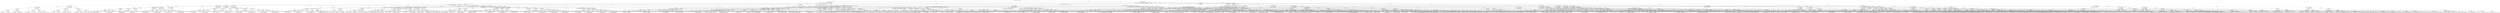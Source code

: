 graph tree {
 "Which housing fund does your property belong to? [0]" [shape=box];
 "Which region does your property belong to? [1]" [shape=box];
 "Region's zone type? [2]" [shape=box];
 "Comfort level and security? [3]" [shape=box];
 "Surface area & number of bathrooms? [4]" [shape=box];
 "Reparation quality & technologization? [5]" [shape=box];
 "Furniture quality & comfort? [6]" [shape=box];
 "Renting entity? [7]" [shape=box];
 "Rental period term? [8]" [shape=box];
 "20.0" [shape=box];
 "19.842105263157894" [shape=box];
 "Rental period term? [8_1]" [shape=box];
 "19.68421052631579" [shape=box];
 "19.526315789473685" [shape=box];
 "Renting entity? [7_1]" [shape=box];
 "Rental period term? [8_2]" [shape=box];
 "19.36842105263158" [shape=box];
 "19.210526315789473" [shape=box];
 "Rental period term? [8_3]" [shape=box];
 "19.05263157894737" [shape=box];
 "18.894736842105264" [shape=box];
 "Furniture quality & comfort? [6_1]" [shape=box];
 "Renting entity? [7_2]" [shape=box];
 "Rental period term? [8_4]" [shape=box];
 "18.736842105263158" [shape=box];
 "18.57894736842105" [shape=box];
 "Rental period term? [8_5]" [shape=box];
 "18.42105263157895" [shape=box];
 "18.263157894736842" [shape=box];
 "Renting entity? [7_3]" [shape=box];
 "Rental period term? [8_6]" [shape=box];
 "18.105263157894736" [shape=box];
 "17.94736842105263" [shape=box];
 "Rental period term? [8_7]" [shape=box];
 "17.789473684210527" [shape=box];
 "17.63157894736842" [shape=box];
 "Reparation quality & technologization? [5_1]" [shape=box];
 "Furniture quality & comfort? [6_2]" [shape=box];
 "Renting entity? [7_4]" [shape=box];
 "Rental period term? [8_8]" [shape=box];
 "17.473684210526315" [shape=box];
 "17.315789473684212" [shape=box];
 "Rental period term? [8_9]" [shape=box];
 "17.157894736842106" [shape=box];
 "17.0" [shape=box];
 "Renting entity? [7_5]" [shape=box];
 "Rental period term? [8_10]" [shape=box];
 "16.842105263157894" [shape=box];
 "16.68421052631579" [shape=box];
 "Rental period term? [8_11]" [shape=box];
 "16.526315789473685" [shape=box];
 "16.36842105263158" [shape=box];
 "Furniture quality & comfort? [6_3]" [shape=box];
 "Renting entity? [7_6]" [shape=box];
 "Rental period term? [8_12]" [shape=box];
 "16.210526315789473" [shape=box];
 "16.05263157894737" [shape=box];
 "Rental period term? [8_13]" [shape=box];
 "15.894736842105264" [shape=box];
 "15.736842105263158" [shape=box];
 "Renting entity? [7_7]" [shape=box];
 "Rental period term? [8_14]" [shape=box];
 "15.578947368421053" [shape=box];
 "15.421052631578949" [shape=box];
 "Rental period term? [8_15]" [shape=box];
 "15.263157894736842" [shape=box];
 "15.105263157894736" [shape=box];
 "Surface area & number of bathrooms? [4_1]" [shape=box];
 "Reparation quality & technologization? [5_2]" [shape=box];
 "Furniture quality & comfort? [6_4]" [shape=box];
 "Renting entity? [7_8]" [shape=box];
 "Rental period term? [8_16]" [shape=box];
 "14.947368421052632" [shape=box];
 "14.789473684210527" [shape=box];
 "Rental period term? [8_17]" [shape=box];
 "14.631578947368421" [shape=box];
 "14.473684210526315" [shape=box];
 "Renting entity? [7_9]" [shape=box];
 "Rental period term? [8_18]" [shape=box];
 "14.31578947368421" [shape=box];
 "14.157894736842106" [shape=box];
 "Rental period term? [8_19]" [shape=box];
 "14.0" [shape=box];
 "13.842105263157894" [shape=box];
 "Furniture quality & comfort? [6_5]" [shape=box];
 "Renting entity? [7_10]" [shape=box];
 "Rental period term? [8_20]" [shape=box];
 "13.68421052631579" [shape=box];
 "13.526315789473685" [shape=box];
 "Rental period term? [8_21]" [shape=box];
 "13.368421052631579" [shape=box];
 "13.210526315789474" [shape=box];
 "Renting entity? [7_11]" [shape=box];
 "Rental period term? [8_22]" [shape=box];
 "13.05263157894737" [shape=box];
 "12.894736842105264" [shape=box];
 "Rental period term? [8_23]" [shape=box];
 "12.736842105263158" [shape=box];
 "12.578947368421053" [shape=box];
 "Reparation quality & technologization? [5_3]" [shape=box];
 "Furniture quality & comfort? [6_6]" [shape=box];
 "Renting entity? [7_12]" [shape=box];
 "Rental period term? [8_24]" [shape=box];
 "12.421052631578949" [shape=box];
 "12.263157894736842" [shape=box];
 "Rental period term? [8_25]" [shape=box];
 "12.105263157894736" [shape=box];
 "11.947368421052632" [shape=box];
 "Renting entity? [7_13]" [shape=box];
 "Rental period term? [8_26]" [shape=box];
 "11.789473684210527" [shape=box];
 "11.631578947368421" [shape=box];
 "Rental period term? [8_27]" [shape=box];
 "11.473684210526317" [shape=box];
 "11.31578947368421" [shape=box];
 "Furniture quality & comfort? [6_7]" [shape=box];
 "Renting entity? [7_14]" [shape=box];
 "Rental period term? [8_28]" [shape=box];
 "11.157894736842106" [shape=box];
 "11.0" [shape=box];
 "Rental period term? [8_29]" [shape=box];
 "10.842105263157896" [shape=box];
 "10.68421052631579" [shape=box];
 "Renting entity? [7_15]" [shape=box];
 "Rental period term? [8_30]" [shape=box];
 "10.526315789473685" [shape=box];
 "10.368421052631579" [shape=box];
 "Rental period term? [8_31]" [shape=box];
 "10.210526315789474" [shape=box];
 "10.052631578947368" [shape=box];
 "Surface area & number of bathrooms? [4_2]" [shape=box];
 "Reparation quality & technologization? [5_4]" [shape=box];
 "Furniture quality & comfort? [6_8]" [shape=box];
 "Renting entity? [7_16]" [shape=box];
 "Rental period term? [8_32]" [shape=box];
 "9.894736842105264" [shape=box];
 "9.73684210526316" [shape=box];
 "Rental period term? [8_33]" [shape=box];
 "9.578947368421053" [shape=box];
 "9.421052631578949" [shape=box];
 "Renting entity? [7_17]" [shape=box];
 "Rental period term? [8_34]" [shape=box];
 "9.263157894736842" [shape=box];
 "9.105263157894738" [shape=box];
 "Rental period term? [8_35]" [shape=box];
 "8.947368421052632" [shape=box];
 "8.789473684210527" [shape=box];
 "Furniture quality & comfort? [6_9]" [shape=box];
 "Renting entity? [7_18]" [shape=box];
 "Rental period term? [8_36]" [shape=box];
 "8.631578947368421" [shape=box];
 "8.473684210526317" [shape=box];
 "Rental period term? [8_37]" [shape=box];
 "8.31578947368421" [shape=box];
 "8.157894736842106" [shape=box];
 "Renting entity? [7_19]" [shape=box];
 "Rental period term? [8_38]" [shape=box];
 "8.0" [shape=box];
 "7.842105263157896" [shape=box];
 "Rental period term? [8_39]" [shape=box];
 "7.684210526315789" [shape=box];
 "7.526315789473685" [shape=box];
 "Reparation quality & technologization? [5_5]" [shape=box];
 "Furniture quality & comfort? [6_10]" [shape=box];
 "Renting entity? [7_20]" [shape=box];
 "Rental period term? [8_40]" [shape=box];
 "7.368421052631579" [shape=box];
 "7.210526315789474" [shape=box];
 "Rental period term? [8_41]" [shape=box];
 "7.05263157894737" [shape=box];
 "6.894736842105264" [shape=box];
 "Renting entity? [7_21]" [shape=box];
 "Rental period term? [8_42]" [shape=box];
 "6.736842105263159" [shape=box];
 "6.578947368421053" [shape=box];
 "Rental period term? [8_43]" [shape=box];
 "6.421052631578949" [shape=box];
 "6.2631578947368425" [shape=box];
 "Furniture quality & comfort? [6_11]" [shape=box];
 "Renting entity? [7_22]" [shape=box];
 "Rental period term? [8_44]" [shape=box];
 "6.105263157894738" [shape=box];
 "5.947368421052632" [shape=box];
 "Rental period term? [8_45]" [shape=box];
 "5.789473684210527" [shape=box];
 "5.631578947368421" [shape=box];
 "Renting entity? [7_23]" [shape=box];
 "Rental period term? [8_46]" [shape=box];
 "5.473684210526317" [shape=box];
 "5.315789473684211" [shape=box];
 "Rental period term? [8_47]" [shape=box];
 "5.157894736842106" [shape=box];
 "5.0" [shape=box];
 "Region's zone type? [2_1]" [shape=box];
 "Comfort level and security? [3_1]" [shape=box];
 "Surface area & number of bathrooms? [4_3]" [shape=box];
 "Reparation quality & technologization? [5_6]" [shape=box];
 "Furniture quality & comfort? [6_12]" [shape=box];
 "Renting entity? [7_24]" [shape=box];
 "Rental period term? [8_48]" [shape=box];
 "18.0" [shape=box];
 "17.86315789473684" [shape=box];
 "Rental period term? [8_49]" [shape=box];
 "17.726315789473684" [shape=box];
 "17.589473684210525" [shape=box];
 "Renting entity? [7_25]" [shape=box];
 "Rental period term? [8_50]" [shape=box];
 "17.45263157894737" [shape=box];
 "17.31578947368421" [shape=box];
 "Rental period term? [8_51]" [shape=box];
 "17.178947368421053" [shape=box];
 "17.042105263157893" [shape=box];
 "Furniture quality & comfort? [6_13]" [shape=box];
 "Renting entity? [7_26]" [shape=box];
 "Rental period term? [8_52]" [shape=box];
 "16.905263157894737" [shape=box];
 "16.768421052631577" [shape=box];
 "Rental period term? [8_53]" [shape=box];
 "16.63157894736842" [shape=box];
 "16.49473684210526" [shape=box];
 "Renting entity? [7_27]" [shape=box];
 "Rental period term? [8_54]" [shape=box];
 "16.357894736842105" [shape=box];
 "16.221052631578946" [shape=box];
 "Rental period term? [8_55]" [shape=box];
 "16.08421052631579" [shape=box];
 "15.947368421052632" [shape=box];
 "Reparation quality & technologization? [5_7]" [shape=box];
 "Furniture quality & comfort? [6_14]" [shape=box];
 "Renting entity? [7_28]" [shape=box];
 "Rental period term? [8_56]" [shape=box];
 "15.810526315789474" [shape=box];
 "15.673684210526316" [shape=box];
 "Rental period term? [8_57]" [shape=box];
 "15.536842105263158" [shape=box];
 "15.4" [shape=box];
 "Renting entity? [7_29]" [shape=box];
 "Rental period term? [8_58]" [shape=box];
 "15.263157894736842" [shape=box];
 "15.126315789473685" [shape=box];
 "Rental period term? [8_59]" [shape=box];
 "14.989473684210527" [shape=box];
 "14.852631578947369" [shape=box];
 "Furniture quality & comfort? [6_15]" [shape=box];
 "Renting entity? [7_30]" [shape=box];
 "Rental period term? [8_60]" [shape=box];
 "14.715789473684211" [shape=box];
 "14.578947368421051" [shape=box];
 "Rental period term? [8_61]" [shape=box];
 "14.442105263157895" [shape=box];
 "14.305263157894736" [shape=box];
 "Renting entity? [7_31]" [shape=box];
 "Rental period term? [8_62]" [shape=box];
 "14.16842105263158" [shape=box];
 "14.03157894736842" [shape=box];
 "Rental period term? [8_63]" [shape=box];
 "13.894736842105264" [shape=box];
 "13.757894736842104" [shape=box];
 "Surface area & number of bathrooms? [4_4]" [shape=box];
 "Reparation quality & technologization? [5_8]" [shape=box];
 "Furniture quality & comfort? [6_16]" [shape=box];
 "Renting entity? [7_32]" [shape=box];
 "Rental period term? [8_64]" [shape=box];
 "13.621052631578948" [shape=box];
 "13.484210526315788" [shape=box];
 "Rental period term? [8_65]" [shape=box];
 "13.347368421052632" [shape=box];
 "13.210526315789473" [shape=box];
 "Renting entity? [7_33]" [shape=box];
 "Rental period term? [8_66]" [shape=box];
 "13.073684210526316" [shape=box];
 "12.936842105263157" [shape=box];
 "Rental period term? [8_67]" [shape=box];
 "12.8" [shape=box];
 "12.663157894736841" [shape=box];
 "Furniture quality & comfort? [6_17]" [shape=box];
 "Renting entity? [7_34]" [shape=box];
 "Rental period term? [8_68]" [shape=box];
 "12.526315789473685" [shape=box];
 "12.389473684210525" [shape=box];
 "Rental period term? [8_69]" [shape=box];
 "12.25263157894737" [shape=box];
 "12.11578947368421" [shape=box];
 "Renting entity? [7_35]" [shape=box];
 "Rental period term? [8_70]" [shape=box];
 "11.978947368421053" [shape=box];
 "11.842105263157894" [shape=box];
 "Rental period term? [8_71]" [shape=box];
 "11.705263157894738" [shape=box];
 "11.568421052631578" [shape=box];
 "Reparation quality & technologization? [5_9]" [shape=box];
 "Furniture quality & comfort? [6_18]" [shape=box];
 "Renting entity? [7_36]" [shape=box];
 "Rental period term? [8_72]" [shape=box];
 "11.43157894736842" [shape=box];
 "11.294736842105262" [shape=box];
 "Rental period term? [8_73]" [shape=box];
 "11.157894736842104" [shape=box];
 "11.021052631578947" [shape=box];
 "Renting entity? [7_37]" [shape=box];
 "Rental period term? [8_74]" [shape=box];
 "10.884210526315789" [shape=box];
 "10.74736842105263" [shape=box];
 "Rental period term? [8_75]" [shape=box];
 "10.610526315789473" [shape=box];
 "10.473684210526315" [shape=box];
 "Furniture quality & comfort? [6_19]" [shape=box];
 "Renting entity? [7_38]" [shape=box];
 "Rental period term? [8_76]" [shape=box];
 "10.336842105263157" [shape=box];
 "10.2" [shape=box];
 "Rental period term? [8_77]" [shape=box];
 "10.063157894736841" [shape=box];
 "9.926315789473684" [shape=box];
 "Renting entity? [7_39]" [shape=box];
 "Rental period term? [8_78]" [shape=box];
 "9.789473684210526" [shape=box];
 "9.652631578947368" [shape=box];
 "Rental period term? [8_79]" [shape=box];
 "9.51578947368421" [shape=box];
 "9.378947368421052" [shape=box];
 "Surface area & number of bathrooms? [4_5]" [shape=box];
 "Reparation quality & technologization? [5_10]" [shape=box];
 "Furniture quality & comfort? [6_20]" [shape=box];
 "Renting entity? [7_40]" [shape=box];
 "Rental period term? [8_80]" [shape=box];
 "9.242105263157894" [shape=box];
 "9.105263157894736" [shape=box];
 "Rental period term? [8_81]" [shape=box];
 "8.968421052631578" [shape=box];
 "8.83157894736842" [shape=box];
 "Renting entity? [7_41]" [shape=box];
 "Rental period term? [8_82]" [shape=box];
 "8.694736842105263" [shape=box];
 "8.557894736842105" [shape=box];
 "Rental period term? [8_83]" [shape=box];
 "8.421052631578947" [shape=box];
 "8.284210526315789" [shape=box];
 "Furniture quality & comfort? [6_21]" [shape=box];
 "Renting entity? [7_42]" [shape=box];
 "Rental period term? [8_84]" [shape=box];
 "8.147368421052631" [shape=box];
 "8.010526315789473" [shape=box];
 "Rental period term? [8_85]" [shape=box];
 "7.873684210526315" [shape=box];
 "7.7368421052631575" [shape=box];
 "Renting entity? [7_43]" [shape=box];
 "Rental period term? [8_86]" [shape=box];
 "7.6" [shape=box];
 "7.463157894736842" [shape=box];
 "Rental period term? [8_87]" [shape=box];
 "7.326315789473684" [shape=box];
 "7.189473684210526" [shape=box];
 "Reparation quality & technologization? [5_11]" [shape=box];
 "Furniture quality & comfort? [6_22]" [shape=box];
 "Renting entity? [7_44]" [shape=box];
 "Rental period term? [8_88]" [shape=box];
 "7.052631578947368" [shape=box];
 "6.91578947368421" [shape=box];
 "Rental period term? [8_89]" [shape=box];
 "6.778947368421052" [shape=box];
 "6.6421052631578945" [shape=box];
 "Renting entity? [7_45]" [shape=box];
 "Rental period term? [8_90]" [shape=box];
 "6.505263157894737" [shape=box];
 "6.368421052631579" [shape=box];
 "Rental period term? [8_91]" [shape=box];
 "6.231578947368421" [shape=box];
 "6.094736842105263" [shape=box];
 "Furniture quality & comfort? [6_23]" [shape=box];
 "Renting entity? [7_46]" [shape=box];
 "Rental period term? [8_92]" [shape=box];
 "5.957894736842105" [shape=box];
 "5.821052631578947" [shape=box];
 "Rental period term? [8_93]" [shape=box];
 "5.684210526315789" [shape=box];
 "5.5473684210526315" [shape=box];
 "Renting entity? [7_47]" [shape=box];
 "Rental period term? [8_94]" [shape=box];
 "5.410526315789474" [shape=box];
 "5.273684210526316" [shape=box];
 "Rental period term? [8_95]" [shape=box];
 "5.136842105263158" [shape=box];
 "5.0" [shape=box];
 "Region's zone type? [2_2]" [shape=box];
 "Comfort level and security? [3_2]" [shape=box];
 "Surface area & number of bathrooms? [4_6]" [shape=box];
 "Reparation quality & technologization? [5_12]" [shape=box];
 "Furniture quality & comfort? [6_24]" [shape=box];
 "Renting entity? [7_48]" [shape=box];
 "Rental period term? [8_96]" [shape=box];
 "18.0" [shape=box];
 "17.86315789473684" [shape=box];
 "Rental period term? [8_97]" [shape=box];
 "17.726315789473684" [shape=box];
 "17.589473684210525" [shape=box];
 "Renting entity? [7_49]" [shape=box];
 "Rental period term? [8_98]" [shape=box];
 "17.45263157894737" [shape=box];
 "17.31578947368421" [shape=box];
 "Rental period term? [8_99]" [shape=box];
 "17.178947368421053" [shape=box];
 "17.042105263157893" [shape=box];
 "Furniture quality & comfort? [6_25]" [shape=box];
 "Renting entity? [7_50]" [shape=box];
 "Rental period term? [8_100]" [shape=box];
 "16.905263157894737" [shape=box];
 "16.768421052631577" [shape=box];
 "Rental period term? [8_101]" [shape=box];
 "16.63157894736842" [shape=box];
 "16.49473684210526" [shape=box];
 "Renting entity? [7_51]" [shape=box];
 "Rental period term? [8_102]" [shape=box];
 "16.357894736842105" [shape=box];
 "16.221052631578946" [shape=box];
 "Rental period term? [8_103]" [shape=box];
 "16.08421052631579" [shape=box];
 "15.947368421052632" [shape=box];
 "Reparation quality & technologization? [5_13]" [shape=box];
 "Furniture quality & comfort? [6_26]" [shape=box];
 "Renting entity? [7_52]" [shape=box];
 "Rental period term? [8_104]" [shape=box];
 "15.810526315789474" [shape=box];
 "15.673684210526316" [shape=box];
 "Rental period term? [8_105]" [shape=box];
 "15.536842105263158" [shape=box];
 "15.4" [shape=box];
 "Renting entity? [7_53]" [shape=box];
 "Rental period term? [8_106]" [shape=box];
 "15.263157894736842" [shape=box];
 "15.126315789473685" [shape=box];
 "Rental period term? [8_107]" [shape=box];
 "14.989473684210527" [shape=box];
 "14.852631578947369" [shape=box];
 "Furniture quality & comfort? [6_27]" [shape=box];
 "Renting entity? [7_54]" [shape=box];
 "Rental period term? [8_108]" [shape=box];
 "14.715789473684211" [shape=box];
 "14.578947368421051" [shape=box];
 "Rental period term? [8_109]" [shape=box];
 "14.442105263157895" [shape=box];
 "14.305263157894736" [shape=box];
 "Renting entity? [7_55]" [shape=box];
 "Rental period term? [8_110]" [shape=box];
 "14.16842105263158" [shape=box];
 "14.03157894736842" [shape=box];
 "Rental period term? [8_111]" [shape=box];
 "13.894736842105264" [shape=box];
 "13.757894736842104" [shape=box];
 "Surface area & number of bathrooms? [4_7]" [shape=box];
 "Reparation quality & technologization? [5_14]" [shape=box];
 "Furniture quality & comfort? [6_28]" [shape=box];
 "Renting entity? [7_56]" [shape=box];
 "Rental period term? [8_112]" [shape=box];
 "13.621052631578948" [shape=box];
 "13.484210526315788" [shape=box];
 "Rental period term? [8_113]" [shape=box];
 "13.347368421052632" [shape=box];
 "13.210526315789473" [shape=box];
 "Renting entity? [7_57]" [shape=box];
 "Rental period term? [8_114]" [shape=box];
 "13.073684210526316" [shape=box];
 "12.936842105263157" [shape=box];
 "Rental period term? [8_115]" [shape=box];
 "12.8" [shape=box];
 "12.663157894736841" [shape=box];
 "Furniture quality & comfort? [6_29]" [shape=box];
 "Renting entity? [7_58]" [shape=box];
 "Rental period term? [8_116]" [shape=box];
 "12.526315789473685" [shape=box];
 "12.389473684210525" [shape=box];
 "Rental period term? [8_117]" [shape=box];
 "12.25263157894737" [shape=box];
 "12.11578947368421" [shape=box];
 "Renting entity? [7_59]" [shape=box];
 "Rental period term? [8_118]" [shape=box];
 "11.978947368421053" [shape=box];
 "11.842105263157894" [shape=box];
 "Rental period term? [8_119]" [shape=box];
 "11.705263157894738" [shape=box];
 "11.568421052631578" [shape=box];
 "Reparation quality & technologization? [5_15]" [shape=box];
 "Furniture quality & comfort? [6_30]" [shape=box];
 "Renting entity? [7_60]" [shape=box];
 "Rental period term? [8_120]" [shape=box];
 "11.43157894736842" [shape=box];
 "11.294736842105262" [shape=box];
 "Rental period term? [8_121]" [shape=box];
 "11.157894736842104" [shape=box];
 "11.021052631578947" [shape=box];
 "Renting entity? [7_61]" [shape=box];
 "Rental period term? [8_122]" [shape=box];
 "10.884210526315789" [shape=box];
 "10.74736842105263" [shape=box];
 "Rental period term? [8_123]" [shape=box];
 "10.610526315789473" [shape=box];
 "10.473684210526315" [shape=box];
 "Furniture quality & comfort? [6_31]" [shape=box];
 "Renting entity? [7_62]" [shape=box];
 "Rental period term? [8_124]" [shape=box];
 "10.336842105263157" [shape=box];
 "10.2" [shape=box];
 "Rental period term? [8_125]" [shape=box];
 "10.063157894736841" [shape=box];
 "9.926315789473684" [shape=box];
 "Renting entity? [7_63]" [shape=box];
 "Rental period term? [8_126]" [shape=box];
 "9.789473684210526" [shape=box];
 "9.652631578947368" [shape=box];
 "Rental period term? [8_127]" [shape=box];
 "9.51578947368421" [shape=box];
 "9.378947368421052" [shape=box];
 "Surface area & number of bathrooms? [4_8]" [shape=box];
 "Reparation quality & technologization? [5_16]" [shape=box];
 "Furniture quality & comfort? [6_32]" [shape=box];
 "Renting entity? [7_64]" [shape=box];
 "Rental period term? [8_128]" [shape=box];
 "9.242105263157894" [shape=box];
 "9.105263157894736" [shape=box];
 "Rental period term? [8_129]" [shape=box];
 "8.968421052631578" [shape=box];
 "8.83157894736842" [shape=box];
 "Renting entity? [7_65]" [shape=box];
 "Rental period term? [8_130]" [shape=box];
 "8.694736842105263" [shape=box];
 "8.557894736842105" [shape=box];
 "Rental period term? [8_131]" [shape=box];
 "8.421052631578947" [shape=box];
 "8.284210526315789" [shape=box];
 "Furniture quality & comfort? [6_33]" [shape=box];
 "Renting entity? [7_66]" [shape=box];
 "Rental period term? [8_132]" [shape=box];
 "8.147368421052631" [shape=box];
 "8.010526315789473" [shape=box];
 "Rental period term? [8_133]" [shape=box];
 "7.873684210526315" [shape=box];
 "7.7368421052631575" [shape=box];
 "Renting entity? [7_67]" [shape=box];
 "Rental period term? [8_134]" [shape=box];
 "7.6" [shape=box];
 "7.463157894736842" [shape=box];
 "Rental period term? [8_135]" [shape=box];
 "7.326315789473684" [shape=box];
 "7.189473684210526" [shape=box];
 "Reparation quality & technologization? [5_17]" [shape=box];
 "Furniture quality & comfort? [6_34]" [shape=box];
 "Renting entity? [7_68]" [shape=box];
 "Rental period term? [8_136]" [shape=box];
 "7.052631578947368" [shape=box];
 "6.91578947368421" [shape=box];
 "Rental period term? [8_137]" [shape=box];
 "6.778947368421052" [shape=box];
 "6.6421052631578945" [shape=box];
 "Renting entity? [7_69]" [shape=box];
 "Rental period term? [8_138]" [shape=box];
 "6.505263157894737" [shape=box];
 "6.368421052631579" [shape=box];
 "Rental period term? [8_139]" [shape=box];
 "6.231578947368421" [shape=box];
 "6.094736842105263" [shape=box];
 "Furniture quality & comfort? [6_35]" [shape=box];
 "Renting entity? [7_70]" [shape=box];
 "Rental period term? [8_140]" [shape=box];
 "5.957894736842105" [shape=box];
 "5.821052631578947" [shape=box];
 "Rental period term? [8_141]" [shape=box];
 "5.684210526315789" [shape=box];
 "5.5473684210526315" [shape=box];
 "Renting entity? [7_71]" [shape=box];
 "Rental period term? [8_142]" [shape=box];
 "5.410526315789474" [shape=box];
 "5.273684210526316" [shape=box];
 "Rental period term? [8_143]" [shape=box];
 "5.136842105263158" [shape=box];
 "5.0" [shape=box];
 "Region's zone type? [2_3]" [shape=box];
 "Comfort level and security? [3_3]" [shape=box];
 "Surface area & number of bathrooms? [4_9]" [shape=box];
 "Reparation quality & technologization? [5_18]" [shape=box];
 "Furniture quality & comfort? [6_36]" [shape=box];
 "Renting entity? [7_72]" [shape=box];
 "Rental period term? [8_144]" [shape=box];
 "18.0" [shape=box];
 "17.86315789473684" [shape=box];
 "Rental period term? [8_145]" [shape=box];
 "17.726315789473684" [shape=box];
 "17.589473684210525" [shape=box];
 "Renting entity? [7_73]" [shape=box];
 "Rental period term? [8_146]" [shape=box];
 "17.45263157894737" [shape=box];
 "17.31578947368421" [shape=box];
 "Rental period term? [8_147]" [shape=box];
 "17.178947368421053" [shape=box];
 "17.042105263157893" [shape=box];
 "Furniture quality & comfort? [6_37]" [shape=box];
 "Renting entity? [7_74]" [shape=box];
 "Rental period term? [8_148]" [shape=box];
 "16.905263157894737" [shape=box];
 "16.768421052631577" [shape=box];
 "Rental period term? [8_149]" [shape=box];
 "16.63157894736842" [shape=box];
 "16.49473684210526" [shape=box];
 "Renting entity? [7_75]" [shape=box];
 "Rental period term? [8_150]" [shape=box];
 "16.357894736842105" [shape=box];
 "16.221052631578946" [shape=box];
 "Rental period term? [8_151]" [shape=box];
 "16.08421052631579" [shape=box];
 "15.947368421052632" [shape=box];
 "Reparation quality & technologization? [5_19]" [shape=box];
 "Furniture quality & comfort? [6_38]" [shape=box];
 "Renting entity? [7_76]" [shape=box];
 "Rental period term? [8_152]" [shape=box];
 "15.810526315789474" [shape=box];
 "15.673684210526316" [shape=box];
 "Rental period term? [8_153]" [shape=box];
 "15.536842105263158" [shape=box];
 "15.4" [shape=box];
 "Renting entity? [7_77]" [shape=box];
 "Rental period term? [8_154]" [shape=box];
 "15.263157894736842" [shape=box];
 "15.126315789473685" [shape=box];
 "Rental period term? [8_155]" [shape=box];
 "14.989473684210527" [shape=box];
 "14.852631578947369" [shape=box];
 "Furniture quality & comfort? [6_39]" [shape=box];
 "Renting entity? [7_78]" [shape=box];
 "Rental period term? [8_156]" [shape=box];
 "14.715789473684211" [shape=box];
 "14.578947368421051" [shape=box];
 "Rental period term? [8_157]" [shape=box];
 "14.442105263157895" [shape=box];
 "14.305263157894736" [shape=box];
 "Renting entity? [7_79]" [shape=box];
 "Rental period term? [8_158]" [shape=box];
 "14.16842105263158" [shape=box];
 "14.03157894736842" [shape=box];
 "Rental period term? [8_159]" [shape=box];
 "13.894736842105264" [shape=box];
 "13.757894736842104" [shape=box];
 "Surface area & number of bathrooms? [4_10]" [shape=box];
 "Reparation quality & technologization? [5_20]" [shape=box];
 "Furniture quality & comfort? [6_40]" [shape=box];
 "Renting entity? [7_80]" [shape=box];
 "Rental period term? [8_160]" [shape=box];
 "13.621052631578948" [shape=box];
 "13.484210526315788" [shape=box];
 "Rental period term? [8_161]" [shape=box];
 "13.347368421052632" [shape=box];
 "13.210526315789473" [shape=box];
 "Renting entity? [7_81]" [shape=box];
 "Rental period term? [8_162]" [shape=box];
 "13.073684210526316" [shape=box];
 "12.936842105263157" [shape=box];
 "Rental period term? [8_163]" [shape=box];
 "12.8" [shape=box];
 "12.663157894736841" [shape=box];
 "Furniture quality & comfort? [6_41]" [shape=box];
 "Renting entity? [7_82]" [shape=box];
 "Rental period term? [8_164]" [shape=box];
 "12.526315789473685" [shape=box];
 "12.389473684210525" [shape=box];
 "Rental period term? [8_165]" [shape=box];
 "12.25263157894737" [shape=box];
 "12.11578947368421" [shape=box];
 "Renting entity? [7_83]" [shape=box];
 "Rental period term? [8_166]" [shape=box];
 "11.978947368421053" [shape=box];
 "11.842105263157894" [shape=box];
 "Rental period term? [8_167]" [shape=box];
 "11.705263157894738" [shape=box];
 "11.568421052631578" [shape=box];
 "Reparation quality & technologization? [5_21]" [shape=box];
 "Furniture quality & comfort? [6_42]" [shape=box];
 "Renting entity? [7_84]" [shape=box];
 "Rental period term? [8_168]" [shape=box];
 "11.43157894736842" [shape=box];
 "11.294736842105262" [shape=box];
 "Rental period term? [8_169]" [shape=box];
 "11.157894736842104" [shape=box];
 "11.021052631578947" [shape=box];
 "Renting entity? [7_85]" [shape=box];
 "Rental period term? [8_170]" [shape=box];
 "10.884210526315789" [shape=box];
 "10.74736842105263" [shape=box];
 "Rental period term? [8_171]" [shape=box];
 "10.610526315789473" [shape=box];
 "10.473684210526315" [shape=box];
 "Furniture quality & comfort? [6_43]" [shape=box];
 "Renting entity? [7_86]" [shape=box];
 "Rental period term? [8_172]" [shape=box];
 "10.336842105263157" [shape=box];
 "10.2" [shape=box];
 "Rental period term? [8_173]" [shape=box];
 "10.063157894736841" [shape=box];
 "9.926315789473684" [shape=box];
 "Renting entity? [7_87]" [shape=box];
 "Rental period term? [8_174]" [shape=box];
 "9.789473684210526" [shape=box];
 "9.652631578947368" [shape=box];
 "Rental period term? [8_175]" [shape=box];
 "9.51578947368421" [shape=box];
 "9.378947368421052" [shape=box];
 "Surface area & number of bathrooms? [4_11]" [shape=box];
 "Reparation quality & technologization? [5_22]" [shape=box];
 "Furniture quality & comfort? [6_44]" [shape=box];
 "Renting entity? [7_88]" [shape=box];
 "Rental period term? [8_176]" [shape=box];
 "9.242105263157894" [shape=box];
 "9.105263157894736" [shape=box];
 "Rental period term? [8_177]" [shape=box];
 "8.968421052631578" [shape=box];
 "8.83157894736842" [shape=box];
 "Renting entity? [7_89]" [shape=box];
 "Rental period term? [8_178]" [shape=box];
 "8.694736842105263" [shape=box];
 "8.557894736842105" [shape=box];
 "Rental period term? [8_179]" [shape=box];
 "8.421052631578947" [shape=box];
 "8.284210526315789" [shape=box];
 "Furniture quality & comfort? [6_45]" [shape=box];
 "Renting entity? [7_90]" [shape=box];
 "Rental period term? [8_180]" [shape=box];
 "8.147368421052631" [shape=box];
 "8.010526315789473" [shape=box];
 "Rental period term? [8_181]" [shape=box];
 "7.873684210526315" [shape=box];
 "7.7368421052631575" [shape=box];
 "Renting entity? [7_91]" [shape=box];
 "Rental period term? [8_182]" [shape=box];
 "7.6" [shape=box];
 "7.463157894736842" [shape=box];
 "Rental period term? [8_183]" [shape=box];
 "7.326315789473684" [shape=box];
 "7.189473684210526" [shape=box];
 "Reparation quality & technologization? [5_23]" [shape=box];
 "Furniture quality & comfort? [6_46]" [shape=box];
 "Renting entity? [7_92]" [shape=box];
 "Rental period term? [8_184]" [shape=box];
 "7.052631578947368" [shape=box];
 "6.91578947368421" [shape=box];
 "Rental period term? [8_185]" [shape=box];
 "6.778947368421052" [shape=box];
 "6.6421052631578945" [shape=box];
 "Renting entity? [7_93]" [shape=box];
 "Rental period term? [8_186]" [shape=box];
 "6.505263157894737" [shape=box];
 "6.368421052631579" [shape=box];
 "Rental period term? [8_187]" [shape=box];
 "6.231578947368421" [shape=box];
 "6.094736842105263" [shape=box];
 "Furniture quality & comfort? [6_47]" [shape=box];
 "Renting entity? [7_94]" [shape=box];
 "Rental period term? [8_188]" [shape=box];
 "5.957894736842105" [shape=box];
 "5.821052631578947" [shape=box];
 "Rental period term? [8_189]" [shape=box];
 "5.684210526315789" [shape=box];
 "5.5473684210526315" [shape=box];
 "Renting entity? [7_95]" [shape=box];
 "Rental period term? [8_190]" [shape=box];
 "5.410526315789474" [shape=box];
 "5.273684210526316" [shape=box];
 "Rental period term? [8_191]" [shape=box];
 "5.136842105263158" [shape=box];
 "5.0" [shape=box];
 "Region's zone type? [2_4]" [shape=box];
 "Comfort level and security? [3_4]" [shape=box];
 "Surface area & number of bathrooms? [4_12]" [shape=box];
 "Reparation quality & technologization? [5_24]" [shape=box];
 "Furniture quality & comfort? [6_48]" [shape=box];
 "Renting entity? [7_96]" [shape=box];
 "Rental period term? [8_192]" [shape=box];
 "10.0" [shape=box];
 "9.936842105263159" [shape=box];
 "Rental period term? [8_193]" [shape=box];
 "9.873684210526315" [shape=box];
 "9.810526315789474" [shape=box];
 "Renting entity? [7_97]" [shape=box];
 "Rental period term? [8_194]" [shape=box];
 "9.74736842105263" [shape=box];
 "9.68421052631579" [shape=box];
 "Rental period term? [8_195]" [shape=box];
 "9.621052631578948" [shape=box];
 "9.557894736842105" [shape=box];
 "Furniture quality & comfort? [6_49]" [shape=box];
 "Renting entity? [7_98]" [shape=box];
 "Rental period term? [8_196]" [shape=box];
 "9.494736842105263" [shape=box];
 "9.431578947368422" [shape=box];
 "Rental period term? [8_197]" [shape=box];
 "9.368421052631579" [shape=box];
 "9.305263157894737" [shape=box];
 "Renting entity? [7_99]" [shape=box];
 "Rental period term? [8_198]" [shape=box];
 "9.242105263157894" [shape=box];
 "9.178947368421053" [shape=box];
 "Rental period term? [8_199]" [shape=box];
 "9.11578947368421" [shape=box];
 "9.052631578947368" [shape=box];
 "Reparation quality & technologization? [5_25]" [shape=box];
 "Furniture quality & comfort? [6_50]" [shape=box];
 "Renting entity? [7_100]" [shape=box];
 "Rental period term? [8_200]" [shape=box];
 "8.989473684210527" [shape=box];
 "8.926315789473684" [shape=box];
 "Rental period term? [8_201]" [shape=box];
 "8.863157894736842" [shape=box];
 "8.8" [shape=box];
 "Renting entity? [7_101]" [shape=box];
 "Rental period term? [8_202]" [shape=box];
 "8.736842105263158" [shape=box];
 "8.673684210526316" [shape=box];
 "Rental period term? [8_203]" [shape=box];
 "8.610526315789473" [shape=box];
 "8.547368421052632" [shape=box];
 "Furniture quality & comfort? [6_51]" [shape=box];
 "Renting entity? [7_102]" [shape=box];
 "Rental period term? [8_204]" [shape=box];
 "8.48421052631579" [shape=box];
 "8.421052631578947" [shape=box];
 "Rental period term? [8_205]" [shape=box];
 "8.357894736842105" [shape=box];
 "8.294736842105262" [shape=box];
 "Renting entity? [7_103]" [shape=box];
 "Rental period term? [8_206]" [shape=box];
 "8.23157894736842" [shape=box];
 "8.16842105263158" [shape=box];
 "Rental period term? [8_207]" [shape=box];
 "8.105263157894736" [shape=box];
 "8.042105263157895" [shape=box];
 "Surface area & number of bathrooms? [4_13]" [shape=box];
 "Reparation quality & technologization? [5_26]" [shape=box];
 "Furniture quality & comfort? [6_52]" [shape=box];
 "Renting entity? [7_104]" [shape=box];
 "Rental period term? [8_208]" [shape=box];
 "7.978947368421053" [shape=box];
 "7.91578947368421" [shape=box];
 "Rental period term? [8_209]" [shape=box];
 "7.852631578947369" [shape=box];
 "7.789473684210526" [shape=box];
 "Renting entity? [7_105]" [shape=box];
 "Rental period term? [8_210]" [shape=box];
 "7.726315789473684" [shape=box];
 "7.663157894736842" [shape=box];
 "Rental period term? [8_211]" [shape=box];
 "7.6" [shape=box];
 "7.536842105263158" [shape=box];
 "Furniture quality & comfort? [6_53]" [shape=box];
 "Renting entity? [7_106]" [shape=box];
 "Rental period term? [8_212]" [shape=box];
 "7.473684210526316" [shape=box];
 "7.410526315789474" [shape=box];
 "Rental period term? [8_213]" [shape=box];
 "7.347368421052631" [shape=box];
 "7.284210526315789" [shape=box];
 "Renting entity? [7_107]" [shape=box];
 "Rental period term? [8_214]" [shape=box];
 "7.221052631578948" [shape=box];
 "7.157894736842105" [shape=box];
 "Rental period term? [8_215]" [shape=box];
 "7.094736842105263" [shape=box];
 "7.031578947368422" [shape=box];
 "Reparation quality & technologization? [5_27]" [shape=box];
 "Furniture quality & comfort? [6_54]" [shape=box];
 "Renting entity? [7_108]" [shape=box];
 "Rental period term? [8_216]" [shape=box];
 "6.968421052631578" [shape=box];
 "6.905263157894737" [shape=box];
 "Rental period term? [8_217]" [shape=box];
 "6.842105263157895" [shape=box];
 "6.778947368421052" [shape=box];
 "Renting entity? [7_109]" [shape=box];
 "Rental period term? [8_218]" [shape=box];
 "6.715789473684211" [shape=box];
 "6.652631578947368" [shape=box];
 "Rental period term? [8_219]" [shape=box];
 "6.589473684210526" [shape=box];
 "6.526315789473684" [shape=box];
 "Furniture quality & comfort? [6_55]" [shape=box];
 "Renting entity? [7_110]" [shape=box];
 "Rental period term? [8_220]" [shape=box];
 "6.463157894736842" [shape=box];
 "6.4" [shape=box];
 "Rental period term? [8_221]" [shape=box];
 "6.336842105263157" [shape=box];
 "6.273684210526316" [shape=box];
 "Renting entity? [7_111]" [shape=box];
 "Rental period term? [8_222]" [shape=box];
 "6.2105263157894735" [shape=box];
 "6.147368421052631" [shape=box];
 "Rental period term? [8_223]" [shape=box];
 "6.08421052631579" [shape=box];
 "6.021052631578947" [shape=box];
 "Surface area & number of bathrooms? [4_14]" [shape=box];
 "Reparation quality & technologization? [5_28]" [shape=box];
 "Furniture quality & comfort? [6_56]" [shape=box];
 "Renting entity? [7_112]" [shape=box];
 "Rental period term? [8_224]" [shape=box];
 "5.957894736842105" [shape=box];
 "5.894736842105263" [shape=box];
 "Rental period term? [8_225]" [shape=box];
 "5.8315789473684205" [shape=box];
 "5.768421052631579" [shape=box];
 "Renting entity? [7_113]" [shape=box];
 "Rental period term? [8_226]" [shape=box];
 "5.705263157894737" [shape=box];
 "5.6421052631578945" [shape=box];
 "Rental period term? [8_227]" [shape=box];
 "5.578947368421052" [shape=box];
 "5.515789473684211" [shape=box];
 "Furniture quality & comfort? [6_57]" [shape=box];
 "Renting entity? [7_114]" [shape=box];
 "Rental period term? [8_228]" [shape=box];
 "5.4526315789473685" [shape=box];
 "5.389473684210526" [shape=box];
 "Rental period term? [8_229]" [shape=box];
 "5.326315789473684" [shape=box];
 "5.263157894736842" [shape=box];
 "Renting entity? [7_115]" [shape=box];
 "Rental period term? [8_230]" [shape=box];
 "5.2" [shape=box];
 "5.136842105263158" [shape=box];
 "Rental period term? [8_231]" [shape=box];
 "5.073684210526316" [shape=box];
 "5.010526315789473" [shape=box];
 "Reparation quality & technologization? [5_29]" [shape=box];
 "Furniture quality & comfort? [6_58]" [shape=box];
 "Renting entity? [7_116]" [shape=box];
 "Rental period term? [8_232]" [shape=box];
 "4.947368421052632" [shape=box];
 "4.88421052631579" [shape=box];
 "Rental period term? [8_233]" [shape=box];
 "4.821052631578947" [shape=box];
 "4.757894736842105" [shape=box];
 "Renting entity? [7_117]" [shape=box];
 "Rental period term? [8_234]" [shape=box];
 "4.694736842105263" [shape=box];
 "4.631578947368421" [shape=box];
 "Rental period term? [8_235]" [shape=box];
 "4.568421052631579" [shape=box];
 "4.505263157894737" [shape=box];
 "Furniture quality & comfort? [6_59]" [shape=box];
 "Renting entity? [7_118]" [shape=box];
 "Rental period term? [8_236]" [shape=box];
 "4.442105263157894" [shape=box];
 "4.378947368421052" [shape=box];
 "Rental period term? [8_237]" [shape=box];
 "4.315789473684211" [shape=box];
 "4.252631578947368" [shape=box];
 "Renting entity? [7_119]" [shape=box];
 "Rental period term? [8_238]" [shape=box];
 "4.189473684210526" [shape=box];
 "4.126315789473684" [shape=box];
 "Rental period term? [8_239]" [shape=box];
 "4.063157894736842" [shape=box];
 "4.0" [shape=box];
 "Region's zone type? [2_5]" [shape=box];
 "Comfort level and security? [3_5]" [shape=box];
 "Surface area & number of bathrooms? [4_15]" [shape=box];
 "Reparation quality & technologization? [5_30]" [shape=box];
 "Furniture quality & comfort? [6_60]" [shape=box];
 "Renting entity? [7_120]" [shape=box];
 "Rental period term? [8_240]" [shape=box];
 "7.0" [shape=box];
 "6.968421052631579" [shape=box];
 "Rental period term? [8_241]" [shape=box];
 "6.936842105263158" [shape=box];
 "6.905263157894737" [shape=box];
 "Renting entity? [7_121]" [shape=box];
 "Rental period term? [8_242]" [shape=box];
 "6.873684210526315" [shape=box];
 "6.842105263157895" [shape=box];
 "Rental period term? [8_243]" [shape=box];
 "6.810526315789474" [shape=box];
 "6.778947368421052" [shape=box];
 "Furniture quality & comfort? [6_61]" [shape=box];
 "Renting entity? [7_122]" [shape=box];
 "Rental period term? [8_244]" [shape=box];
 "6.747368421052632" [shape=box];
 "6.715789473684211" [shape=box];
 "Rental period term? [8_245]" [shape=box];
 "6.684210526315789" [shape=box];
 "6.652631578947369" [shape=box];
 "Renting entity? [7_123]" [shape=box];
 "Rental period term? [8_246]" [shape=box];
 "6.621052631578947" [shape=box];
 "6.589473684210526" [shape=box];
 "Rental period term? [8_247]" [shape=box];
 "6.557894736842105" [shape=box];
 "6.526315789473684" [shape=box];
 "Reparation quality & technologization? [5_31]" [shape=box];
 "Furniture quality & comfort? [6_62]" [shape=box];
 "Renting entity? [7_124]" [shape=box];
 "Rental period term? [8_248]" [shape=box];
 "6.494736842105263" [shape=box];
 "6.463157894736842" [shape=box];
 "Rental period term? [8_249]" [shape=box];
 "6.431578947368421" [shape=box];
 "6.4" [shape=box];
 "Renting entity? [7_125]" [shape=box];
 "Rental period term? [8_250]" [shape=box];
 "6.368421052631579" [shape=box];
 "6.336842105263158" [shape=box];
 "Rental period term? [8_251]" [shape=box];
 "6.3052631578947365" [shape=box];
 "6.273684210526316" [shape=box];
 "Furniture quality & comfort? [6_63]" [shape=box];
 "Renting entity? [7_126]" [shape=box];
 "Rental period term? [8_252]" [shape=box];
 "6.242105263157895" [shape=box];
 "6.2105263157894735" [shape=box];
 "Rental period term? [8_253]" [shape=box];
 "6.178947368421053" [shape=box];
 "6.147368421052631" [shape=box];
 "Renting entity? [7_127]" [shape=box];
 "Rental period term? [8_254]" [shape=box];
 "6.11578947368421" [shape=box];
 "6.08421052631579" [shape=box];
 "Rental period term? [8_255]" [shape=box];
 "6.052631578947368" [shape=box];
 "6.021052631578947" [shape=box];
 "Surface area & number of bathrooms? [4_16]" [shape=box];
 "Reparation quality & technologization? [5_32]" [shape=box];
 "Furniture quality & comfort? [6_64]" [shape=box];
 "Renting entity? [7_128]" [shape=box];
 "Rental period term? [8_256]" [shape=box];
 "5.989473684210527" [shape=box];
 "5.957894736842105" [shape=box];
 "Rental period term? [8_257]" [shape=box];
 "5.926315789473684" [shape=box];
 "5.894736842105263" [shape=box];
 "Renting entity? [7_129]" [shape=box];
 "Rental period term? [8_258]" [shape=box];
 "5.863157894736842" [shape=box];
 "5.8315789473684205" [shape=box];
 "Rental period term? [8_259]" [shape=box];
 "5.8" [shape=box];
 "5.768421052631579" [shape=box];
 "Furniture quality & comfort? [6_65]" [shape=box];
 "Renting entity? [7_130]" [shape=box];
 "Rental period term? [8_260]" [shape=box];
 "5.7368421052631575" [shape=box];
 "5.705263157894737" [shape=box];
 "Rental period term? [8_261]" [shape=box];
 "5.673684210526316" [shape=box];
 "5.6421052631578945" [shape=box];
 "Renting entity? [7_131]" [shape=box];
 "Rental period term? [8_262]" [shape=box];
 "5.610526315789474" [shape=box];
 "5.578947368421053" [shape=box];
 "Rental period term? [8_263]" [shape=box];
 "5.5473684210526315" [shape=box];
 "5.515789473684211" [shape=box];
 "Reparation quality & technologization? [5_33]" [shape=box];
 "Furniture quality & comfort? [6_66]" [shape=box];
 "Renting entity? [7_132]" [shape=box];
 "Rental period term? [8_264]" [shape=box];
 "5.484210526315789" [shape=box];
 "5.4526315789473685" [shape=box];
 "Rental period term? [8_265]" [shape=box];
 "5.421052631578947" [shape=box];
 "5.389473684210526" [shape=box];
 "Renting entity? [7_133]" [shape=box];
 "Rental period term? [8_266]" [shape=box];
 "5.3578947368421055" [shape=box];
 "5.326315789473684" [shape=box];
 "Rental period term? [8_267]" [shape=box];
 "5.294736842105263" [shape=box];
 "5.2631578947368425" [shape=box];
 "Furniture quality & comfort? [6_67]" [shape=box];
 "Renting entity? [7_134]" [shape=box];
 "Rental period term? [8_268]" [shape=box];
 "5.231578947368421" [shape=box];
 "5.2" [shape=box];
 "Rental period term? [8_269]" [shape=box];
 "5.168421052631579" [shape=box];
 "5.136842105263158" [shape=box];
 "Renting entity? [7_135]" [shape=box];
 "Rental period term? [8_270]" [shape=box];
 "5.105263157894736" [shape=box];
 "5.073684210526316" [shape=box];
 "Rental period term? [8_271]" [shape=box];
 "5.042105263157895" [shape=box];
 "5.010526315789473" [shape=box];
 "Surface area & number of bathrooms? [4_17]" [shape=box];
 "Reparation quality & technologization? [5_34]" [shape=box];
 "Furniture quality & comfort? [6_68]" [shape=box];
 "Renting entity? [7_136]" [shape=box];
 "Rental period term? [8_272]" [shape=box];
 "4.978947368421053" [shape=box];
 "4.947368421052632" [shape=box];
 "Rental period term? [8_273]" [shape=box];
 "4.91578947368421" [shape=box];
 "4.88421052631579" [shape=box];
 "Renting entity? [7_137]" [shape=box];
 "Rental period term? [8_274]" [shape=box];
 "4.852631578947369" [shape=box];
 "4.821052631578947" [shape=box];
 "Rental period term? [8_275]" [shape=box];
 "4.789473684210526" [shape=box];
 "4.757894736842106" [shape=box];
 "Furniture quality & comfort? [6_69]" [shape=box];
 "Renting entity? [7_138]" [shape=box];
 "Rental period term? [8_276]" [shape=box];
 "4.726315789473684" [shape=box];
 "4.694736842105263" [shape=box];
 "Rental period term? [8_277]" [shape=box];
 "4.663157894736842" [shape=box];
 "4.631578947368421" [shape=box];
 "Renting entity? [7_139]" [shape=box];
 "Rental period term? [8_278]" [shape=box];
 "4.6" [shape=box];
 "4.568421052631579" [shape=box];
 "Rental period term? [8_279]" [shape=box];
 "4.536842105263158" [shape=box];
 "4.505263157894737" [shape=box];
 "Reparation quality & technologization? [5_35]" [shape=box];
 "Furniture quality & comfort? [6_70]" [shape=box];
 "Renting entity? [7_140]" [shape=box];
 "Rental period term? [8_280]" [shape=box];
 "4.473684210526316" [shape=box];
 "4.442105263157895" [shape=box];
 "Rental period term? [8_281]" [shape=box];
 "4.410526315789474" [shape=box];
 "4.378947368421052" [shape=box];
 "Renting entity? [7_141]" [shape=box];
 "Rental period term? [8_282]" [shape=box];
 "4.347368421052631" [shape=box];
 "4.315789473684211" [shape=box];
 "Rental period term? [8_283]" [shape=box];
 "4.284210526315789" [shape=box];
 "4.252631578947368" [shape=box];
 "Furniture quality & comfort? [6_71]" [shape=box];
 "Renting entity? [7_142]" [shape=box];
 "Rental period term? [8_284]" [shape=box];
 "4.221052631578948" [shape=box];
 "4.189473684210526" [shape=box];
 "Rental period term? [8_285]" [shape=box];
 "4.157894736842105" [shape=box];
 "4.126315789473685" [shape=box];
 "Renting entity? [7_143]" [shape=box];
 "Rental period term? [8_286]" [shape=box];
 "4.094736842105263" [shape=box];
 "4.063157894736841" [shape=box];
 "Rental period term? [8_287]" [shape=box];
 "4.031578947368422" [shape=box];
 "4.0" [shape=box];
 "Which region does your property belong to? [1_1]" [shape=box];
 "Region's zone type? [2_6]" [shape=box];
 "Comfort level and security? [3_6]" [shape=box];
 "Surface area & number of bathrooms? [4_18]" [shape=box];
 "Reparation quality & technologization? [5_36]" [shape=box];
 "Furniture quality & comfort? [6_72]" [shape=box];
 "Renting entity? [7_144]" [shape=box];
 "Rental period term? [8_288]" [shape=box];
 "15.0" [shape=box];
 "14.884210526315789" [shape=box];
 "Rental period term? [8_289]" [shape=box];
 "14.76842105263158" [shape=box];
 "14.652631578947368" [shape=box];
 "Renting entity? [7_145]" [shape=box];
 "Rental period term? [8_290]" [shape=box];
 "14.536842105263158" [shape=box];
 "14.421052631578947" [shape=box];
 "Rental period term? [8_291]" [shape=box];
 "14.305263157894737" [shape=box];
 "14.189473684210526" [shape=box];
 "Furniture quality & comfort? [6_73]" [shape=box];
 "Renting entity? [7_146]" [shape=box];
 "Rental period term? [8_292]" [shape=box];
 "14.073684210526316" [shape=box];
 "13.957894736842105" [shape=box];
 "Rental period term? [8_293]" [shape=box];
 "13.842105263157894" [shape=box];
 "13.726315789473684" [shape=box];
 "Renting entity? [7_147]" [shape=box];
 "Rental period term? [8_294]" [shape=box];
 "13.610526315789475" [shape=box];
 "13.494736842105263" [shape=box];
 "Rental period term? [8_295]" [shape=box];
 "13.378947368421052" [shape=box];
 "13.263157894736842" [shape=box];
 "Reparation quality & technologization? [5_37]" [shape=box];
 "Furniture quality & comfort? [6_74]" [shape=box];
 "Renting entity? [7_148]" [shape=box];
 "Rental period term? [8_296]" [shape=box];
 "13.147368421052631" [shape=box];
 "13.031578947368422" [shape=box];
 "Rental period term? [8_297]" [shape=box];
 "12.91578947368421" [shape=box];
 "12.8" [shape=box];
 "Renting entity? [7_149]" [shape=box];
 "Rental period term? [8_298]" [shape=box];
 "12.68421052631579" [shape=box];
 "12.568421052631578" [shape=box];
 "Rental period term? [8_299]" [shape=box];
 "12.452631578947368" [shape=box];
 "12.336842105263159" [shape=box];
 "Furniture quality & comfort? [6_75]" [shape=box];
 "Renting entity? [7_150]" [shape=box];
 "Rental period term? [8_300]" [shape=box];
 "12.221052631578948" [shape=box];
 "12.105263157894736" [shape=box];
 "Rental period term? [8_301]" [shape=box];
 "11.989473684210527" [shape=box];
 "11.873684210526315" [shape=box];
 "Renting entity? [7_151]" [shape=box];
 "Rental period term? [8_302]" [shape=box];
 "11.757894736842106" [shape=box];
 "11.642105263157895" [shape=box];
 "Rental period term? [8_303]" [shape=box];
 "11.526315789473685" [shape=box];
 "11.410526315789474" [shape=box];
 "Surface area & number of bathrooms? [4_19]" [shape=box];
 "Reparation quality & technologization? [5_38]" [shape=box];
 "Furniture quality & comfort? [6_76]" [shape=box];
 "Renting entity? [7_152]" [shape=box];
 "Rental period term? [8_304]" [shape=box];
 "11.294736842105262" [shape=box];
 "11.178947368421053" [shape=box];
 "Rental period term? [8_305]" [shape=box];
 "11.063157894736843" [shape=box];
 "10.947368421052632" [shape=box];
 "Renting entity? [7_153]" [shape=box];
 "Rental period term? [8_306]" [shape=box];
 "10.83157894736842" [shape=box];
 "10.715789473684211" [shape=box];
 "Rental period term? [8_307]" [shape=box];
 "10.6" [shape=box];
 "10.484210526315788" [shape=box];
 "Furniture quality & comfort? [6_77]" [shape=box];
 "Renting entity? [7_154]" [shape=box];
 "Rental period term? [8_308]" [shape=box];
 "10.368421052631579" [shape=box];
 "10.25263157894737" [shape=box];
 "Rental period term? [8_309]" [shape=box];
 "10.136842105263158" [shape=box];
 "10.021052631578947" [shape=box];
 "Renting entity? [7_155]" [shape=box];
 "Rental period term? [8_310]" [shape=box];
 "9.905263157894737" [shape=box];
 "9.789473684210527" [shape=box];
 "Rental period term? [8_311]" [shape=box];
 "9.673684210526316" [shape=box];
 "9.557894736842105" [shape=box];
 "Reparation quality & technologization? [5_39]" [shape=box];
 "Furniture quality & comfort? [6_78]" [shape=box];
 "Renting entity? [7_156]" [shape=box];
 "Rental period term? [8_312]" [shape=box];
 "9.442105263157895" [shape=box];
 "9.326315789473684" [shape=box];
 "Rental period term? [8_313]" [shape=box];
 "9.210526315789473" [shape=box];
 "9.094736842105263" [shape=box];
 "Renting entity? [7_157]" [shape=box];
 "Rental period term? [8_314]" [shape=box];
 "8.978947368421053" [shape=box];
 "8.863157894736842" [shape=box];
 "Rental period term? [8_315]" [shape=box];
 "8.74736842105263" [shape=box];
 "8.631578947368421" [shape=box];
 "Furniture quality & comfort? [6_79]" [shape=box];
 "Renting entity? [7_158]" [shape=box];
 "Rental period term? [8_316]" [shape=box];
 "8.515789473684212" [shape=box];
 "8.4" [shape=box];
 "Rental period term? [8_317]" [shape=box];
 "8.284210526315789" [shape=box];
 "8.16842105263158" [shape=box];
 "Renting entity? [7_159]" [shape=box];
 "Rental period term? [8_318]" [shape=box];
 "8.052631578947368" [shape=box];
 "7.936842105263158" [shape=box];
 "Rental period term? [8_319]" [shape=box];
 "7.821052631578947" [shape=box];
 "7.705263157894737" [shape=box];
 "Surface area & number of bathrooms? [4_20]" [shape=box];
 "Reparation quality & technologization? [5_40]" [shape=box];
 "Furniture quality & comfort? [6_80]" [shape=box];
 "Renting entity? [7_160]" [shape=box];
 "Rental period term? [8_320]" [shape=box];
 "7.589473684210526" [shape=box];
 "7.473684210526316" [shape=box];
 "Rental period term? [8_321]" [shape=box];
 "7.3578947368421055" [shape=box];
 "7.242105263157895" [shape=box];
 "Renting entity? [7_161]" [shape=box];
 "Rental period term? [8_322]" [shape=box];
 "7.126315789473685" [shape=box];
 "7.010526315789474" [shape=box];
 "Rental period term? [8_323]" [shape=box];
 "6.894736842105264" [shape=box];
 "6.778947368421052" [shape=box];
 "Furniture quality & comfort? [6_81]" [shape=box];
 "Renting entity? [7_162]" [shape=box];
 "Rental period term? [8_324]" [shape=box];
 "6.663157894736843" [shape=box];
 "6.5473684210526315" [shape=box];
 "Rental period term? [8_325]" [shape=box];
 "6.431578947368422" [shape=box];
 "6.315789473684211" [shape=box];
 "Renting entity? [7_163]" [shape=box];
 "Rental period term? [8_326]" [shape=box];
 "6.199999999999999" [shape=box];
 "6.08421052631579" [shape=box];
 "Rental period term? [8_327]" [shape=box];
 "5.968421052631578" [shape=box];
 "5.852631578947369" [shape=box];
 "Reparation quality & technologization? [5_41]" [shape=box];
 "Furniture quality & comfort? [6_82]" [shape=box];
 "Renting entity? [7_164]" [shape=box];
 "Rental period term? [8_328]" [shape=box];
 "5.7368421052631575" [shape=box];
 "5.621052631578948" [shape=box];
 "Rental period term? [8_329]" [shape=box];
 "5.505263157894737" [shape=box];
 "5.389473684210527" [shape=box];
 "Renting entity? [7_165]" [shape=box];
 "Rental period term? [8_330]" [shape=box];
 "5.273684210526316" [shape=box];
 "5.157894736842106" [shape=box];
 "Rental period term? [8_331]" [shape=box];
 "5.042105263157895" [shape=box];
 "4.9263157894736835" [shape=box];
 "Furniture quality & comfort? [6_83]" [shape=box];
 "Renting entity? [7_166]" [shape=box];
 "Rental period term? [8_332]" [shape=box];
 "4.810526315789474" [shape=box];
 "4.694736842105263" [shape=box];
 "Rental period term? [8_333]" [shape=box];
 "4.578947368421053" [shape=box];
 "4.463157894736842" [shape=box];
 "Renting entity? [7_167]" [shape=box];
 "Rental period term? [8_334]" [shape=box];
 "4.347368421052632" [shape=box];
 "4.231578947368421" [shape=box];
 "Rental period term? [8_335]" [shape=box];
 "4.115789473684211" [shape=box];
 "4.0" [shape=box];
 "Region's zone type? [2_7]" [shape=box];
 "Comfort level and security? [3_7]" [shape=box];
 "Surface area & number of bathrooms? [4_21]" [shape=box];
 "Reparation quality & technologization? [5_42]" [shape=box];
 "Furniture quality & comfort? [6_84]" [shape=box];
 "Renting entity? [7_168]" [shape=box];
 "Rental period term? [8_336]" [shape=box];
 "10.0" [shape=box];
 "9.936842105263159" [shape=box];
 "Rental period term? [8_337]" [shape=box];
 "9.873684210526315" [shape=box];
 "9.810526315789474" [shape=box];
 "Renting entity? [7_169]" [shape=box];
 "Rental period term? [8_338]" [shape=box];
 "9.74736842105263" [shape=box];
 "9.68421052631579" [shape=box];
 "Rental period term? [8_339]" [shape=box];
 "9.621052631578948" [shape=box];
 "9.557894736842105" [shape=box];
 "Furniture quality & comfort? [6_85]" [shape=box];
 "Renting entity? [7_170]" [shape=box];
 "Rental period term? [8_340]" [shape=box];
 "9.494736842105263" [shape=box];
 "9.431578947368422" [shape=box];
 "Rental period term? [8_341]" [shape=box];
 "9.368421052631579" [shape=box];
 "9.305263157894737" [shape=box];
 "Renting entity? [7_171]" [shape=box];
 "Rental period term? [8_342]" [shape=box];
 "9.242105263157894" [shape=box];
 "9.178947368421053" [shape=box];
 "Rental period term? [8_343]" [shape=box];
 "9.11578947368421" [shape=box];
 "9.052631578947368" [shape=box];
 "Reparation quality & technologization? [5_43]" [shape=box];
 "Furniture quality & comfort? [6_86]" [shape=box];
 "Renting entity? [7_172]" [shape=box];
 "Rental period term? [8_344]" [shape=box];
 "8.989473684210527" [shape=box];
 "8.926315789473684" [shape=box];
 "Rental period term? [8_345]" [shape=box];
 "8.863157894736842" [shape=box];
 "8.8" [shape=box];
 "Renting entity? [7_173]" [shape=box];
 "Rental period term? [8_346]" [shape=box];
 "8.736842105263158" [shape=box];
 "8.673684210526316" [shape=box];
 "Rental period term? [8_347]" [shape=box];
 "8.610526315789473" [shape=box];
 "8.547368421052632" [shape=box];
 "Furniture quality & comfort? [6_87]" [shape=box];
 "Renting entity? [7_174]" [shape=box];
 "Rental period term? [8_348]" [shape=box];
 "8.48421052631579" [shape=box];
 "8.421052631578947" [shape=box];
 "Rental period term? [8_349]" [shape=box];
 "8.357894736842105" [shape=box];
 "8.294736842105262" [shape=box];
 "Renting entity? [7_175]" [shape=box];
 "Rental period term? [8_350]" [shape=box];
 "8.23157894736842" [shape=box];
 "8.16842105263158" [shape=box];
 "Rental period term? [8_351]" [shape=box];
 "8.105263157894736" [shape=box];
 "8.042105263157895" [shape=box];
 "Surface area & number of bathrooms? [4_22]" [shape=box];
 "Reparation quality & technologization? [5_44]" [shape=box];
 "Furniture quality & comfort? [6_88]" [shape=box];
 "Renting entity? [7_176]" [shape=box];
 "Rental period term? [8_352]" [shape=box];
 "7.978947368421053" [shape=box];
 "7.91578947368421" [shape=box];
 "Rental period term? [8_353]" [shape=box];
 "7.852631578947369" [shape=box];
 "7.789473684210526" [shape=box];
 "Renting entity? [7_177]" [shape=box];
 "Rental period term? [8_354]" [shape=box];
 "7.726315789473684" [shape=box];
 "7.663157894736842" [shape=box];
 "Rental period term? [8_355]" [shape=box];
 "7.6" [shape=box];
 "7.536842105263158" [shape=box];
 "Furniture quality & comfort? [6_89]" [shape=box];
 "Renting entity? [7_178]" [shape=box];
 "Rental period term? [8_356]" [shape=box];
 "7.473684210526316" [shape=box];
 "7.410526315789474" [shape=box];
 "Rental period term? [8_357]" [shape=box];
 "7.347368421052631" [shape=box];
 "7.284210526315789" [shape=box];
 "Renting entity? [7_179]" [shape=box];
 "Rental period term? [8_358]" [shape=box];
 "7.221052631578948" [shape=box];
 "7.157894736842105" [shape=box];
 "Rental period term? [8_359]" [shape=box];
 "7.094736842105263" [shape=box];
 "7.031578947368422" [shape=box];
 "Reparation quality & technologization? [5_45]" [shape=box];
 "Furniture quality & comfort? [6_90]" [shape=box];
 "Renting entity? [7_180]" [shape=box];
 "Rental period term? [8_360]" [shape=box];
 "6.968421052631578" [shape=box];
 "6.905263157894737" [shape=box];
 "Rental period term? [8_361]" [shape=box];
 "6.842105263157895" [shape=box];
 "6.778947368421052" [shape=box];
 "Renting entity? [7_181]" [shape=box];
 "Rental period term? [8_362]" [shape=box];
 "6.715789473684211" [shape=box];
 "6.652631578947368" [shape=box];
 "Rental period term? [8_363]" [shape=box];
 "6.589473684210526" [shape=box];
 "6.526315789473684" [shape=box];
 "Furniture quality & comfort? [6_91]" [shape=box];
 "Renting entity? [7_182]" [shape=box];
 "Rental period term? [8_364]" [shape=box];
 "6.463157894736842" [shape=box];
 "6.4" [shape=box];
 "Rental period term? [8_365]" [shape=box];
 "6.336842105263157" [shape=box];
 "6.273684210526316" [shape=box];
 "Renting entity? [7_183]" [shape=box];
 "Rental period term? [8_366]" [shape=box];
 "6.2105263157894735" [shape=box];
 "6.147368421052631" [shape=box];
 "Rental period term? [8_367]" [shape=box];
 "6.08421052631579" [shape=box];
 "6.021052631578947" [shape=box];
 "Surface area & number of bathrooms? [4_23]" [shape=box];
 "Reparation quality & technologization? [5_46]" [shape=box];
 "Furniture quality & comfort? [6_92]" [shape=box];
 "Renting entity? [7_184]" [shape=box];
 "Rental period term? [8_368]" [shape=box];
 "5.957894736842105" [shape=box];
 "5.894736842105263" [shape=box];
 "Rental period term? [8_369]" [shape=box];
 "5.8315789473684205" [shape=box];
 "5.768421052631579" [shape=box];
 "Renting entity? [7_185]" [shape=box];
 "Rental period term? [8_370]" [shape=box];
 "5.705263157894737" [shape=box];
 "5.6421052631578945" [shape=box];
 "Rental period term? [8_371]" [shape=box];
 "5.578947368421052" [shape=box];
 "5.515789473684211" [shape=box];
 "Furniture quality & comfort? [6_93]" [shape=box];
 "Renting entity? [7_186]" [shape=box];
 "Rental period term? [8_372]" [shape=box];
 "5.4526315789473685" [shape=box];
 "5.389473684210526" [shape=box];
 "Rental period term? [8_373]" [shape=box];
 "5.326315789473684" [shape=box];
 "5.263157894736842" [shape=box];
 "Renting entity? [7_187]" [shape=box];
 "Rental period term? [8_374]" [shape=box];
 "5.2" [shape=box];
 "5.136842105263158" [shape=box];
 "Rental period term? [8_375]" [shape=box];
 "5.073684210526316" [shape=box];
 "5.010526315789473" [shape=box];
 "Reparation quality & technologization? [5_47]" [shape=box];
 "Furniture quality & comfort? [6_94]" [shape=box];
 "Renting entity? [7_188]" [shape=box];
 "Rental period term? [8_376]" [shape=box];
 "4.947368421052632" [shape=box];
 "4.88421052631579" [shape=box];
 "Rental period term? [8_377]" [shape=box];
 "4.821052631578947" [shape=box];
 "4.757894736842105" [shape=box];
 "Renting entity? [7_189]" [shape=box];
 "Rental period term? [8_378]" [shape=box];
 "4.694736842105263" [shape=box];
 "4.631578947368421" [shape=box];
 "Rental period term? [8_379]" [shape=box];
 "4.568421052631579" [shape=box];
 "4.505263157894737" [shape=box];
 "Furniture quality & comfort? [6_95]" [shape=box];
 "Renting entity? [7_190]" [shape=box];
 "Rental period term? [8_380]" [shape=box];
 "4.442105263157894" [shape=box];
 "4.378947368421052" [shape=box];
 "Rental period term? [8_381]" [shape=box];
 "4.315789473684211" [shape=box];
 "4.252631578947368" [shape=box];
 "Renting entity? [7_191]" [shape=box];
 "Rental period term? [8_382]" [shape=box];
 "4.189473684210526" [shape=box];
 "4.126315789473684" [shape=box];
 "Rental period term? [8_383]" [shape=box];
 "4.063157894736842" [shape=box];
 "4.0" [shape=box];
 "Region's zone type? [2_8]" [shape=box];
 "Comfort level and security? [3_8]" [shape=box];
 "Surface area & number of bathrooms? [4_24]" [shape=box];
 "Reparation quality & technologization? [5_48]" [shape=box];
 "Furniture quality & comfort? [6_96]" [shape=box];
 "Renting entity? [7_192]" [shape=box];
 "Rental period term? [8_384]" [shape=box];
 "12.0" [shape=box];
 "11.91578947368421" [shape=box];
 "Rental period term? [8_385]" [shape=box];
 "11.83157894736842" [shape=box];
 "11.74736842105263" [shape=box];
 "Renting entity? [7_193]" [shape=box];
 "Rental period term? [8_386]" [shape=box];
 "11.663157894736843" [shape=box];
 "11.578947368421053" [shape=box];
 "Rental period term? [8_387]" [shape=box];
 "11.494736842105263" [shape=box];
 "11.410526315789474" [shape=box];
 "Furniture quality & comfort? [6_97]" [shape=box];
 "Renting entity? [7_194]" [shape=box];
 "Rental period term? [8_388]" [shape=box];
 "11.326315789473684" [shape=box];
 "11.242105263157894" [shape=box];
 "Rental period term? [8_389]" [shape=box];
 "11.157894736842106" [shape=box];
 "11.073684210526316" [shape=box];
 "Renting entity? [7_195]" [shape=box];
 "Rental period term? [8_390]" [shape=box];
 "10.989473684210527" [shape=box];
 "10.905263157894737" [shape=box];
 "Rental period term? [8_391]" [shape=box];
 "10.821052631578947" [shape=box];
 "10.736842105263158" [shape=box];
 "Reparation quality & technologization? [5_49]" [shape=box];
 "Furniture quality & comfort? [6_98]" [shape=box];
 "Renting entity? [7_196]" [shape=box];
 "Rental period term? [8_392]" [shape=box];
 "10.652631578947368" [shape=box];
 "10.568421052631578" [shape=box];
 "Rental period term? [8_393]" [shape=box];
 "10.48421052631579" [shape=box];
 "10.4" [shape=box];
 "Renting entity? [7_197]" [shape=box];
 "Rental period term? [8_394]" [shape=box];
 "10.31578947368421" [shape=box];
 "10.23157894736842" [shape=box];
 "Rental period term? [8_395]" [shape=box];
 "10.147368421052631" [shape=box];
 "10.063157894736841" [shape=box];
 "Furniture quality & comfort? [6_99]" [shape=box];
 "Renting entity? [7_198]" [shape=box];
 "Rental period term? [8_396]" [shape=box];
 "9.978947368421053" [shape=box];
 "9.894736842105264" [shape=box];
 "Rental period term? [8_397]" [shape=box];
 "9.810526315789474" [shape=box];
 "9.726315789473684" [shape=box];
 "Renting entity? [7_199]" [shape=box];
 "Rental period term? [8_398]" [shape=box];
 "9.642105263157895" [shape=box];
 "9.557894736842105" [shape=box];
 "Rental period term? [8_399]" [shape=box];
 "9.473684210526315" [shape=box];
 "9.389473684210525" [shape=box];
 "Surface area & number of bathrooms? [4_25]" [shape=box];
 "Reparation quality & technologization? [5_50]" [shape=box];
 "Furniture quality & comfort? [6_100]" [shape=box];
 "Renting entity? [7_200]" [shape=box];
 "Rental period term? [8_400]" [shape=box];
 "9.305263157894737" [shape=box];
 "9.221052631578948" [shape=box];
 "Rental period term? [8_401]" [shape=box];
 "9.136842105263158" [shape=box];
 "9.052631578947368" [shape=box];
 "Renting entity? [7_201]" [shape=box];
 "Rental period term? [8_402]" [shape=box];
 "8.968421052631578" [shape=box];
 "8.88421052631579" [shape=box];
 "Rental period term? [8_403]" [shape=box];
 "8.8" [shape=box];
 "8.715789473684211" [shape=box];
 "Furniture quality & comfort? [6_101]" [shape=box];
 "Renting entity? [7_202]" [shape=box];
 "Rental period term? [8_404]" [shape=box];
 "8.631578947368421" [shape=box];
 "8.547368421052632" [shape=box];
 "Rental period term? [8_405]" [shape=box];
 "8.463157894736842" [shape=box];
 "8.378947368421052" [shape=box];
 "Renting entity? [7_203]" [shape=box];
 "Rental period term? [8_406]" [shape=box];
 "8.294736842105262" [shape=box];
 "8.210526315789474" [shape=box];
 "Rental period term? [8_407]" [shape=box];
 "8.126315789473685" [shape=box];
 "8.042105263157895" [shape=box];
 "Reparation quality & technologization? [5_51]" [shape=box];
 "Furniture quality & comfort? [6_102]" [shape=box];
 "Renting entity? [7_204]" [shape=box];
 "Rental period term? [8_408]" [shape=box];
 "7.957894736842105" [shape=box];
 "7.873684210526316" [shape=box];
 "Rental period term? [8_409]" [shape=box];
 "7.7894736842105265" [shape=box];
 "7.705263157894737" [shape=box];
 "Renting entity? [7_205]" [shape=box];
 "Rental period term? [8_410]" [shape=box];
 "7.621052631578947" [shape=box];
 "7.536842105263158" [shape=box];
 "Rental period term? [8_411]" [shape=box];
 "7.4526315789473685" [shape=box];
 "7.368421052631579" [shape=box];
 "Furniture quality & comfort? [6_103]" [shape=box];
 "Renting entity? [7_206]" [shape=box];
 "Rental period term? [8_412]" [shape=box];
 "7.28421052631579" [shape=box];
 "7.2" [shape=box];
 "Rental period term? [8_413]" [shape=box];
 "7.11578947368421" [shape=box];
 "7.031578947368422" [shape=box];
 "Renting entity? [7_207]" [shape=box];
 "Rental period term? [8_414]" [shape=box];
 "6.947368421052632" [shape=box];
 "6.863157894736842" [shape=box];
 "Rental period term? [8_415]" [shape=box];
 "6.778947368421052" [shape=box];
 "6.6947368421052635" [shape=box];
 "Surface area & number of bathrooms? [4_26]" [shape=box];
 "Reparation quality & technologization? [5_52]" [shape=box];
 "Furniture quality & comfort? [6_104]" [shape=box];
 "Renting entity? [7_208]" [shape=box];
 "Rental period term? [8_416]" [shape=box];
 "6.610526315789474" [shape=box];
 "6.526315789473684" [shape=box];
 "Rental period term? [8_417]" [shape=box];
 "6.442105263157895" [shape=box];
 "6.3578947368421055" [shape=box];
 "Renting entity? [7_209]" [shape=box];
 "Rental period term? [8_418]" [shape=box];
 "6.273684210526316" [shape=box];
 "6.189473684210526" [shape=box];
 "Rental period term? [8_419]" [shape=box];
 "6.105263157894737" [shape=box];
 "6.021052631578947" [shape=box];
 "Furniture quality & comfort? [6_105]" [shape=box];
 "Renting entity? [7_210]" [shape=box];
 "Rental period term? [8_420]" [shape=box];
 "5.936842105263158" [shape=box];
 "5.852631578947369" [shape=box];
 "Rental period term? [8_421]" [shape=box];
 "5.768421052631579" [shape=box];
 "5.684210526315789" [shape=box];
 "Renting entity? [7_211]" [shape=box];
 "Rental period term? [8_422]" [shape=box];
 "5.6000000000000005" [shape=box];
 "5.515789473684211" [shape=box];
 "Rental period term? [8_423]" [shape=box];
 "5.431578947368421" [shape=box];
 "5.347368421052631" [shape=box];
 "Reparation quality & technologization? [5_53]" [shape=box];
 "Furniture quality & comfort? [6_106]" [shape=box];
 "Renting entity? [7_212]" [shape=box];
 "Rental period term? [8_424]" [shape=box];
 "5.2631578947368425" [shape=box];
 "5.178947368421053" [shape=box];
 "Rental period term? [8_425]" [shape=box];
 "5.094736842105263" [shape=box];
 "5.010526315789474" [shape=box];
 "Renting entity? [7_213]" [shape=box];
 "Rental period term? [8_426]" [shape=box];
 "4.926315789473684" [shape=box];
 "4.842105263157895" [shape=box];
 "Rental period term? [8_427]" [shape=box];
 "4.757894736842106" [shape=box];
 "4.673684210526316" [shape=box];
 "Furniture quality & comfort? [6_107]" [shape=box];
 "Renting entity? [7_214]" [shape=box];
 "Rental period term? [8_428]" [shape=box];
 "4.589473684210526" [shape=box];
 "4.505263157894737" [shape=box];
 "Rental period term? [8_429]" [shape=box];
 "4.421052631578948" [shape=box];
 "4.336842105263158" [shape=box];
 "Renting entity? [7_215]" [shape=box];
 "Rental period term? [8_430]" [shape=box];
 "4.252631578947368" [shape=box];
 "4.1684210526315795" [shape=box];
 "Rental period term? [8_431]" [shape=box];
 "4.08421052631579" [shape=box];
 "4.0" [shape=box];
 "Region's zone type? [2_9]" [shape=box];
 "Comfort level and security? [3_9]" [shape=box];
 "Surface area & number of bathrooms? [4_27]" [shape=box];
 "Reparation quality & technologization? [5_54]" [shape=box];
 "Furniture quality & comfort? [6_108]" [shape=box];
 "Renting entity? [7_216]" [shape=box];
 "Rental period term? [8_432]" [shape=box];
 "12.0" [shape=box];
 "11.91578947368421" [shape=box];
 "Rental period term? [8_433]" [shape=box];
 "11.83157894736842" [shape=box];
 "11.74736842105263" [shape=box];
 "Renting entity? [7_217]" [shape=box];
 "Rental period term? [8_434]" [shape=box];
 "11.663157894736843" [shape=box];
 "11.578947368421053" [shape=box];
 "Rental period term? [8_435]" [shape=box];
 "11.494736842105263" [shape=box];
 "11.410526315789474" [shape=box];
 "Furniture quality & comfort? [6_109]" [shape=box];
 "Renting entity? [7_218]" [shape=box];
 "Rental period term? [8_436]" [shape=box];
 "11.326315789473684" [shape=box];
 "11.242105263157894" [shape=box];
 "Rental period term? [8_437]" [shape=box];
 "11.157894736842106" [shape=box];
 "11.073684210526316" [shape=box];
 "Renting entity? [7_219]" [shape=box];
 "Rental period term? [8_438]" [shape=box];
 "10.989473684210527" [shape=box];
 "10.905263157894737" [shape=box];
 "Rental period term? [8_439]" [shape=box];
 "10.821052631578947" [shape=box];
 "10.736842105263158" [shape=box];
 "Reparation quality & technologization? [5_55]" [shape=box];
 "Furniture quality & comfort? [6_110]" [shape=box];
 "Renting entity? [7_220]" [shape=box];
 "Rental period term? [8_440]" [shape=box];
 "10.652631578947368" [shape=box];
 "10.568421052631578" [shape=box];
 "Rental period term? [8_441]" [shape=box];
 "10.48421052631579" [shape=box];
 "10.4" [shape=box];
 "Renting entity? [7_221]" [shape=box];
 "Rental period term? [8_442]" [shape=box];
 "10.31578947368421" [shape=box];
 "10.23157894736842" [shape=box];
 "Rental period term? [8_443]" [shape=box];
 "10.147368421052631" [shape=box];
 "10.063157894736841" [shape=box];
 "Furniture quality & comfort? [6_111]" [shape=box];
 "Renting entity? [7_222]" [shape=box];
 "Rental period term? [8_444]" [shape=box];
 "9.978947368421053" [shape=box];
 "9.894736842105264" [shape=box];
 "Rental period term? [8_445]" [shape=box];
 "9.810526315789474" [shape=box];
 "9.726315789473684" [shape=box];
 "Renting entity? [7_223]" [shape=box];
 "Rental period term? [8_446]" [shape=box];
 "9.642105263157895" [shape=box];
 "9.557894736842105" [shape=box];
 "Rental period term? [8_447]" [shape=box];
 "9.473684210526315" [shape=box];
 "9.389473684210525" [shape=box];
 "Surface area & number of bathrooms? [4_28]" [shape=box];
 "Reparation quality & technologization? [5_56]" [shape=box];
 "Furniture quality & comfort? [6_112]" [shape=box];
 "Renting entity? [7_224]" [shape=box];
 "Rental period term? [8_448]" [shape=box];
 "9.305263157894737" [shape=box];
 "9.221052631578948" [shape=box];
 "Rental period term? [8_449]" [shape=box];
 "9.136842105263158" [shape=box];
 "9.052631578947368" [shape=box];
 "Renting entity? [7_225]" [shape=box];
 "Rental period term? [8_450]" [shape=box];
 "8.968421052631578" [shape=box];
 "8.88421052631579" [shape=box];
 "Rental period term? [8_451]" [shape=box];
 "8.8" [shape=box];
 "8.715789473684211" [shape=box];
 "Furniture quality & comfort? [6_113]" [shape=box];
 "Renting entity? [7_226]" [shape=box];
 "Rental period term? [8_452]" [shape=box];
 "8.631578947368421" [shape=box];
 "8.547368421052632" [shape=box];
 "Rental period term? [8_453]" [shape=box];
 "8.463157894736842" [shape=box];
 "8.378947368421052" [shape=box];
 "Renting entity? [7_227]" [shape=box];
 "Rental period term? [8_454]" [shape=box];
 "8.294736842105262" [shape=box];
 "8.210526315789474" [shape=box];
 "Rental period term? [8_455]" [shape=box];
 "8.126315789473685" [shape=box];
 "8.042105263157895" [shape=box];
 "Reparation quality & technologization? [5_57]" [shape=box];
 "Furniture quality & comfort? [6_114]" [shape=box];
 "Renting entity? [7_228]" [shape=box];
 "Rental period term? [8_456]" [shape=box];
 "7.957894736842105" [shape=box];
 "7.873684210526316" [shape=box];
 "Rental period term? [8_457]" [shape=box];
 "7.7894736842105265" [shape=box];
 "7.705263157894737" [shape=box];
 "Renting entity? [7_229]" [shape=box];
 "Rental period term? [8_458]" [shape=box];
 "7.621052631578947" [shape=box];
 "7.536842105263158" [shape=box];
 "Rental period term? [8_459]" [shape=box];
 "7.4526315789473685" [shape=box];
 "7.368421052631579" [shape=box];
 "Furniture quality & comfort? [6_115]" [shape=box];
 "Renting entity? [7_230]" [shape=box];
 "Rental period term? [8_460]" [shape=box];
 "7.28421052631579" [shape=box];
 "7.2" [shape=box];
 "Rental period term? [8_461]" [shape=box];
 "7.11578947368421" [shape=box];
 "7.031578947368422" [shape=box];
 "Renting entity? [7_231]" [shape=box];
 "Rental period term? [8_462]" [shape=box];
 "6.947368421052632" [shape=box];
 "6.863157894736842" [shape=box];
 "Rental period term? [8_463]" [shape=box];
 "6.778947368421052" [shape=box];
 "6.6947368421052635" [shape=box];
 "Surface area & number of bathrooms? [4_29]" [shape=box];
 "Reparation quality & technologization? [5_58]" [shape=box];
 "Furniture quality & comfort? [6_116]" [shape=box];
 "Renting entity? [7_232]" [shape=box];
 "Rental period term? [8_464]" [shape=box];
 "6.610526315789474" [shape=box];
 "6.526315789473684" [shape=box];
 "Rental period term? [8_465]" [shape=box];
 "6.442105263157895" [shape=box];
 "6.3578947368421055" [shape=box];
 "Renting entity? [7_233]" [shape=box];
 "Rental period term? [8_466]" [shape=box];
 "6.273684210526316" [shape=box];
 "6.189473684210526" [shape=box];
 "Rental period term? [8_467]" [shape=box];
 "6.105263157894737" [shape=box];
 "6.021052631578947" [shape=box];
 "Furniture quality & comfort? [6_117]" [shape=box];
 "Renting entity? [7_234]" [shape=box];
 "Rental period term? [8_468]" [shape=box];
 "5.936842105263158" [shape=box];
 "5.852631578947369" [shape=box];
 "Rental period term? [8_469]" [shape=box];
 "5.768421052631579" [shape=box];
 "5.684210526315789" [shape=box];
 "Renting entity? [7_235]" [shape=box];
 "Rental period term? [8_470]" [shape=box];
 "5.6000000000000005" [shape=box];
 "5.515789473684211" [shape=box];
 "Rental period term? [8_471]" [shape=box];
 "5.431578947368421" [shape=box];
 "5.347368421052631" [shape=box];
 "Reparation quality & technologization? [5_59]" [shape=box];
 "Furniture quality & comfort? [6_118]" [shape=box];
 "Renting entity? [7_236]" [shape=box];
 "Rental period term? [8_472]" [shape=box];
 "5.2631578947368425" [shape=box];
 "5.178947368421053" [shape=box];
 "Rental period term? [8_473]" [shape=box];
 "5.094736842105263" [shape=box];
 "5.010526315789474" [shape=box];
 "Renting entity? [7_237]" [shape=box];
 "Rental period term? [8_474]" [shape=box];
 "4.926315789473684" [shape=box];
 "4.842105263157895" [shape=box];
 "Rental period term? [8_475]" [shape=box];
 "4.757894736842106" [shape=box];
 "4.673684210526316" [shape=box];
 "Furniture quality & comfort? [6_119]" [shape=box];
 "Renting entity? [7_238]" [shape=box];
 "Rental period term? [8_476]" [shape=box];
 "4.589473684210526" [shape=box];
 "4.505263157894737" [shape=box];
 "Rental period term? [8_477]" [shape=box];
 "4.421052631578948" [shape=box];
 "4.336842105263158" [shape=box];
 "Renting entity? [7_239]" [shape=box];
 "Rental period term? [8_478]" [shape=box];
 "4.252631578947368" [shape=box];
 "4.1684210526315795" [shape=box];
 "Rental period term? [8_479]" [shape=box];
 "4.08421052631579" [shape=box];
 "4.0" [shape=box];
 "Region's zone type? [2_10]" [shape=box];
 "Comfort level and security? [3_10]" [shape=box];
 "Surface area & number of bathrooms? [4_30]" [shape=box];
 "Reparation quality & technologization? [5_60]" [shape=box];
 "Furniture quality & comfort? [6_120]" [shape=box];
 "Renting entity? [7_240]" [shape=box];
 "Rental period term? [8_480]" [shape=box];
 "8.0" [shape=box];
 "7.957894736842105" [shape=box];
 "Rental period term? [8_481]" [shape=box];
 "7.91578947368421" [shape=box];
 "7.873684210526315" [shape=box];
 "Renting entity? [7_241]" [shape=box];
 "Rental period term? [8_482]" [shape=box];
 "7.831578947368421" [shape=box];
 "7.7894736842105265" [shape=box];
 "Rental period term? [8_483]" [shape=box];
 "7.747368421052632" [shape=box];
 "7.705263157894737" [shape=box];
 "Furniture quality & comfort? [6_121]" [shape=box];
 "Renting entity? [7_242]" [shape=box];
 "Rental period term? [8_484]" [shape=box];
 "7.663157894736842" [shape=box];
 "7.621052631578947" [shape=box];
 "Rental period term? [8_485]" [shape=box];
 "7.578947368421053" [shape=box];
 "7.536842105263158" [shape=box];
 "Renting entity? [7_243]" [shape=box];
 "Rental period term? [8_486]" [shape=box];
 "7.494736842105263" [shape=box];
 "7.4526315789473685" [shape=box];
 "Rental period term? [8_487]" [shape=box];
 "7.410526315789474" [shape=box];
 "7.368421052631579" [shape=box];
 "Reparation quality & technologization? [5_61]" [shape=box];
 "Furniture quality & comfort? [6_122]" [shape=box];
 "Renting entity? [7_244]" [shape=box];
 "Rental period term? [8_488]" [shape=box];
 "7.326315789473684" [shape=box];
 "7.284210526315789" [shape=box];
 "Rental period term? [8_489]" [shape=box];
 "7.242105263157895" [shape=box];
 "7.2" [shape=box];
 "Renting entity? [7_245]" [shape=box];
 "Rental period term? [8_490]" [shape=box];
 "7.157894736842105" [shape=box];
 "7.11578947368421" [shape=box];
 "Rental period term? [8_491]" [shape=box];
 "7.073684210526316" [shape=box];
 "7.031578947368421" [shape=box];
 "Furniture quality & comfort? [6_123]" [shape=box];
 "Renting entity? [7_246]" [shape=box];
 "Rental period term? [8_492]" [shape=box];
 "6.989473684210527" [shape=box];
 "6.947368421052632" [shape=box];
 "Rental period term? [8_493]" [shape=box];
 "6.905263157894737" [shape=box];
 "6.863157894736842" [shape=box];
 "Renting entity? [7_247]" [shape=box];
 "Rental period term? [8_494]" [shape=box];
 "6.821052631578947" [shape=box];
 "6.778947368421052" [shape=box];
 "Rental period term? [8_495]" [shape=box];
 "6.7368421052631575" [shape=box];
 "6.694736842105263" [shape=box];
 "Surface area & number of bathrooms? [4_31]" [shape=box];
 "Reparation quality & technologization? [5_62]" [shape=box];
 "Furniture quality & comfort? [6_124]" [shape=box];
 "Renting entity? [7_248]" [shape=box];
 "Rental period term? [8_496]" [shape=box];
 "6.652631578947369" [shape=box];
 "6.610526315789474" [shape=box];
 "Rental period term? [8_497]" [shape=box];
 "6.568421052631579" [shape=box];
 "6.526315789473684" [shape=box];
 "Renting entity? [7_249]" [shape=box];
 "Rental period term? [8_498]" [shape=box];
 "6.484210526315789" [shape=box];
 "6.442105263157895" [shape=box];
 "Rental period term? [8_499]" [shape=box];
 "6.4" [shape=box];
 "6.3578947368421055" [shape=box];
 "Furniture quality & comfort? [6_125]" [shape=box];
 "Renting entity? [7_250]" [shape=box];
 "Rental period term? [8_500]" [shape=box];
 "6.315789473684211" [shape=box];
 "6.273684210526316" [shape=box];
 "Rental period term? [8_501]" [shape=box];
 "6.231578947368421" [shape=box];
 "6.189473684210526" [shape=box];
 "Renting entity? [7_251]" [shape=box];
 "Rental period term? [8_502]" [shape=box];
 "6.147368421052631" [shape=box];
 "6.105263157894737" [shape=box];
 "Rental period term? [8_503]" [shape=box];
 "6.063157894736842" [shape=box];
 "6.021052631578947" [shape=box];
 "Reparation quality & technologization? [5_63]" [shape=box];
 "Furniture quality & comfort? [6_126]" [shape=box];
 "Renting entity? [7_252]" [shape=box];
 "Rental period term? [8_504]" [shape=box];
 "5.978947368421053" [shape=box];
 "5.936842105263159" [shape=box];
 "Rental period term? [8_505]" [shape=box];
 "5.894736842105264" [shape=box];
 "5.852631578947369" [shape=box];
 "Renting entity? [7_253]" [shape=box];
 "Rental period term? [8_506]" [shape=box];
 "5.810526315789474" [shape=box];
 "5.768421052631579" [shape=box];
 "Rental period term? [8_507]" [shape=box];
 "5.726315789473684" [shape=box];
 "5.684210526315789" [shape=box];
 "Furniture quality & comfort? [6_127]" [shape=box];
 "Renting entity? [7_254]" [shape=box];
 "Rental period term? [8_508]" [shape=box];
 "5.6421052631578945" [shape=box];
 "5.6" [shape=box];
 "Rental period term? [8_509]" [shape=box];
 "5.557894736842105" [shape=box];
 "5.515789473684211" [shape=box];
 "Renting entity? [7_255]" [shape=box];
 "Rental period term? [8_510]" [shape=box];
 "5.473684210526316" [shape=box];
 "5.431578947368421" [shape=box];
 "Rental period term? [8_511]" [shape=box];
 "5.389473684210526" [shape=box];
 "5.347368421052632" [shape=box];
 "Surface area & number of bathrooms? [4_32]" [shape=box];
 "Reparation quality & technologization? [5_64]" [shape=box];
 "Furniture quality & comfort? [6_128]" [shape=box];
 "Renting entity? [7_256]" [shape=box];
 "Rental period term? [8_512]" [shape=box];
 "5.305263157894737" [shape=box];
 "5.2631578947368425" [shape=box];
 "Rental period term? [8_513]" [shape=box];
 "5.221052631578948" [shape=box];
 "5.178947368421053" [shape=box];
 "Renting entity? [7_257]" [shape=box];
 "Rental period term? [8_514]" [shape=box];
 "5.136842105263158" [shape=box];
 "5.094736842105263" [shape=box];
 "Rental period term? [8_515]" [shape=box];
 "5.052631578947368" [shape=box];
 "5.010526315789473" [shape=box];
 "Furniture quality & comfort? [6_129]" [shape=box];
 "Renting entity? [7_258]" [shape=box];
 "Rental period term? [8_516]" [shape=box];
 "4.968421052631578" [shape=box];
 "4.926315789473684" [shape=box];
 "Rental period term? [8_517]" [shape=box];
 "4.88421052631579" [shape=box];
 "4.842105263157895" [shape=box];
 "Renting entity? [7_259]" [shape=box];
 "Rental period term? [8_518]" [shape=box];
 "4.800000000000001" [shape=box];
 "4.757894736842106" [shape=box];
 "Rental period term? [8_519]" [shape=box];
 "4.715789473684211" [shape=box];
 "4.673684210526316" [shape=box];
 "Reparation quality & technologization? [5_65]" [shape=box];
 "Furniture quality & comfort? [6_130]" [shape=box];
 "Renting entity? [7_260]" [shape=box];
 "Rental period term? [8_520]" [shape=box];
 "4.631578947368421" [shape=box];
 "4.589473684210526" [shape=box];
 "Rental period term? [8_521]" [shape=box];
 "4.5473684210526315" [shape=box];
 "4.505263157894737" [shape=box];
 "Renting entity? [7_261]" [shape=box];
 "Rental period term? [8_522]" [shape=box];
 "4.463157894736842" [shape=box];
 "4.421052631578947" [shape=box];
 "Rental period term? [8_523]" [shape=box];
 "4.378947368421053" [shape=box];
 "4.336842105263158" [shape=box];
 "Furniture quality & comfort? [6_131]" [shape=box];
 "Renting entity? [7_262]" [shape=box];
 "Rental period term? [8_524]" [shape=box];
 "4.294736842105263" [shape=box];
 "4.252631578947368" [shape=box];
 "Rental period term? [8_525]" [shape=box];
 "4.210526315789474" [shape=box];
 "4.1684210526315795" [shape=box];
 "Renting entity? [7_263]" [shape=box];
 "Rental period term? [8_526]" [shape=box];
 "4.126315789473685" [shape=box];
 "4.08421052631579" [shape=box];
 "Rental period term? [8_527]" [shape=box];
 "4.042105263157895" [shape=box];
 "4.0" [shape=box];
 "Region's zone type? [2_11]" [shape=box];
 "Comfort level and security? [3_11]" [shape=box];
 "Surface area & number of bathrooms? [4_33]" [shape=box];
 "Reparation quality & technologization? [5_66]" [shape=box];
 "Furniture quality & comfort? [6_132]" [shape=box];
 "Renting entity? [7_264]" [shape=box];
 "Rental period term? [8_528]" [shape=box];
 "7.0" [shape=box];
 "6.957894736842105" [shape=box];
 "Rental period term? [8_529]" [shape=box];
 "6.91578947368421" [shape=box];
 "6.873684210526315" [shape=box];
 "Renting entity? [7_265]" [shape=box];
 "Rental period term? [8_530]" [shape=box];
 "6.831578947368421" [shape=box];
 "6.7894736842105265" [shape=box];
 "Rental period term? [8_531]" [shape=box];
 "6.747368421052632" [shape=box];
 "6.705263157894737" [shape=box];
 "Furniture quality & comfort? [6_133]" [shape=box];
 "Renting entity? [7_266]" [shape=box];
 "Rental period term? [8_532]" [shape=box];
 "6.663157894736842" [shape=box];
 "6.621052631578947" [shape=box];
 "Rental period term? [8_533]" [shape=box];
 "6.578947368421053" [shape=box];
 "6.536842105263158" [shape=box];
 "Renting entity? [7_267]" [shape=box];
 "Rental period term? [8_534]" [shape=box];
 "6.494736842105263" [shape=box];
 "6.4526315789473685" [shape=box];
 "Rental period term? [8_535]" [shape=box];
 "6.410526315789474" [shape=box];
 "6.368421052631579" [shape=box];
 "Reparation quality & technologization? [5_67]" [shape=box];
 "Furniture quality & comfort? [6_134]" [shape=box];
 "Renting entity? [7_268]" [shape=box];
 "Rental period term? [8_536]" [shape=box];
 "6.326315789473684" [shape=box];
 "6.284210526315789" [shape=box];
 "Rental period term? [8_537]" [shape=box];
 "6.242105263157895" [shape=box];
 "6.2" [shape=box];
 "Renting entity? [7_269]" [shape=box];
 "Rental period term? [8_538]" [shape=box];
 "6.157894736842105" [shape=box];
 "6.11578947368421" [shape=box];
 "Rental period term? [8_539]" [shape=box];
 "6.073684210526316" [shape=box];
 "6.031578947368421" [shape=box];
 "Furniture quality & comfort? [6_135]" [shape=box];
 "Renting entity? [7_270]" [shape=box];
 "Rental period term? [8_540]" [shape=box];
 "5.989473684210527" [shape=box];
 "5.947368421052632" [shape=box];
 "Rental period term? [8_541]" [shape=box];
 "5.905263157894737" [shape=box];
 "5.863157894736842" [shape=box];
 "Renting entity? [7_271]" [shape=box];
 "Rental period term? [8_542]" [shape=box];
 "5.821052631578947" [shape=box];
 "5.778947368421052" [shape=box];
 "Rental period term? [8_543]" [shape=box];
 "5.7368421052631575" [shape=box];
 "5.694736842105263" [shape=box];
 "Surface area & number of bathrooms? [4_34]" [shape=box];
 "Reparation quality & technologization? [5_68]" [shape=box];
 "Furniture quality & comfort? [6_136]" [shape=box];
 "Renting entity? [7_272]" [shape=box];
 "Rental period term? [8_544]" [shape=box];
 "5.652631578947369" [shape=box];
 "5.610526315789474" [shape=box];
 "Rental period term? [8_545]" [shape=box];
 "5.568421052631579" [shape=box];
 "5.526315789473684" [shape=box];
 "Renting entity? [7_273]" [shape=box];
 "Rental period term? [8_546]" [shape=box];
 "5.484210526315789" [shape=box];
 "5.442105263157895" [shape=box];
 "Rental period term? [8_547]" [shape=box];
 "5.4" [shape=box];
 "5.3578947368421055" [shape=box];
 "Furniture quality & comfort? [6_137]" [shape=box];
 "Renting entity? [7_274]" [shape=box];
 "Rental period term? [8_548]" [shape=box];
 "5.315789473684211" [shape=box];
 "5.273684210526316" [shape=box];
 "Rental period term? [8_549]" [shape=box];
 "5.231578947368421" [shape=box];
 "5.189473684210526" [shape=box];
 "Renting entity? [7_275]" [shape=box];
 "Rental period term? [8_550]" [shape=box];
 "5.147368421052631" [shape=box];
 "5.105263157894737" [shape=box];
 "Rental period term? [8_551]" [shape=box];
 "5.063157894736842" [shape=box];
 "5.021052631578947" [shape=box];
 "Reparation quality & technologization? [5_69]" [shape=box];
 "Furniture quality & comfort? [6_138]" [shape=box];
 "Renting entity? [7_276]" [shape=box];
 "Rental period term? [8_552]" [shape=box];
 "4.978947368421053" [shape=box];
 "4.936842105263159" [shape=box];
 "Rental period term? [8_553]" [shape=box];
 "4.894736842105264" [shape=box];
 "4.852631578947369" [shape=box];
 "Renting entity? [7_277]" [shape=box];
 "Rental period term? [8_554]" [shape=box];
 "4.810526315789474" [shape=box];
 "4.768421052631579" [shape=box];
 "Rental period term? [8_555]" [shape=box];
 "4.726315789473684" [shape=box];
 "4.684210526315789" [shape=box];
 "Furniture quality & comfort? [6_139]" [shape=box];
 "Renting entity? [7_278]" [shape=box];
 "Rental period term? [8_556]" [shape=box];
 "4.6421052631578945" [shape=box];
 "4.6" [shape=box];
 "Rental period term? [8_557]" [shape=box];
 "4.557894736842105" [shape=box];
 "4.515789473684211" [shape=box];
 "Renting entity? [7_279]" [shape=box];
 "Rental period term? [8_558]" [shape=box];
 "4.473684210526316" [shape=box];
 "4.431578947368421" [shape=box];
 "Rental period term? [8_559]" [shape=box];
 "4.389473684210526" [shape=box];
 "4.347368421052632" [shape=box];
 "Surface area & number of bathrooms? [4_35]" [shape=box];
 "Reparation quality & technologization? [5_70]" [shape=box];
 "Furniture quality & comfort? [6_140]" [shape=box];
 "Renting entity? [7_280]" [shape=box];
 "Rental period term? [8_560]" [shape=box];
 "4.305263157894737" [shape=box];
 "4.2631578947368425" [shape=box];
 "Rental period term? [8_561]" [shape=box];
 "4.221052631578948" [shape=box];
 "4.178947368421053" [shape=box];
 "Renting entity? [7_281]" [shape=box];
 "Rental period term? [8_562]" [shape=box];
 "4.136842105263158" [shape=box];
 "4.094736842105263" [shape=box];
 "Rental period term? [8_563]" [shape=box];
 "4.052631578947368" [shape=box];
 "4.010526315789473" [shape=box];
 "Furniture quality & comfort? [6_141]" [shape=box];
 "Renting entity? [7_282]" [shape=box];
 "Rental period term? [8_564]" [shape=box];
 "3.968421052631579" [shape=box];
 "3.9263157894736844" [shape=box];
 "Rental period term? [8_565]" [shape=box];
 "3.8842105263157896" [shape=box];
 "3.8421052631578947" [shape=box];
 "Renting entity? [7_283]" [shape=box];
 "Rental period term? [8_566]" [shape=box];
 "3.8000000000000003" [shape=box];
 "3.7578947368421054" [shape=box];
 "Rental period term? [8_567]" [shape=box];
 "3.7157894736842105" [shape=box];
 "3.6736842105263157" [shape=box];
 "Reparation quality & technologization? [5_71]" [shape=box];
 "Furniture quality & comfort? [6_142]" [shape=box];
 "Renting entity? [7_284]" [shape=box];
 "Rental period term? [8_568]" [shape=box];
 "3.6315789473684212" [shape=box];
 "3.5894736842105264" [shape=box];
 "Rental period term? [8_569]" [shape=box];
 "3.5473684210526315" [shape=box];
 "3.505263157894737" [shape=box];
 "Renting entity? [7_285]" [shape=box];
 "Rental period term? [8_570]" [shape=box];
 "3.463157894736842" [shape=box];
 "3.4210526315789473" [shape=box];
 "Rental period term? [8_571]" [shape=box];
 "3.378947368421053" [shape=box];
 "3.336842105263158" [shape=box];
 "Furniture quality & comfort? [6_143]" [shape=box];
 "Renting entity? [7_286]" [shape=box];
 "Rental period term? [8_572]" [shape=box];
 "3.294736842105263" [shape=box];
 "3.2526315789473683" [shape=box];
 "Rental period term? [8_573]" [shape=box];
 "3.210526315789474" [shape=box];
 "3.168421052631579" [shape=box];
 "Renting entity? [7_287]" [shape=box];
 "Rental period term? [8_574]" [shape=box];
 "3.126315789473684" [shape=box];
 "3.0842105263157897" [shape=box];
 "Rental period term? [8_575]" [shape=box];
 "3.042105263157895" [shape=box];
 "3.0" [shape=box];
 "Which housing fund does your property belong to? [0]" -- "Which region does your property belong to? [1]" [label="Primary"];
 "Which housing fund does your property belong to? [0]" -- "Which region does your property belong to? [1_1]" [label="Secondary"];
 "Which region does your property belong to? [1]" -- "Region's zone type? [2]" [label="Center"];
 "Which region does your property belong to? [1]" -- "Region's zone type? [2_1]" [label="Buiucani"];
 "Which region does your property belong to? [1]" -- "Region's zone type? [2_2]" [label="Botanica"];
 "Which region does your property belong to? [1]" -- "Region's zone type? [2_3]" [label="Riscani"];
 "Which region does your property belong to? [1]" -- "Region's zone type? [2_4]" [label="Ciocana"];
 "Which region does your property belong to? [1]" -- "Region's zone type? [2_5]" [label="Posta_Veche"];
 "Region's zone type? [2]" -- "Comfort level and security? [3]" [label="Central"];
 "Region's zone type? [2]" -- "Surface area & number of bathrooms? [4_2]" [label="Periphery"];
 "Comfort level and security? [3]" -- "Surface area & number of bathrooms? [4]" [label="High"];
 "Comfort level and security? [3]" -- "Surface area & number of bathrooms? [4_1]" [label="Low"];
 "Surface area & number of bathrooms? [4]" -- "Reparation quality & technologization? [5]" [label="2+ rooms & 2 bathrooms"];
 "Surface area & number of bathrooms? [4]" -- "Reparation quality & technologization? [5_1]" [label="1 room & 1 bathroom"];
 "Reparation quality & technologization? [5]" -- "Furniture quality & comfort? [6]" [label="Modern high-quality"];
 "Reparation quality & technologization? [5]" -- "Furniture quality & comfort? [6_1]" [label="Individual setup (Low)"];
 "Furniture quality & comfort? [6]" -- "Renting entity? [7]" [label="High"];
 "Furniture quality & comfort? [6]" -- "Renting entity? [7_1]" [label="Low"];
 "Renting entity? [7]" -- "Rental period term? [8]" [label="Agency"];
 "Renting entity? [7]" -- "Rental period term? [8_1]" [label="Private"];
 "Rental period term? [8]" -- "20.0" [label="Short"];
 "Rental period term? [8]" -- "19.842105263157894" [label="Long"];
 "Rental period term? [8_1]" -- "19.68421052631579" [label="Short"];
 "Rental period term? [8_1]" -- "19.526315789473685" [label="Long"];
 "Renting entity? [7_1]" -- "Rental period term? [8_2]" [label="Agency"];
 "Renting entity? [7_1]" -- "Rental period term? [8_3]" [label="Private"];
 "Rental period term? [8_2]" -- "19.36842105263158" [label="Short"];
 "Rental period term? [8_2]" -- "19.210526315789473" [label="Long"];
 "Rental period term? [8_3]" -- "19.05263157894737" [label="Short"];
 "Rental period term? [8_3]" -- "18.894736842105264" [label="Long"];
 "Furniture quality & comfort? [6_1]" -- "Renting entity? [7_2]" [label="High"];
 "Furniture quality & comfort? [6_1]" -- "Renting entity? [7_3]" [label="Low"];
 "Renting entity? [7_2]" -- "Rental period term? [8_4]" [label="Agency"];
 "Renting entity? [7_2]" -- "Rental period term? [8_5]" [label="Private"];
 "Rental period term? [8_4]" -- "18.736842105263158" [label="Short"];
 "Rental period term? [8_4]" -- "18.57894736842105" [label="Long"];
 "Rental period term? [8_5]" -- "18.42105263157895" [label="Short"];
 "Rental period term? [8_5]" -- "18.263157894736842" [label="Long"];
 "Renting entity? [7_3]" -- "Rental period term? [8_6]" [label="Agency"];
 "Renting entity? [7_3]" -- "Rental period term? [8_7]" [label="Private"];
 "Rental period term? [8_6]" -- "18.105263157894736" [label="Short"];
 "Rental period term? [8_6]" -- "17.94736842105263" [label="Long"];
 "Rental period term? [8_7]" -- "17.789473684210527" [label="Short"];
 "Rental period term? [8_7]" -- "17.63157894736842" [label="Long"];
 "Reparation quality & technologization? [5_1]" -- "Furniture quality & comfort? [6_2]" [label="Modern high-quality"];
 "Reparation quality & technologization? [5_1]" -- "Furniture quality & comfort? [6_3]" [label="Individual setup (Low)"];
 "Furniture quality & comfort? [6_2]" -- "Renting entity? [7_4]" [label="High"];
 "Furniture quality & comfort? [6_2]" -- "Renting entity? [7_5]" [label="Low"];
 "Renting entity? [7_4]" -- "Rental period term? [8_8]" [label="Agency"];
 "Renting entity? [7_4]" -- "Rental period term? [8_9]" [label="Private"];
 "Rental period term? [8_8]" -- "17.473684210526315" [label="Short"];
 "Rental period term? [8_8]" -- "17.315789473684212" [label="Long"];
 "Rental period term? [8_9]" -- "17.157894736842106" [label="Short"];
 "Rental period term? [8_9]" -- "17.0" [label="Long"];
 "Renting entity? [7_5]" -- "Rental period term? [8_10]" [label="Agency"];
 "Renting entity? [7_5]" -- "Rental period term? [8_11]" [label="Private"];
 "Rental period term? [8_10]" -- "16.842105263157894" [label="Short"];
 "Rental period term? [8_10]" -- "16.68421052631579" [label="Long"];
 "Rental period term? [8_11]" -- "16.526315789473685" [label="Short"];
 "Rental period term? [8_11]" -- "16.36842105263158" [label="Long"];
 "Furniture quality & comfort? [6_3]" -- "Renting entity? [7_6]" [label="High"];
 "Furniture quality & comfort? [6_3]" -- "Renting entity? [7_7]" [label="Low"];
 "Renting entity? [7_6]" -- "Rental period term? [8_12]" [label="Agency"];
 "Renting entity? [7_6]" -- "Rental period term? [8_13]" [label="Private"];
 "Rental period term? [8_12]" -- "16.210526315789473" [label="Short"];
 "Rental period term? [8_12]" -- "16.05263157894737" [label="Long"];
 "Rental period term? [8_13]" -- "15.894736842105264" [label="Short"];
 "Rental period term? [8_13]" -- "15.736842105263158" [label="Long"];
 "Renting entity? [7_7]" -- "Rental period term? [8_14]" [label="Agency"];
 "Renting entity? [7_7]" -- "Rental period term? [8_15]" [label="Private"];
 "Rental period term? [8_14]" -- "15.578947368421053" [label="Short"];
 "Rental period term? [8_14]" -- "15.421052631578949" [label="Long"];
 "Rental period term? [8_15]" -- "15.263157894736842" [label="Short"];
 "Rental period term? [8_15]" -- "15.105263157894736" [label="Long"];
 "Surface area & number of bathrooms? [4_1]" -- "Reparation quality & technologization? [5_2]" [label="2+ rooms & 2 bathrooms"];
 "Surface area & number of bathrooms? [4_1]" -- "Reparation quality & technologization? [5_3]" [label="1 room & 1 bathroom"];
 "Reparation quality & technologization? [5_2]" -- "Furniture quality & comfort? [6_4]" [label="Modern high-quality"];
 "Reparation quality & technologization? [5_2]" -- "Furniture quality & comfort? [6_5]" [label="Individual setup (Low)"];
 "Furniture quality & comfort? [6_4]" -- "Renting entity? [7_8]" [label="High"];
 "Furniture quality & comfort? [6_4]" -- "Renting entity? [7_9]" [label="Low"];
 "Renting entity? [7_8]" -- "Rental period term? [8_16]" [label="Agency"];
 "Renting entity? [7_8]" -- "Rental period term? [8_17]" [label="Private"];
 "Rental period term? [8_16]" -- "14.947368421052632" [label="Short"];
 "Rental period term? [8_16]" -- "14.789473684210527" [label="Long"];
 "Rental period term? [8_17]" -- "14.631578947368421" [label="Short"];
 "Rental period term? [8_17]" -- "14.473684210526315" [label="Long"];
 "Renting entity? [7_9]" -- "Rental period term? [8_18]" [label="Agency"];
 "Renting entity? [7_9]" -- "Rental period term? [8_19]" [label="Private"];
 "Rental period term? [8_18]" -- "14.31578947368421" [label="Short"];
 "Rental period term? [8_18]" -- "14.157894736842106" [label="Long"];
 "Rental period term? [8_19]" -- "14.0" [label="Short"];
 "Rental period term? [8_19]" -- "13.842105263157894" [label="Long"];
 "Furniture quality & comfort? [6_5]" -- "Renting entity? [7_10]" [label="High"];
 "Furniture quality & comfort? [6_5]" -- "Renting entity? [7_11]" [label="Low"];
 "Renting entity? [7_10]" -- "Rental period term? [8_20]" [label="Agency"];
 "Renting entity? [7_10]" -- "Rental period term? [8_21]" [label="Private"];
 "Rental period term? [8_20]" -- "13.68421052631579" [label="Short"];
 "Rental period term? [8_20]" -- "13.526315789473685" [label="Long"];
 "Rental period term? [8_21]" -- "13.368421052631579" [label="Short"];
 "Rental period term? [8_21]" -- "13.210526315789474" [label="Long"];
 "Renting entity? [7_11]" -- "Rental period term? [8_22]" [label="Agency"];
 "Renting entity? [7_11]" -- "Rental period term? [8_23]" [label="Private"];
 "Rental period term? [8_22]" -- "13.05263157894737" [label="Short"];
 "Rental period term? [8_22]" -- "12.894736842105264" [label="Long"];
 "Rental period term? [8_23]" -- "12.736842105263158" [label="Short"];
 "Rental period term? [8_23]" -- "12.578947368421053" [label="Long"];
 "Reparation quality & technologization? [5_3]" -- "Furniture quality & comfort? [6_6]" [label="Modern high-quality"];
 "Reparation quality & technologization? [5_3]" -- "Furniture quality & comfort? [6_7]" [label="Individual setup (Low)"];
 "Furniture quality & comfort? [6_6]" -- "Renting entity? [7_12]" [label="High"];
 "Furniture quality & comfort? [6_6]" -- "Renting entity? [7_13]" [label="Low"];
 "Renting entity? [7_12]" -- "Rental period term? [8_24]" [label="Agency"];
 "Renting entity? [7_12]" -- "Rental period term? [8_25]" [label="Private"];
 "Rental period term? [8_24]" -- "12.421052631578949" [label="Short"];
 "Rental period term? [8_24]" -- "12.263157894736842" [label="Long"];
 "Rental period term? [8_25]" -- "12.105263157894736" [label="Short"];
 "Rental period term? [8_25]" -- "11.947368421052632" [label="Long"];
 "Renting entity? [7_13]" -- "Rental period term? [8_26]" [label="Agency"];
 "Renting entity? [7_13]" -- "Rental period term? [8_27]" [label="Private"];
 "Rental period term? [8_26]" -- "11.789473684210527" [label="Short"];
 "Rental period term? [8_26]" -- "11.631578947368421" [label="Long"];
 "Rental period term? [8_27]" -- "11.473684210526317" [label="Short"];
 "Rental period term? [8_27]" -- "11.31578947368421" [label="Long"];
 "Furniture quality & comfort? [6_7]" -- "Renting entity? [7_14]" [label="High"];
 "Furniture quality & comfort? [6_7]" -- "Renting entity? [7_15]" [label="Low"];
 "Renting entity? [7_14]" -- "Rental period term? [8_28]" [label="Agency"];
 "Renting entity? [7_14]" -- "Rental period term? [8_29]" [label="Private"];
 "Rental period term? [8_28]" -- "11.157894736842106" [label="Short"];
 "Rental period term? [8_28]" -- "11.0" [label="Long"];
 "Rental period term? [8_29]" -- "10.842105263157896" [label="Short"];
 "Rental period term? [8_29]" -- "10.68421052631579" [label="Long"];
 "Renting entity? [7_15]" -- "Rental period term? [8_30]" [label="Agency"];
 "Renting entity? [7_15]" -- "Rental period term? [8_31]" [label="Private"];
 "Rental period term? [8_30]" -- "10.526315789473685" [label="Short"];
 "Rental period term? [8_30]" -- "10.368421052631579" [label="Long"];
 "Rental period term? [8_31]" -- "10.210526315789474" [label="Short"];
 "Rental period term? [8_31]" -- "10.052631578947368" [label="Long"];
 "Surface area & number of bathrooms? [4_2]" -- "Reparation quality & technologization? [5_4]" [label="2+ rooms & 2 bathrooms"];
 "Surface area & number of bathrooms? [4_2]" -- "Reparation quality & technologization? [5_5]" [label="1 room & 1 bathroom"];
 "Reparation quality & technologization? [5_4]" -- "Furniture quality & comfort? [6_8]" [label="Modern high-quality"];
 "Reparation quality & technologization? [5_4]" -- "Furniture quality & comfort? [6_9]" [label="Individual setup (Low)"];
 "Furniture quality & comfort? [6_8]" -- "Renting entity? [7_16]" [label="High"];
 "Furniture quality & comfort? [6_8]" -- "Renting entity? [7_17]" [label="Low"];
 "Renting entity? [7_16]" -- "Rental period term? [8_32]" [label="Agency"];
 "Renting entity? [7_16]" -- "Rental period term? [8_33]" [label="Private"];
 "Rental period term? [8_32]" -- "9.894736842105264" [label="Short"];
 "Rental period term? [8_32]" -- "9.73684210526316" [label="Long"];
 "Rental period term? [8_33]" -- "9.578947368421053" [label="Short"];
 "Rental period term? [8_33]" -- "9.421052631578949" [label="Long"];
 "Renting entity? [7_17]" -- "Rental period term? [8_34]" [label="Agency"];
 "Renting entity? [7_17]" -- "Rental period term? [8_35]" [label="Private"];
 "Rental period term? [8_34]" -- "9.263157894736842" [label="Short"];
 "Rental period term? [8_34]" -- "9.105263157894738" [label="Long"];
 "Rental period term? [8_35]" -- "8.947368421052632" [label="Short"];
 "Rental period term? [8_35]" -- "8.789473684210527" [label="Long"];
 "Furniture quality & comfort? [6_9]" -- "Renting entity? [7_18]" [label="High"];
 "Furniture quality & comfort? [6_9]" -- "Renting entity? [7_19]" [label="Low"];
 "Renting entity? [7_18]" -- "Rental period term? [8_36]" [label="Agency"];
 "Renting entity? [7_18]" -- "Rental period term? [8_37]" [label="Private"];
 "Rental period term? [8_36]" -- "8.631578947368421" [label="Short"];
 "Rental period term? [8_36]" -- "8.473684210526317" [label="Long"];
 "Rental period term? [8_37]" -- "8.31578947368421" [label="Short"];
 "Rental period term? [8_37]" -- "8.157894736842106" [label="Long"];
 "Renting entity? [7_19]" -- "Rental period term? [8_38]" [label="Agency"];
 "Renting entity? [7_19]" -- "Rental period term? [8_39]" [label="Private"];
 "Rental period term? [8_38]" -- "8.0" [label="Short"];
 "Rental period term? [8_38]" -- "7.842105263157896" [label="Long"];
 "Rental period term? [8_39]" -- "7.684210526315789" [label="Short"];
 "Rental period term? [8_39]" -- "7.526315789473685" [label="Long"];
 "Reparation quality & technologization? [5_5]" -- "Furniture quality & comfort? [6_10]" [label="Modern high-quality"];
 "Reparation quality & technologization? [5_5]" -- "Furniture quality & comfort? [6_11]" [label="Individual setup (Low)"];
 "Furniture quality & comfort? [6_10]" -- "Renting entity? [7_20]" [label="High"];
 "Furniture quality & comfort? [6_10]" -- "Renting entity? [7_21]" [label="Low"];
 "Renting entity? [7_20]" -- "Rental period term? [8_40]" [label="Agency"];
 "Renting entity? [7_20]" -- "Rental period term? [8_41]" [label="Private"];
 "Rental period term? [8_40]" -- "7.368421052631579" [label="Short"];
 "Rental period term? [8_40]" -- "7.210526315789474" [label="Long"];
 "Rental period term? [8_41]" -- "7.05263157894737" [label="Short"];
 "Rental period term? [8_41]" -- "6.894736842105264" [label="Long"];
 "Renting entity? [7_21]" -- "Rental period term? [8_42]" [label="Agency"];
 "Renting entity? [7_21]" -- "Rental period term? [8_43]" [label="Private"];
 "Rental period term? [8_42]" -- "6.736842105263159" [label="Short"];
 "Rental period term? [8_42]" -- "6.578947368421053" [label="Long"];
 "Rental period term? [8_43]" -- "6.421052631578949" [label="Short"];
 "Rental period term? [8_43]" -- "6.2631578947368425" [label="Long"];
 "Furniture quality & comfort? [6_11]" -- "Renting entity? [7_22]" [label="High"];
 "Furniture quality & comfort? [6_11]" -- "Renting entity? [7_23]" [label="Low"];
 "Renting entity? [7_22]" -- "Rental period term? [8_44]" [label="Agency"];
 "Renting entity? [7_22]" -- "Rental period term? [8_45]" [label="Private"];
 "Rental period term? [8_44]" -- "6.105263157894738" [label="Short"];
 "Rental period term? [8_44]" -- "5.947368421052632" [label="Long"];
 "Rental period term? [8_45]" -- "5.789473684210527" [label="Short"];
 "Rental period term? [8_45]" -- "5.631578947368421" [label="Long"];
 "Renting entity? [7_23]" -- "Rental period term? [8_46]" [label="Agency"];
 "Renting entity? [7_23]" -- "Rental period term? [8_47]" [label="Private"];
 "Rental period term? [8_46]" -- "5.473684210526317" [label="Short"];
 "Rental period term? [8_46]" -- "5.315789473684211" [label="Long"];
 "Rental period term? [8_47]" -- "5.157894736842106" [label="Short"];
 "Rental period term? [8_47]" -- "5.0" [label="Long"];
 "Region's zone type? [2_1]" -- "Comfort level and security? [3_1]" [label="Central"];
 "Region's zone type? [2_1]" -- "Surface area & number of bathrooms? [4_5]" [label="Periphery"];
 "Comfort level and security? [3_1]" -- "Surface area & number of bathrooms? [4_3]" [label="High"];
 "Comfort level and security? [3_1]" -- "Surface area & number of bathrooms? [4_4]" [label="Low"];
 "Surface area & number of bathrooms? [4_3]" -- "Reparation quality & technologization? [5_6]" [label="2+ rooms & 2 bathrooms"];
 "Surface area & number of bathrooms? [4_3]" -- "Reparation quality & technologization? [5_7]" [label="1 room & 1 bathroom"];
 "Reparation quality & technologization? [5_6]" -- "Furniture quality & comfort? [6_12]" [label="Modern high-quality"];
 "Reparation quality & technologization? [5_6]" -- "Furniture quality & comfort? [6_13]" [label="Individual setup (Low)"];
 "Furniture quality & comfort? [6_12]" -- "Renting entity? [7_24]" [label="High"];
 "Furniture quality & comfort? [6_12]" -- "Renting entity? [7_25]" [label="Low"];
 "Renting entity? [7_24]" -- "Rental period term? [8_48]" [label="Agency"];
 "Renting entity? [7_24]" -- "Rental period term? [8_49]" [label="Private"];
 "Rental period term? [8_48]" -- "18.0" [label="Short"];
 "Rental period term? [8_48]" -- "17.86315789473684" [label="Long"];
 "Rental period term? [8_49]" -- "17.726315789473684" [label="Short"];
 "Rental period term? [8_49]" -- "17.589473684210525" [label="Long"];
 "Renting entity? [7_25]" -- "Rental period term? [8_50]" [label="Agency"];
 "Renting entity? [7_25]" -- "Rental period term? [8_51]" [label="Private"];
 "Rental period term? [8_50]" -- "17.45263157894737" [label="Short"];
 "Rental period term? [8_50]" -- "17.31578947368421" [label="Long"];
 "Rental period term? [8_51]" -- "17.178947368421053" [label="Short"];
 "Rental period term? [8_51]" -- "17.042105263157893" [label="Long"];
 "Furniture quality & comfort? [6_13]" -- "Renting entity? [7_26]" [label="High"];
 "Furniture quality & comfort? [6_13]" -- "Renting entity? [7_27]" [label="Low"];
 "Renting entity? [7_26]" -- "Rental period term? [8_52]" [label="Agency"];
 "Renting entity? [7_26]" -- "Rental period term? [8_53]" [label="Private"];
 "Rental period term? [8_52]" -- "16.905263157894737" [label="Short"];
 "Rental period term? [8_52]" -- "16.768421052631577" [label="Long"];
 "Rental period term? [8_53]" -- "16.63157894736842" [label="Short"];
 "Rental period term? [8_53]" -- "16.49473684210526" [label="Long"];
 "Renting entity? [7_27]" -- "Rental period term? [8_54]" [label="Agency"];
 "Renting entity? [7_27]" -- "Rental period term? [8_55]" [label="Private"];
 "Rental period term? [8_54]" -- "16.357894736842105" [label="Short"];
 "Rental period term? [8_54]" -- "16.221052631578946" [label="Long"];
 "Rental period term? [8_55]" -- "16.08421052631579" [label="Short"];
 "Rental period term? [8_55]" -- "15.947368421052632" [label="Long"];
 "Reparation quality & technologization? [5_7]" -- "Furniture quality & comfort? [6_14]" [label="Modern high-quality"];
 "Reparation quality & technologization? [5_7]" -- "Furniture quality & comfort? [6_15]" [label="Individual setup (Low)"];
 "Furniture quality & comfort? [6_14]" -- "Renting entity? [7_28]" [label="High"];
 "Furniture quality & comfort? [6_14]" -- "Renting entity? [7_29]" [label="Low"];
 "Renting entity? [7_28]" -- "Rental period term? [8_56]" [label="Agency"];
 "Renting entity? [7_28]" -- "Rental period term? [8_57]" [label="Private"];
 "Rental period term? [8_56]" -- "15.810526315789474" [label="Short"];
 "Rental period term? [8_56]" -- "15.673684210526316" [label="Long"];
 "Rental period term? [8_57]" -- "15.536842105263158" [label="Short"];
 "Rental period term? [8_57]" -- "15.4" [label="Long"];
 "Renting entity? [7_29]" -- "Rental period term? [8_58]" [label="Agency"];
 "Renting entity? [7_29]" -- "Rental period term? [8_59]" [label="Private"];
 "Rental period term? [8_58]" -- "15.263157894736842" [label="Short"];
 "Rental period term? [8_58]" -- "15.126315789473685" [label="Long"];
 "Rental period term? [8_59]" -- "14.989473684210527" [label="Short"];
 "Rental period term? [8_59]" -- "14.852631578947369" [label="Long"];
 "Furniture quality & comfort? [6_15]" -- "Renting entity? [7_30]" [label="High"];
 "Furniture quality & comfort? [6_15]" -- "Renting entity? [7_31]" [label="Low"];
 "Renting entity? [7_30]" -- "Rental period term? [8_60]" [label="Agency"];
 "Renting entity? [7_30]" -- "Rental period term? [8_61]" [label="Private"];
 "Rental period term? [8_60]" -- "14.715789473684211" [label="Short"];
 "Rental period term? [8_60]" -- "14.578947368421051" [label="Long"];
 "Rental period term? [8_61]" -- "14.442105263157895" [label="Short"];
 "Rental period term? [8_61]" -- "14.305263157894736" [label="Long"];
 "Renting entity? [7_31]" -- "Rental period term? [8_62]" [label="Agency"];
 "Renting entity? [7_31]" -- "Rental period term? [8_63]" [label="Private"];
 "Rental period term? [8_62]" -- "14.16842105263158" [label="Short"];
 "Rental period term? [8_62]" -- "14.03157894736842" [label="Long"];
 "Rental period term? [8_63]" -- "13.894736842105264" [label="Short"];
 "Rental period term? [8_63]" -- "13.757894736842104" [label="Long"];
 "Surface area & number of bathrooms? [4_4]" -- "Reparation quality & technologization? [5_8]" [label="2+ rooms & 2 bathrooms"];
 "Surface area & number of bathrooms? [4_4]" -- "Reparation quality & technologization? [5_9]" [label="1 room & 1 bathroom"];
 "Reparation quality & technologization? [5_8]" -- "Furniture quality & comfort? [6_16]" [label="Modern high-quality"];
 "Reparation quality & technologization? [5_8]" -- "Furniture quality & comfort? [6_17]" [label="Individual setup (Low)"];
 "Furniture quality & comfort? [6_16]" -- "Renting entity? [7_32]" [label="High"];
 "Furniture quality & comfort? [6_16]" -- "Renting entity? [7_33]" [label="Low"];
 "Renting entity? [7_32]" -- "Rental period term? [8_64]" [label="Agency"];
 "Renting entity? [7_32]" -- "Rental period term? [8_65]" [label="Private"];
 "Rental period term? [8_64]" -- "13.621052631578948" [label="Short"];
 "Rental period term? [8_64]" -- "13.484210526315788" [label="Long"];
 "Rental period term? [8_65]" -- "13.347368421052632" [label="Short"];
 "Rental period term? [8_65]" -- "13.210526315789473" [label="Long"];
 "Renting entity? [7_33]" -- "Rental period term? [8_66]" [label="Agency"];
 "Renting entity? [7_33]" -- "Rental period term? [8_67]" [label="Private"];
 "Rental period term? [8_66]" -- "13.073684210526316" [label="Short"];
 "Rental period term? [8_66]" -- "12.936842105263157" [label="Long"];
 "Rental period term? [8_67]" -- "12.8" [label="Short"];
 "Rental period term? [8_67]" -- "12.663157894736841" [label="Long"];
 "Furniture quality & comfort? [6_17]" -- "Renting entity? [7_34]" [label="High"];
 "Furniture quality & comfort? [6_17]" -- "Renting entity? [7_35]" [label="Low"];
 "Renting entity? [7_34]" -- "Rental period term? [8_68]" [label="Agency"];
 "Renting entity? [7_34]" -- "Rental period term? [8_69]" [label="Private"];
 "Rental period term? [8_68]" -- "12.526315789473685" [label="Short"];
 "Rental period term? [8_68]" -- "12.389473684210525" [label="Long"];
 "Rental period term? [8_69]" -- "12.25263157894737" [label="Short"];
 "Rental period term? [8_69]" -- "12.11578947368421" [label="Long"];
 "Renting entity? [7_35]" -- "Rental period term? [8_70]" [label="Agency"];
 "Renting entity? [7_35]" -- "Rental period term? [8_71]" [label="Private"];
 "Rental period term? [8_70]" -- "11.978947368421053" [label="Short"];
 "Rental period term? [8_70]" -- "11.842105263157894" [label="Long"];
 "Rental period term? [8_71]" -- "11.705263157894738" [label="Short"];
 "Rental period term? [8_71]" -- "11.568421052631578" [label="Long"];
 "Reparation quality & technologization? [5_9]" -- "Furniture quality & comfort? [6_18]" [label="Modern high-quality"];
 "Reparation quality & technologization? [5_9]" -- "Furniture quality & comfort? [6_19]" [label="Individual setup (Low)"];
 "Furniture quality & comfort? [6_18]" -- "Renting entity? [7_36]" [label="High"];
 "Furniture quality & comfort? [6_18]" -- "Renting entity? [7_37]" [label="Low"];
 "Renting entity? [7_36]" -- "Rental period term? [8_72]" [label="Agency"];
 "Renting entity? [7_36]" -- "Rental period term? [8_73]" [label="Private"];
 "Rental period term? [8_72]" -- "11.43157894736842" [label="Short"];
 "Rental period term? [8_72]" -- "11.294736842105262" [label="Long"];
 "Rental period term? [8_73]" -- "11.157894736842104" [label="Short"];
 "Rental period term? [8_73]" -- "11.021052631578947" [label="Long"];
 "Renting entity? [7_37]" -- "Rental period term? [8_74]" [label="Agency"];
 "Renting entity? [7_37]" -- "Rental period term? [8_75]" [label="Private"];
 "Rental period term? [8_74]" -- "10.884210526315789" [label="Short"];
 "Rental period term? [8_74]" -- "10.74736842105263" [label="Long"];
 "Rental period term? [8_75]" -- "10.610526315789473" [label="Short"];
 "Rental period term? [8_75]" -- "10.473684210526315" [label="Long"];
 "Furniture quality & comfort? [6_19]" -- "Renting entity? [7_38]" [label="High"];
 "Furniture quality & comfort? [6_19]" -- "Renting entity? [7_39]" [label="Low"];
 "Renting entity? [7_38]" -- "Rental period term? [8_76]" [label="Agency"];
 "Renting entity? [7_38]" -- "Rental period term? [8_77]" [label="Private"];
 "Rental period term? [8_76]" -- "10.336842105263157" [label="Short"];
 "Rental period term? [8_76]" -- "10.2" [label="Long"];
 "Rental period term? [8_77]" -- "10.063157894736841" [label="Short"];
 "Rental period term? [8_77]" -- "9.926315789473684" [label="Long"];
 "Renting entity? [7_39]" -- "Rental period term? [8_78]" [label="Agency"];
 "Renting entity? [7_39]" -- "Rental period term? [8_79]" [label="Private"];
 "Rental period term? [8_78]" -- "9.789473684210526" [label="Short"];
 "Rental period term? [8_78]" -- "9.652631578947368" [label="Long"];
 "Rental period term? [8_79]" -- "9.51578947368421" [label="Short"];
 "Rental period term? [8_79]" -- "9.378947368421052" [label="Long"];
 "Surface area & number of bathrooms? [4_5]" -- "Reparation quality & technologization? [5_10]" [label="2+ rooms & 2 bathrooms"];
 "Surface area & number of bathrooms? [4_5]" -- "Reparation quality & technologization? [5_11]" [label="1 room & 1 bathroom"];
 "Reparation quality & technologization? [5_10]" -- "Furniture quality & comfort? [6_20]" [label="Modern high-quality"];
 "Reparation quality & technologization? [5_10]" -- "Furniture quality & comfort? [6_21]" [label="Individual setup (Low)"];
 "Furniture quality & comfort? [6_20]" -- "Renting entity? [7_40]" [label="High"];
 "Furniture quality & comfort? [6_20]" -- "Renting entity? [7_41]" [label="Low"];
 "Renting entity? [7_40]" -- "Rental period term? [8_80]" [label="Agency"];
 "Renting entity? [7_40]" -- "Rental period term? [8_81]" [label="Private"];
 "Rental period term? [8_80]" -- "9.242105263157894" [label="Short"];
 "Rental period term? [8_80]" -- "9.105263157894736" [label="Long"];
 "Rental period term? [8_81]" -- "8.968421052631578" [label="Short"];
 "Rental period term? [8_81]" -- "8.83157894736842" [label="Long"];
 "Renting entity? [7_41]" -- "Rental period term? [8_82]" [label="Agency"];
 "Renting entity? [7_41]" -- "Rental period term? [8_83]" [label="Private"];
 "Rental period term? [8_82]" -- "8.694736842105263" [label="Short"];
 "Rental period term? [8_82]" -- "8.557894736842105" [label="Long"];
 "Rental period term? [8_83]" -- "8.421052631578947" [label="Short"];
 "Rental period term? [8_83]" -- "8.284210526315789" [label="Long"];
 "Furniture quality & comfort? [6_21]" -- "Renting entity? [7_42]" [label="High"];
 "Furniture quality & comfort? [6_21]" -- "Renting entity? [7_43]" [label="Low"];
 "Renting entity? [7_42]" -- "Rental period term? [8_84]" [label="Agency"];
 "Renting entity? [7_42]" -- "Rental period term? [8_85]" [label="Private"];
 "Rental period term? [8_84]" -- "8.147368421052631" [label="Short"];
 "Rental period term? [8_84]" -- "8.010526315789473" [label="Long"];
 "Rental period term? [8_85]" -- "7.873684210526315" [label="Short"];
 "Rental period term? [8_85]" -- "7.7368421052631575" [label="Long"];
 "Renting entity? [7_43]" -- "Rental period term? [8_86]" [label="Agency"];
 "Renting entity? [7_43]" -- "Rental period term? [8_87]" [label="Private"];
 "Rental period term? [8_86]" -- "7.6" [label="Short"];
 "Rental period term? [8_86]" -- "7.463157894736842" [label="Long"];
 "Rental period term? [8_87]" -- "7.326315789473684" [label="Short"];
 "Rental period term? [8_87]" -- "7.189473684210526" [label="Long"];
 "Reparation quality & technologization? [5_11]" -- "Furniture quality & comfort? [6_22]" [label="Modern high-quality"];
 "Reparation quality & technologization? [5_11]" -- "Furniture quality & comfort? [6_23]" [label="Individual setup (Low)"];
 "Furniture quality & comfort? [6_22]" -- "Renting entity? [7_44]" [label="High"];
 "Furniture quality & comfort? [6_22]" -- "Renting entity? [7_45]" [label="Low"];
 "Renting entity? [7_44]" -- "Rental period term? [8_88]" [label="Agency"];
 "Renting entity? [7_44]" -- "Rental period term? [8_89]" [label="Private"];
 "Rental period term? [8_88]" -- "7.052631578947368" [label="Short"];
 "Rental period term? [8_88]" -- "6.91578947368421" [label="Long"];
 "Rental period term? [8_89]" -- "6.778947368421052" [label="Short"];
 "Rental period term? [8_89]" -- "6.6421052631578945" [label="Long"];
 "Renting entity? [7_45]" -- "Rental period term? [8_90]" [label="Agency"];
 "Renting entity? [7_45]" -- "Rental period term? [8_91]" [label="Private"];
 "Rental period term? [8_90]" -- "6.505263157894737" [label="Short"];
 "Rental period term? [8_90]" -- "6.368421052631579" [label="Long"];
 "Rental period term? [8_91]" -- "6.231578947368421" [label="Short"];
 "Rental period term? [8_91]" -- "6.094736842105263" [label="Long"];
 "Furniture quality & comfort? [6_23]" -- "Renting entity? [7_46]" [label="High"];
 "Furniture quality & comfort? [6_23]" -- "Renting entity? [7_47]" [label="Low"];
 "Renting entity? [7_46]" -- "Rental period term? [8_92]" [label="Agency"];
 "Renting entity? [7_46]" -- "Rental period term? [8_93]" [label="Private"];
 "Rental period term? [8_92]" -- "5.957894736842105" [label="Short"];
 "Rental period term? [8_92]" -- "5.821052631578947" [label="Long"];
 "Rental period term? [8_93]" -- "5.684210526315789" [label="Short"];
 "Rental period term? [8_93]" -- "5.5473684210526315" [label="Long"];
 "Renting entity? [7_47]" -- "Rental period term? [8_94]" [label="Agency"];
 "Renting entity? [7_47]" -- "Rental period term? [8_95]" [label="Private"];
 "Rental period term? [8_94]" -- "5.410526315789474" [label="Short"];
 "Rental period term? [8_94]" -- "5.273684210526316" [label="Long"];
 "Rental period term? [8_95]" -- "5.136842105263158" [label="Short"];
 "Rental period term? [8_95]" -- "5.0" [label="Long"];
 "Region's zone type? [2_2]" -- "Comfort level and security? [3_2]" [label="Central"];
 "Region's zone type? [2_2]" -- "Surface area & number of bathrooms? [4_8]" [label="Periphery"];
 "Comfort level and security? [3_2]" -- "Surface area & number of bathrooms? [4_6]" [label="High"];
 "Comfort level and security? [3_2]" -- "Surface area & number of bathrooms? [4_7]" [label="Low"];
 "Surface area & number of bathrooms? [4_6]" -- "Reparation quality & technologization? [5_12]" [label="2+ rooms & 2 bathrooms"];
 "Surface area & number of bathrooms? [4_6]" -- "Reparation quality & technologization? [5_13]" [label="1 room & 1 bathroom"];
 "Reparation quality & technologization? [5_12]" -- "Furniture quality & comfort? [6_24]" [label="Modern high-quality"];
 "Reparation quality & technologization? [5_12]" -- "Furniture quality & comfort? [6_25]" [label="Individual setup (Low)"];
 "Furniture quality & comfort? [6_24]" -- "Renting entity? [7_48]" [label="High"];
 "Furniture quality & comfort? [6_24]" -- "Renting entity? [7_49]" [label="Low"];
 "Renting entity? [7_48]" -- "Rental period term? [8_96]" [label="Agency"];
 "Renting entity? [7_48]" -- "Rental period term? [8_97]" [label="Private"];
 "Rental period term? [8_96]" -- "18.0" [label="Short"];
 "Rental period term? [8_96]" -- "17.86315789473684" [label="Long"];
 "Rental period term? [8_97]" -- "17.726315789473684" [label="Short"];
 "Rental period term? [8_97]" -- "17.589473684210525" [label="Long"];
 "Renting entity? [7_49]" -- "Rental period term? [8_98]" [label="Agency"];
 "Renting entity? [7_49]" -- "Rental period term? [8_99]" [label="Private"];
 "Rental period term? [8_98]" -- "17.45263157894737" [label="Short"];
 "Rental period term? [8_98]" -- "17.31578947368421" [label="Long"];
 "Rental period term? [8_99]" -- "17.178947368421053" [label="Short"];
 "Rental period term? [8_99]" -- "17.042105263157893" [label="Long"];
 "Furniture quality & comfort? [6_25]" -- "Renting entity? [7_50]" [label="High"];
 "Furniture quality & comfort? [6_25]" -- "Renting entity? [7_51]" [label="Low"];
 "Renting entity? [7_50]" -- "Rental period term? [8_100]" [label="Agency"];
 "Renting entity? [7_50]" -- "Rental period term? [8_101]" [label="Private"];
 "Rental period term? [8_100]" -- "16.905263157894737" [label="Short"];
 "Rental period term? [8_100]" -- "16.768421052631577" [label="Long"];
 "Rental period term? [8_101]" -- "16.63157894736842" [label="Short"];
 "Rental period term? [8_101]" -- "16.49473684210526" [label="Long"];
 "Renting entity? [7_51]" -- "Rental period term? [8_102]" [label="Agency"];
 "Renting entity? [7_51]" -- "Rental period term? [8_103]" [label="Private"];
 "Rental period term? [8_102]" -- "16.357894736842105" [label="Short"];
 "Rental period term? [8_102]" -- "16.221052631578946" [label="Long"];
 "Rental period term? [8_103]" -- "16.08421052631579" [label="Short"];
 "Rental period term? [8_103]" -- "15.947368421052632" [label="Long"];
 "Reparation quality & technologization? [5_13]" -- "Furniture quality & comfort? [6_26]" [label="Modern high-quality"];
 "Reparation quality & technologization? [5_13]" -- "Furniture quality & comfort? [6_27]" [label="Individual setup (Low)"];
 "Furniture quality & comfort? [6_26]" -- "Renting entity? [7_52]" [label="High"];
 "Furniture quality & comfort? [6_26]" -- "Renting entity? [7_53]" [label="Low"];
 "Renting entity? [7_52]" -- "Rental period term? [8_104]" [label="Agency"];
 "Renting entity? [7_52]" -- "Rental period term? [8_105]" [label="Private"];
 "Rental period term? [8_104]" -- "15.810526315789474" [label="Short"];
 "Rental period term? [8_104]" -- "15.673684210526316" [label="Long"];
 "Rental period term? [8_105]" -- "15.536842105263158" [label="Short"];
 "Rental period term? [8_105]" -- "15.4" [label="Long"];
 "Renting entity? [7_53]" -- "Rental period term? [8_106]" [label="Agency"];
 "Renting entity? [7_53]" -- "Rental period term? [8_107]" [label="Private"];
 "Rental period term? [8_106]" -- "15.263157894736842" [label="Short"];
 "Rental period term? [8_106]" -- "15.126315789473685" [label="Long"];
 "Rental period term? [8_107]" -- "14.989473684210527" [label="Short"];
 "Rental period term? [8_107]" -- "14.852631578947369" [label="Long"];
 "Furniture quality & comfort? [6_27]" -- "Renting entity? [7_54]" [label="High"];
 "Furniture quality & comfort? [6_27]" -- "Renting entity? [7_55]" [label="Low"];
 "Renting entity? [7_54]" -- "Rental period term? [8_108]" [label="Agency"];
 "Renting entity? [7_54]" -- "Rental period term? [8_109]" [label="Private"];
 "Rental period term? [8_108]" -- "14.715789473684211" [label="Short"];
 "Rental period term? [8_108]" -- "14.578947368421051" [label="Long"];
 "Rental period term? [8_109]" -- "14.442105263157895" [label="Short"];
 "Rental period term? [8_109]" -- "14.305263157894736" [label="Long"];
 "Renting entity? [7_55]" -- "Rental period term? [8_110]" [label="Agency"];
 "Renting entity? [7_55]" -- "Rental period term? [8_111]" [label="Private"];
 "Rental period term? [8_110]" -- "14.16842105263158" [label="Short"];
 "Rental period term? [8_110]" -- "14.03157894736842" [label="Long"];
 "Rental period term? [8_111]" -- "13.894736842105264" [label="Short"];
 "Rental period term? [8_111]" -- "13.757894736842104" [label="Long"];
 "Surface area & number of bathrooms? [4_7]" -- "Reparation quality & technologization? [5_14]" [label="2+ rooms & 2 bathrooms"];
 "Surface area & number of bathrooms? [4_7]" -- "Reparation quality & technologization? [5_15]" [label="1 room & 1 bathroom"];
 "Reparation quality & technologization? [5_14]" -- "Furniture quality & comfort? [6_28]" [label="Modern high-quality"];
 "Reparation quality & technologization? [5_14]" -- "Furniture quality & comfort? [6_29]" [label="Individual setup (Low)"];
 "Furniture quality & comfort? [6_28]" -- "Renting entity? [7_56]" [label="High"];
 "Furniture quality & comfort? [6_28]" -- "Renting entity? [7_57]" [label="Low"];
 "Renting entity? [7_56]" -- "Rental period term? [8_112]" [label="Agency"];
 "Renting entity? [7_56]" -- "Rental period term? [8_113]" [label="Private"];
 "Rental period term? [8_112]" -- "13.621052631578948" [label="Short"];
 "Rental period term? [8_112]" -- "13.484210526315788" [label="Long"];
 "Rental period term? [8_113]" -- "13.347368421052632" [label="Short"];
 "Rental period term? [8_113]" -- "13.210526315789473" [label="Long"];
 "Renting entity? [7_57]" -- "Rental period term? [8_114]" [label="Agency"];
 "Renting entity? [7_57]" -- "Rental period term? [8_115]" [label="Private"];
 "Rental period term? [8_114]" -- "13.073684210526316" [label="Short"];
 "Rental period term? [8_114]" -- "12.936842105263157" [label="Long"];
 "Rental period term? [8_115]" -- "12.8" [label="Short"];
 "Rental period term? [8_115]" -- "12.663157894736841" [label="Long"];
 "Furniture quality & comfort? [6_29]" -- "Renting entity? [7_58]" [label="High"];
 "Furniture quality & comfort? [6_29]" -- "Renting entity? [7_59]" [label="Low"];
 "Renting entity? [7_58]" -- "Rental period term? [8_116]" [label="Agency"];
 "Renting entity? [7_58]" -- "Rental period term? [8_117]" [label="Private"];
 "Rental period term? [8_116]" -- "12.526315789473685" [label="Short"];
 "Rental period term? [8_116]" -- "12.389473684210525" [label="Long"];
 "Rental period term? [8_117]" -- "12.25263157894737" [label="Short"];
 "Rental period term? [8_117]" -- "12.11578947368421" [label="Long"];
 "Renting entity? [7_59]" -- "Rental period term? [8_118]" [label="Agency"];
 "Renting entity? [7_59]" -- "Rental period term? [8_119]" [label="Private"];
 "Rental period term? [8_118]" -- "11.978947368421053" [label="Short"];
 "Rental period term? [8_118]" -- "11.842105263157894" [label="Long"];
 "Rental period term? [8_119]" -- "11.705263157894738" [label="Short"];
 "Rental period term? [8_119]" -- "11.568421052631578" [label="Long"];
 "Reparation quality & technologization? [5_15]" -- "Furniture quality & comfort? [6_30]" [label="Modern high-quality"];
 "Reparation quality & technologization? [5_15]" -- "Furniture quality & comfort? [6_31]" [label="Individual setup (Low)"];
 "Furniture quality & comfort? [6_30]" -- "Renting entity? [7_60]" [label="High"];
 "Furniture quality & comfort? [6_30]" -- "Renting entity? [7_61]" [label="Low"];
 "Renting entity? [7_60]" -- "Rental period term? [8_120]" [label="Agency"];
 "Renting entity? [7_60]" -- "Rental period term? [8_121]" [label="Private"];
 "Rental period term? [8_120]" -- "11.43157894736842" [label="Short"];
 "Rental period term? [8_120]" -- "11.294736842105262" [label="Long"];
 "Rental period term? [8_121]" -- "11.157894736842104" [label="Short"];
 "Rental period term? [8_121]" -- "11.021052631578947" [label="Long"];
 "Renting entity? [7_61]" -- "Rental period term? [8_122]" [label="Agency"];
 "Renting entity? [7_61]" -- "Rental period term? [8_123]" [label="Private"];
 "Rental period term? [8_122]" -- "10.884210526315789" [label="Short"];
 "Rental period term? [8_122]" -- "10.74736842105263" [label="Long"];
 "Rental period term? [8_123]" -- "10.610526315789473" [label="Short"];
 "Rental period term? [8_123]" -- "10.473684210526315" [label="Long"];
 "Furniture quality & comfort? [6_31]" -- "Renting entity? [7_62]" [label="High"];
 "Furniture quality & comfort? [6_31]" -- "Renting entity? [7_63]" [label="Low"];
 "Renting entity? [7_62]" -- "Rental period term? [8_124]" [label="Agency"];
 "Renting entity? [7_62]" -- "Rental period term? [8_125]" [label="Private"];
 "Rental period term? [8_124]" -- "10.336842105263157" [label="Short"];
 "Rental period term? [8_124]" -- "10.2" [label="Long"];
 "Rental period term? [8_125]" -- "10.063157894736841" [label="Short"];
 "Rental period term? [8_125]" -- "9.926315789473684" [label="Long"];
 "Renting entity? [7_63]" -- "Rental period term? [8_126]" [label="Agency"];
 "Renting entity? [7_63]" -- "Rental period term? [8_127]" [label="Private"];
 "Rental period term? [8_126]" -- "9.789473684210526" [label="Short"];
 "Rental period term? [8_126]" -- "9.652631578947368" [label="Long"];
 "Rental period term? [8_127]" -- "9.51578947368421" [label="Short"];
 "Rental period term? [8_127]" -- "9.378947368421052" [label="Long"];
 "Surface area & number of bathrooms? [4_8]" -- "Reparation quality & technologization? [5_16]" [label="2+ rooms & 2 bathrooms"];
 "Surface area & number of bathrooms? [4_8]" -- "Reparation quality & technologization? [5_17]" [label="1 room & 1 bathroom"];
 "Reparation quality & technologization? [5_16]" -- "Furniture quality & comfort? [6_32]" [label="Modern high-quality"];
 "Reparation quality & technologization? [5_16]" -- "Furniture quality & comfort? [6_33]" [label="Individual setup (Low)"];
 "Furniture quality & comfort? [6_32]" -- "Renting entity? [7_64]" [label="High"];
 "Furniture quality & comfort? [6_32]" -- "Renting entity? [7_65]" [label="Low"];
 "Renting entity? [7_64]" -- "Rental period term? [8_128]" [label="Agency"];
 "Renting entity? [7_64]" -- "Rental period term? [8_129]" [label="Private"];
 "Rental period term? [8_128]" -- "9.242105263157894" [label="Short"];
 "Rental period term? [8_128]" -- "9.105263157894736" [label="Long"];
 "Rental period term? [8_129]" -- "8.968421052631578" [label="Short"];
 "Rental period term? [8_129]" -- "8.83157894736842" [label="Long"];
 "Renting entity? [7_65]" -- "Rental period term? [8_130]" [label="Agency"];
 "Renting entity? [7_65]" -- "Rental period term? [8_131]" [label="Private"];
 "Rental period term? [8_130]" -- "8.694736842105263" [label="Short"];
 "Rental period term? [8_130]" -- "8.557894736842105" [label="Long"];
 "Rental period term? [8_131]" -- "8.421052631578947" [label="Short"];
 "Rental period term? [8_131]" -- "8.284210526315789" [label="Long"];
 "Furniture quality & comfort? [6_33]" -- "Renting entity? [7_66]" [label="High"];
 "Furniture quality & comfort? [6_33]" -- "Renting entity? [7_67]" [label="Low"];
 "Renting entity? [7_66]" -- "Rental period term? [8_132]" [label="Agency"];
 "Renting entity? [7_66]" -- "Rental period term? [8_133]" [label="Private"];
 "Rental period term? [8_132]" -- "8.147368421052631" [label="Short"];
 "Rental period term? [8_132]" -- "8.010526315789473" [label="Long"];
 "Rental period term? [8_133]" -- "7.873684210526315" [label="Short"];
 "Rental period term? [8_133]" -- "7.7368421052631575" [label="Long"];
 "Renting entity? [7_67]" -- "Rental period term? [8_134]" [label="Agency"];
 "Renting entity? [7_67]" -- "Rental period term? [8_135]" [label="Private"];
 "Rental period term? [8_134]" -- "7.6" [label="Short"];
 "Rental period term? [8_134]" -- "7.463157894736842" [label="Long"];
 "Rental period term? [8_135]" -- "7.326315789473684" [label="Short"];
 "Rental period term? [8_135]" -- "7.189473684210526" [label="Long"];
 "Reparation quality & technologization? [5_17]" -- "Furniture quality & comfort? [6_34]" [label="Modern high-quality"];
 "Reparation quality & technologization? [5_17]" -- "Furniture quality & comfort? [6_35]" [label="Individual setup (Low)"];
 "Furniture quality & comfort? [6_34]" -- "Renting entity? [7_68]" [label="High"];
 "Furniture quality & comfort? [6_34]" -- "Renting entity? [7_69]" [label="Low"];
 "Renting entity? [7_68]" -- "Rental period term? [8_136]" [label="Agency"];
 "Renting entity? [7_68]" -- "Rental period term? [8_137]" [label="Private"];
 "Rental period term? [8_136]" -- "7.052631578947368" [label="Short"];
 "Rental period term? [8_136]" -- "6.91578947368421" [label="Long"];
 "Rental period term? [8_137]" -- "6.778947368421052" [label="Short"];
 "Rental period term? [8_137]" -- "6.6421052631578945" [label="Long"];
 "Renting entity? [7_69]" -- "Rental period term? [8_138]" [label="Agency"];
 "Renting entity? [7_69]" -- "Rental period term? [8_139]" [label="Private"];
 "Rental period term? [8_138]" -- "6.505263157894737" [label="Short"];
 "Rental period term? [8_138]" -- "6.368421052631579" [label="Long"];
 "Rental period term? [8_139]" -- "6.231578947368421" [label="Short"];
 "Rental period term? [8_139]" -- "6.094736842105263" [label="Long"];
 "Furniture quality & comfort? [6_35]" -- "Renting entity? [7_70]" [label="High"];
 "Furniture quality & comfort? [6_35]" -- "Renting entity? [7_71]" [label="Low"];
 "Renting entity? [7_70]" -- "Rental period term? [8_140]" [label="Agency"];
 "Renting entity? [7_70]" -- "Rental period term? [8_141]" [label="Private"];
 "Rental period term? [8_140]" -- "5.957894736842105" [label="Short"];
 "Rental period term? [8_140]" -- "5.821052631578947" [label="Long"];
 "Rental period term? [8_141]" -- "5.684210526315789" [label="Short"];
 "Rental period term? [8_141]" -- "5.5473684210526315" [label="Long"];
 "Renting entity? [7_71]" -- "Rental period term? [8_142]" [label="Agency"];
 "Renting entity? [7_71]" -- "Rental period term? [8_143]" [label="Private"];
 "Rental period term? [8_142]" -- "5.410526315789474" [label="Short"];
 "Rental period term? [8_142]" -- "5.273684210526316" [label="Long"];
 "Rental period term? [8_143]" -- "5.136842105263158" [label="Short"];
 "Rental period term? [8_143]" -- "5.0" [label="Long"];
 "Region's zone type? [2_3]" -- "Comfort level and security? [3_3]" [label="Central"];
 "Region's zone type? [2_3]" -- "Surface area & number of bathrooms? [4_11]" [label="Periphery"];
 "Comfort level and security? [3_3]" -- "Surface area & number of bathrooms? [4_9]" [label="High"];
 "Comfort level and security? [3_3]" -- "Surface area & number of bathrooms? [4_10]" [label="Low"];
 "Surface area & number of bathrooms? [4_9]" -- "Reparation quality & technologization? [5_18]" [label="2+ rooms & 2 bathrooms"];
 "Surface area & number of bathrooms? [4_9]" -- "Reparation quality & technologization? [5_19]" [label="1 room & 1 bathroom"];
 "Reparation quality & technologization? [5_18]" -- "Furniture quality & comfort? [6_36]" [label="Modern high-quality"];
 "Reparation quality & technologization? [5_18]" -- "Furniture quality & comfort? [6_37]" [label="Individual setup (Low)"];
 "Furniture quality & comfort? [6_36]" -- "Renting entity? [7_72]" [label="High"];
 "Furniture quality & comfort? [6_36]" -- "Renting entity? [7_73]" [label="Low"];
 "Renting entity? [7_72]" -- "Rental period term? [8_144]" [label="Agency"];
 "Renting entity? [7_72]" -- "Rental period term? [8_145]" [label="Private"];
 "Rental period term? [8_144]" -- "18.0" [label="Short"];
 "Rental period term? [8_144]" -- "17.86315789473684" [label="Long"];
 "Rental period term? [8_145]" -- "17.726315789473684" [label="Short"];
 "Rental period term? [8_145]" -- "17.589473684210525" [label="Long"];
 "Renting entity? [7_73]" -- "Rental period term? [8_146]" [label="Agency"];
 "Renting entity? [7_73]" -- "Rental period term? [8_147]" [label="Private"];
 "Rental period term? [8_146]" -- "17.45263157894737" [label="Short"];
 "Rental period term? [8_146]" -- "17.31578947368421" [label="Long"];
 "Rental period term? [8_147]" -- "17.178947368421053" [label="Short"];
 "Rental period term? [8_147]" -- "17.042105263157893" [label="Long"];
 "Furniture quality & comfort? [6_37]" -- "Renting entity? [7_74]" [label="High"];
 "Furniture quality & comfort? [6_37]" -- "Renting entity? [7_75]" [label="Low"];
 "Renting entity? [7_74]" -- "Rental period term? [8_148]" [label="Agency"];
 "Renting entity? [7_74]" -- "Rental period term? [8_149]" [label="Private"];
 "Rental period term? [8_148]" -- "16.905263157894737" [label="Short"];
 "Rental period term? [8_148]" -- "16.768421052631577" [label="Long"];
 "Rental period term? [8_149]" -- "16.63157894736842" [label="Short"];
 "Rental period term? [8_149]" -- "16.49473684210526" [label="Long"];
 "Renting entity? [7_75]" -- "Rental period term? [8_150]" [label="Agency"];
 "Renting entity? [7_75]" -- "Rental period term? [8_151]" [label="Private"];
 "Rental period term? [8_150]" -- "16.357894736842105" [label="Short"];
 "Rental period term? [8_150]" -- "16.221052631578946" [label="Long"];
 "Rental period term? [8_151]" -- "16.08421052631579" [label="Short"];
 "Rental period term? [8_151]" -- "15.947368421052632" [label="Long"];
 "Reparation quality & technologization? [5_19]" -- "Furniture quality & comfort? [6_38]" [label="Modern high-quality"];
 "Reparation quality & technologization? [5_19]" -- "Furniture quality & comfort? [6_39]" [label="Individual setup (Low)"];
 "Furniture quality & comfort? [6_38]" -- "Renting entity? [7_76]" [label="High"];
 "Furniture quality & comfort? [6_38]" -- "Renting entity? [7_77]" [label="Low"];
 "Renting entity? [7_76]" -- "Rental period term? [8_152]" [label="Agency"];
 "Renting entity? [7_76]" -- "Rental period term? [8_153]" [label="Private"];
 "Rental period term? [8_152]" -- "15.810526315789474" [label="Short"];
 "Rental period term? [8_152]" -- "15.673684210526316" [label="Long"];
 "Rental period term? [8_153]" -- "15.536842105263158" [label="Short"];
 "Rental period term? [8_153]" -- "15.4" [label="Long"];
 "Renting entity? [7_77]" -- "Rental period term? [8_154]" [label="Agency"];
 "Renting entity? [7_77]" -- "Rental period term? [8_155]" [label="Private"];
 "Rental period term? [8_154]" -- "15.263157894736842" [label="Short"];
 "Rental period term? [8_154]" -- "15.126315789473685" [label="Long"];
 "Rental period term? [8_155]" -- "14.989473684210527" [label="Short"];
 "Rental period term? [8_155]" -- "14.852631578947369" [label="Long"];
 "Furniture quality & comfort? [6_39]" -- "Renting entity? [7_78]" [label="High"];
 "Furniture quality & comfort? [6_39]" -- "Renting entity? [7_79]" [label="Low"];
 "Renting entity? [7_78]" -- "Rental period term? [8_156]" [label="Agency"];
 "Renting entity? [7_78]" -- "Rental period term? [8_157]" [label="Private"];
 "Rental period term? [8_156]" -- "14.715789473684211" [label="Short"];
 "Rental period term? [8_156]" -- "14.578947368421051" [label="Long"];
 "Rental period term? [8_157]" -- "14.442105263157895" [label="Short"];
 "Rental period term? [8_157]" -- "14.305263157894736" [label="Long"];
 "Renting entity? [7_79]" -- "Rental period term? [8_158]" [label="Agency"];
 "Renting entity? [7_79]" -- "Rental period term? [8_159]" [label="Private"];
 "Rental period term? [8_158]" -- "14.16842105263158" [label="Short"];
 "Rental period term? [8_158]" -- "14.03157894736842" [label="Long"];
 "Rental period term? [8_159]" -- "13.894736842105264" [label="Short"];
 "Rental period term? [8_159]" -- "13.757894736842104" [label="Long"];
 "Surface area & number of bathrooms? [4_10]" -- "Reparation quality & technologization? [5_20]" [label="2+ rooms & 2 bathrooms"];
 "Surface area & number of bathrooms? [4_10]" -- "Reparation quality & technologization? [5_21]" [label="1 room & 1 bathroom"];
 "Reparation quality & technologization? [5_20]" -- "Furniture quality & comfort? [6_40]" [label="Modern high-quality"];
 "Reparation quality & technologization? [5_20]" -- "Furniture quality & comfort? [6_41]" [label="Individual setup (Low)"];
 "Furniture quality & comfort? [6_40]" -- "Renting entity? [7_80]" [label="High"];
 "Furniture quality & comfort? [6_40]" -- "Renting entity? [7_81]" [label="Low"];
 "Renting entity? [7_80]" -- "Rental period term? [8_160]" [label="Agency"];
 "Renting entity? [7_80]" -- "Rental period term? [8_161]" [label="Private"];
 "Rental period term? [8_160]" -- "13.621052631578948" [label="Short"];
 "Rental period term? [8_160]" -- "13.484210526315788" [label="Long"];
 "Rental period term? [8_161]" -- "13.347368421052632" [label="Short"];
 "Rental period term? [8_161]" -- "13.210526315789473" [label="Long"];
 "Renting entity? [7_81]" -- "Rental period term? [8_162]" [label="Agency"];
 "Renting entity? [7_81]" -- "Rental period term? [8_163]" [label="Private"];
 "Rental period term? [8_162]" -- "13.073684210526316" [label="Short"];
 "Rental period term? [8_162]" -- "12.936842105263157" [label="Long"];
 "Rental period term? [8_163]" -- "12.8" [label="Short"];
 "Rental period term? [8_163]" -- "12.663157894736841" [label="Long"];
 "Furniture quality & comfort? [6_41]" -- "Renting entity? [7_82]" [label="High"];
 "Furniture quality & comfort? [6_41]" -- "Renting entity? [7_83]" [label="Low"];
 "Renting entity? [7_82]" -- "Rental period term? [8_164]" [label="Agency"];
 "Renting entity? [7_82]" -- "Rental period term? [8_165]" [label="Private"];
 "Rental period term? [8_164]" -- "12.526315789473685" [label="Short"];
 "Rental period term? [8_164]" -- "12.389473684210525" [label="Long"];
 "Rental period term? [8_165]" -- "12.25263157894737" [label="Short"];
 "Rental period term? [8_165]" -- "12.11578947368421" [label="Long"];
 "Renting entity? [7_83]" -- "Rental period term? [8_166]" [label="Agency"];
 "Renting entity? [7_83]" -- "Rental period term? [8_167]" [label="Private"];
 "Rental period term? [8_166]" -- "11.978947368421053" [label="Short"];
 "Rental period term? [8_166]" -- "11.842105263157894" [label="Long"];
 "Rental period term? [8_167]" -- "11.705263157894738" [label="Short"];
 "Rental period term? [8_167]" -- "11.568421052631578" [label="Long"];
 "Reparation quality & technologization? [5_21]" -- "Furniture quality & comfort? [6_42]" [label="Modern high-quality"];
 "Reparation quality & technologization? [5_21]" -- "Furniture quality & comfort? [6_43]" [label="Individual setup (Low)"];
 "Furniture quality & comfort? [6_42]" -- "Renting entity? [7_84]" [label="High"];
 "Furniture quality & comfort? [6_42]" -- "Renting entity? [7_85]" [label="Low"];
 "Renting entity? [7_84]" -- "Rental period term? [8_168]" [label="Agency"];
 "Renting entity? [7_84]" -- "Rental period term? [8_169]" [label="Private"];
 "Rental period term? [8_168]" -- "11.43157894736842" [label="Short"];
 "Rental period term? [8_168]" -- "11.294736842105262" [label="Long"];
 "Rental period term? [8_169]" -- "11.157894736842104" [label="Short"];
 "Rental period term? [8_169]" -- "11.021052631578947" [label="Long"];
 "Renting entity? [7_85]" -- "Rental period term? [8_170]" [label="Agency"];
 "Renting entity? [7_85]" -- "Rental period term? [8_171]" [label="Private"];
 "Rental period term? [8_170]" -- "10.884210526315789" [label="Short"];
 "Rental period term? [8_170]" -- "10.74736842105263" [label="Long"];
 "Rental period term? [8_171]" -- "10.610526315789473" [label="Short"];
 "Rental period term? [8_171]" -- "10.473684210526315" [label="Long"];
 "Furniture quality & comfort? [6_43]" -- "Renting entity? [7_86]" [label="High"];
 "Furniture quality & comfort? [6_43]" -- "Renting entity? [7_87]" [label="Low"];
 "Renting entity? [7_86]" -- "Rental period term? [8_172]" [label="Agency"];
 "Renting entity? [7_86]" -- "Rental period term? [8_173]" [label="Private"];
 "Rental period term? [8_172]" -- "10.336842105263157" [label="Short"];
 "Rental period term? [8_172]" -- "10.2" [label="Long"];
 "Rental period term? [8_173]" -- "10.063157894736841" [label="Short"];
 "Rental period term? [8_173]" -- "9.926315789473684" [label="Long"];
 "Renting entity? [7_87]" -- "Rental period term? [8_174]" [label="Agency"];
 "Renting entity? [7_87]" -- "Rental period term? [8_175]" [label="Private"];
 "Rental period term? [8_174]" -- "9.789473684210526" [label="Short"];
 "Rental period term? [8_174]" -- "9.652631578947368" [label="Long"];
 "Rental period term? [8_175]" -- "9.51578947368421" [label="Short"];
 "Rental period term? [8_175]" -- "9.378947368421052" [label="Long"];
 "Surface area & number of bathrooms? [4_11]" -- "Reparation quality & technologization? [5_22]" [label="2+ rooms & 2 bathrooms"];
 "Surface area & number of bathrooms? [4_11]" -- "Reparation quality & technologization? [5_23]" [label="1 room & 1 bathroom"];
 "Reparation quality & technologization? [5_22]" -- "Furniture quality & comfort? [6_44]" [label="Modern high-quality"];
 "Reparation quality & technologization? [5_22]" -- "Furniture quality & comfort? [6_45]" [label="Individual setup (Low)"];
 "Furniture quality & comfort? [6_44]" -- "Renting entity? [7_88]" [label="High"];
 "Furniture quality & comfort? [6_44]" -- "Renting entity? [7_89]" [label="Low"];
 "Renting entity? [7_88]" -- "Rental period term? [8_176]" [label="Agency"];
 "Renting entity? [7_88]" -- "Rental period term? [8_177]" [label="Private"];
 "Rental period term? [8_176]" -- "9.242105263157894" [label="Short"];
 "Rental period term? [8_176]" -- "9.105263157894736" [label="Long"];
 "Rental period term? [8_177]" -- "8.968421052631578" [label="Short"];
 "Rental period term? [8_177]" -- "8.83157894736842" [label="Long"];
 "Renting entity? [7_89]" -- "Rental period term? [8_178]" [label="Agency"];
 "Renting entity? [7_89]" -- "Rental period term? [8_179]" [label="Private"];
 "Rental period term? [8_178]" -- "8.694736842105263" [label="Short"];
 "Rental period term? [8_178]" -- "8.557894736842105" [label="Long"];
 "Rental period term? [8_179]" -- "8.421052631578947" [label="Short"];
 "Rental period term? [8_179]" -- "8.284210526315789" [label="Long"];
 "Furniture quality & comfort? [6_45]" -- "Renting entity? [7_90]" [label="High"];
 "Furniture quality & comfort? [6_45]" -- "Renting entity? [7_91]" [label="Low"];
 "Renting entity? [7_90]" -- "Rental period term? [8_180]" [label="Agency"];
 "Renting entity? [7_90]" -- "Rental period term? [8_181]" [label="Private"];
 "Rental period term? [8_180]" -- "8.147368421052631" [label="Short"];
 "Rental period term? [8_180]" -- "8.010526315789473" [label="Long"];
 "Rental period term? [8_181]" -- "7.873684210526315" [label="Short"];
 "Rental period term? [8_181]" -- "7.7368421052631575" [label="Long"];
 "Renting entity? [7_91]" -- "Rental period term? [8_182]" [label="Agency"];
 "Renting entity? [7_91]" -- "Rental period term? [8_183]" [label="Private"];
 "Rental period term? [8_182]" -- "7.6" [label="Short"];
 "Rental period term? [8_182]" -- "7.463157894736842" [label="Long"];
 "Rental period term? [8_183]" -- "7.326315789473684" [label="Short"];
 "Rental period term? [8_183]" -- "7.189473684210526" [label="Long"];
 "Reparation quality & technologization? [5_23]" -- "Furniture quality & comfort? [6_46]" [label="Modern high-quality"];
 "Reparation quality & technologization? [5_23]" -- "Furniture quality & comfort? [6_47]" [label="Individual setup (Low)"];
 "Furniture quality & comfort? [6_46]" -- "Renting entity? [7_92]" [label="High"];
 "Furniture quality & comfort? [6_46]" -- "Renting entity? [7_93]" [label="Low"];
 "Renting entity? [7_92]" -- "Rental period term? [8_184]" [label="Agency"];
 "Renting entity? [7_92]" -- "Rental period term? [8_185]" [label="Private"];
 "Rental period term? [8_184]" -- "7.052631578947368" [label="Short"];
 "Rental period term? [8_184]" -- "6.91578947368421" [label="Long"];
 "Rental period term? [8_185]" -- "6.778947368421052" [label="Short"];
 "Rental period term? [8_185]" -- "6.6421052631578945" [label="Long"];
 "Renting entity? [7_93]" -- "Rental period term? [8_186]" [label="Agency"];
 "Renting entity? [7_93]" -- "Rental period term? [8_187]" [label="Private"];
 "Rental period term? [8_186]" -- "6.505263157894737" [label="Short"];
 "Rental period term? [8_186]" -- "6.368421052631579" [label="Long"];
 "Rental period term? [8_187]" -- "6.231578947368421" [label="Short"];
 "Rental period term? [8_187]" -- "6.094736842105263" [label="Long"];
 "Furniture quality & comfort? [6_47]" -- "Renting entity? [7_94]" [label="High"];
 "Furniture quality & comfort? [6_47]" -- "Renting entity? [7_95]" [label="Low"];
 "Renting entity? [7_94]" -- "Rental period term? [8_188]" [label="Agency"];
 "Renting entity? [7_94]" -- "Rental period term? [8_189]" [label="Private"];
 "Rental period term? [8_188]" -- "5.957894736842105" [label="Short"];
 "Rental period term? [8_188]" -- "5.821052631578947" [label="Long"];
 "Rental period term? [8_189]" -- "5.684210526315789" [label="Short"];
 "Rental period term? [8_189]" -- "5.5473684210526315" [label="Long"];
 "Renting entity? [7_95]" -- "Rental period term? [8_190]" [label="Agency"];
 "Renting entity? [7_95]" -- "Rental period term? [8_191]" [label="Private"];
 "Rental period term? [8_190]" -- "5.410526315789474" [label="Short"];
 "Rental period term? [8_190]" -- "5.273684210526316" [label="Long"];
 "Rental period term? [8_191]" -- "5.136842105263158" [label="Short"];
 "Rental period term? [8_191]" -- "5.0" [label="Long"];
 "Region's zone type? [2_4]" -- "Comfort level and security? [3_4]" [label="Central"];
 "Region's zone type? [2_4]" -- "Surface area & number of bathrooms? [4_14]" [label="Periphery"];
 "Comfort level and security? [3_4]" -- "Surface area & number of bathrooms? [4_12]" [label="High"];
 "Comfort level and security? [3_4]" -- "Surface area & number of bathrooms? [4_13]" [label="Low"];
 "Surface area & number of bathrooms? [4_12]" -- "Reparation quality & technologization? [5_24]" [label="2+ rooms & 2 bathrooms"];
 "Surface area & number of bathrooms? [4_12]" -- "Reparation quality & technologization? [5_25]" [label="1 room & 1 bathroom"];
 "Reparation quality & technologization? [5_24]" -- "Furniture quality & comfort? [6_48]" [label="Modern high-quality"];
 "Reparation quality & technologization? [5_24]" -- "Furniture quality & comfort? [6_49]" [label="Individual setup (Low)"];
 "Furniture quality & comfort? [6_48]" -- "Renting entity? [7_96]" [label="High"];
 "Furniture quality & comfort? [6_48]" -- "Renting entity? [7_97]" [label="Low"];
 "Renting entity? [7_96]" -- "Rental period term? [8_192]" [label="Agency"];
 "Renting entity? [7_96]" -- "Rental period term? [8_193]" [label="Private"];
 "Rental period term? [8_192]" -- "10.0" [label="Short"];
 "Rental period term? [8_192]" -- "9.936842105263159" [label="Long"];
 "Rental period term? [8_193]" -- "9.873684210526315" [label="Short"];
 "Rental period term? [8_193]" -- "9.810526315789474" [label="Long"];
 "Renting entity? [7_97]" -- "Rental period term? [8_194]" [label="Agency"];
 "Renting entity? [7_97]" -- "Rental period term? [8_195]" [label="Private"];
 "Rental period term? [8_194]" -- "9.74736842105263" [label="Short"];
 "Rental period term? [8_194]" -- "9.68421052631579" [label="Long"];
 "Rental period term? [8_195]" -- "9.621052631578948" [label="Short"];
 "Rental period term? [8_195]" -- "9.557894736842105" [label="Long"];
 "Furniture quality & comfort? [6_49]" -- "Renting entity? [7_98]" [label="High"];
 "Furniture quality & comfort? [6_49]" -- "Renting entity? [7_99]" [label="Low"];
 "Renting entity? [7_98]" -- "Rental period term? [8_196]" [label="Agency"];
 "Renting entity? [7_98]" -- "Rental period term? [8_197]" [label="Private"];
 "Rental period term? [8_196]" -- "9.494736842105263" [label="Short"];
 "Rental period term? [8_196]" -- "9.431578947368422" [label="Long"];
 "Rental period term? [8_197]" -- "9.368421052631579" [label="Short"];
 "Rental period term? [8_197]" -- "9.305263157894737" [label="Long"];
 "Renting entity? [7_99]" -- "Rental period term? [8_198]" [label="Agency"];
 "Renting entity? [7_99]" -- "Rental period term? [8_199]" [label="Private"];
 "Rental period term? [8_198]" -- "9.242105263157894" [label="Short"];
 "Rental period term? [8_198]" -- "9.178947368421053" [label="Long"];
 "Rental period term? [8_199]" -- "9.11578947368421" [label="Short"];
 "Rental period term? [8_199]" -- "9.052631578947368" [label="Long"];
 "Reparation quality & technologization? [5_25]" -- "Furniture quality & comfort? [6_50]" [label="Modern high-quality"];
 "Reparation quality & technologization? [5_25]" -- "Furniture quality & comfort? [6_51]" [label="Individual setup (Low)"];
 "Furniture quality & comfort? [6_50]" -- "Renting entity? [7_100]" [label="High"];
 "Furniture quality & comfort? [6_50]" -- "Renting entity? [7_101]" [label="Low"];
 "Renting entity? [7_100]" -- "Rental period term? [8_200]" [label="Agency"];
 "Renting entity? [7_100]" -- "Rental period term? [8_201]" [label="Private"];
 "Rental period term? [8_200]" -- "8.989473684210527" [label="Short"];
 "Rental period term? [8_200]" -- "8.926315789473684" [label="Long"];
 "Rental period term? [8_201]" -- "8.863157894736842" [label="Short"];
 "Rental period term? [8_201]" -- "8.8" [label="Long"];
 "Renting entity? [7_101]" -- "Rental period term? [8_202]" [label="Agency"];
 "Renting entity? [7_101]" -- "Rental period term? [8_203]" [label="Private"];
 "Rental period term? [8_202]" -- "8.736842105263158" [label="Short"];
 "Rental period term? [8_202]" -- "8.673684210526316" [label="Long"];
 "Rental period term? [8_203]" -- "8.610526315789473" [label="Short"];
 "Rental period term? [8_203]" -- "8.547368421052632" [label="Long"];
 "Furniture quality & comfort? [6_51]" -- "Renting entity? [7_102]" [label="High"];
 "Furniture quality & comfort? [6_51]" -- "Renting entity? [7_103]" [label="Low"];
 "Renting entity? [7_102]" -- "Rental period term? [8_204]" [label="Agency"];
 "Renting entity? [7_102]" -- "Rental period term? [8_205]" [label="Private"];
 "Rental period term? [8_204]" -- "8.48421052631579" [label="Short"];
 "Rental period term? [8_204]" -- "8.421052631578947" [label="Long"];
 "Rental period term? [8_205]" -- "8.357894736842105" [label="Short"];
 "Rental period term? [8_205]" -- "8.294736842105262" [label="Long"];
 "Renting entity? [7_103]" -- "Rental period term? [8_206]" [label="Agency"];
 "Renting entity? [7_103]" -- "Rental period term? [8_207]" [label="Private"];
 "Rental period term? [8_206]" -- "8.23157894736842" [label="Short"];
 "Rental period term? [8_206]" -- "8.16842105263158" [label="Long"];
 "Rental period term? [8_207]" -- "8.105263157894736" [label="Short"];
 "Rental period term? [8_207]" -- "8.042105263157895" [label="Long"];
 "Surface area & number of bathrooms? [4_13]" -- "Reparation quality & technologization? [5_26]" [label="2+ rooms & 2 bathrooms"];
 "Surface area & number of bathrooms? [4_13]" -- "Reparation quality & technologization? [5_27]" [label="1 room & 1 bathroom"];
 "Reparation quality & technologization? [5_26]" -- "Furniture quality & comfort? [6_52]" [label="Modern high-quality"];
 "Reparation quality & technologization? [5_26]" -- "Furniture quality & comfort? [6_53]" [label="Individual setup (Low)"];
 "Furniture quality & comfort? [6_52]" -- "Renting entity? [7_104]" [label="High"];
 "Furniture quality & comfort? [6_52]" -- "Renting entity? [7_105]" [label="Low"];
 "Renting entity? [7_104]" -- "Rental period term? [8_208]" [label="Agency"];
 "Renting entity? [7_104]" -- "Rental period term? [8_209]" [label="Private"];
 "Rental period term? [8_208]" -- "7.978947368421053" [label="Short"];
 "Rental period term? [8_208]" -- "7.91578947368421" [label="Long"];
 "Rental period term? [8_209]" -- "7.852631578947369" [label="Short"];
 "Rental period term? [8_209]" -- "7.789473684210526" [label="Long"];
 "Renting entity? [7_105]" -- "Rental period term? [8_210]" [label="Agency"];
 "Renting entity? [7_105]" -- "Rental period term? [8_211]" [label="Private"];
 "Rental period term? [8_210]" -- "7.726315789473684" [label="Short"];
 "Rental period term? [8_210]" -- "7.663157894736842" [label="Long"];
 "Rental period term? [8_211]" -- "7.6" [label="Short"];
 "Rental period term? [8_211]" -- "7.536842105263158" [label="Long"];
 "Furniture quality & comfort? [6_53]" -- "Renting entity? [7_106]" [label="High"];
 "Furniture quality & comfort? [6_53]" -- "Renting entity? [7_107]" [label="Low"];
 "Renting entity? [7_106]" -- "Rental period term? [8_212]" [label="Agency"];
 "Renting entity? [7_106]" -- "Rental period term? [8_213]" [label="Private"];
 "Rental period term? [8_212]" -- "7.473684210526316" [label="Short"];
 "Rental period term? [8_212]" -- "7.410526315789474" [label="Long"];
 "Rental period term? [8_213]" -- "7.347368421052631" [label="Short"];
 "Rental period term? [8_213]" -- "7.284210526315789" [label="Long"];
 "Renting entity? [7_107]" -- "Rental period term? [8_214]" [label="Agency"];
 "Renting entity? [7_107]" -- "Rental period term? [8_215]" [label="Private"];
 "Rental period term? [8_214]" -- "7.221052631578948" [label="Short"];
 "Rental period term? [8_214]" -- "7.157894736842105" [label="Long"];
 "Rental period term? [8_215]" -- "7.094736842105263" [label="Short"];
 "Rental period term? [8_215]" -- "7.031578947368422" [label="Long"];
 "Reparation quality & technologization? [5_27]" -- "Furniture quality & comfort? [6_54]" [label="Modern high-quality"];
 "Reparation quality & technologization? [5_27]" -- "Furniture quality & comfort? [6_55]" [label="Individual setup (Low)"];
 "Furniture quality & comfort? [6_54]" -- "Renting entity? [7_108]" [label="High"];
 "Furniture quality & comfort? [6_54]" -- "Renting entity? [7_109]" [label="Low"];
 "Renting entity? [7_108]" -- "Rental period term? [8_216]" [label="Agency"];
 "Renting entity? [7_108]" -- "Rental period term? [8_217]" [label="Private"];
 "Rental period term? [8_216]" -- "6.968421052631578" [label="Short"];
 "Rental period term? [8_216]" -- "6.905263157894737" [label="Long"];
 "Rental period term? [8_217]" -- "6.842105263157895" [label="Short"];
 "Rental period term? [8_217]" -- "6.778947368421052" [label="Long"];
 "Renting entity? [7_109]" -- "Rental period term? [8_218]" [label="Agency"];
 "Renting entity? [7_109]" -- "Rental period term? [8_219]" [label="Private"];
 "Rental period term? [8_218]" -- "6.715789473684211" [label="Short"];
 "Rental period term? [8_218]" -- "6.652631578947368" [label="Long"];
 "Rental period term? [8_219]" -- "6.589473684210526" [label="Short"];
 "Rental period term? [8_219]" -- "6.526315789473684" [label="Long"];
 "Furniture quality & comfort? [6_55]" -- "Renting entity? [7_110]" [label="High"];
 "Furniture quality & comfort? [6_55]" -- "Renting entity? [7_111]" [label="Low"];
 "Renting entity? [7_110]" -- "Rental period term? [8_220]" [label="Agency"];
 "Renting entity? [7_110]" -- "Rental period term? [8_221]" [label="Private"];
 "Rental period term? [8_220]" -- "6.463157894736842" [label="Short"];
 "Rental period term? [8_220]" -- "6.4" [label="Long"];
 "Rental period term? [8_221]" -- "6.336842105263157" [label="Short"];
 "Rental period term? [8_221]" -- "6.273684210526316" [label="Long"];
 "Renting entity? [7_111]" -- "Rental period term? [8_222]" [label="Agency"];
 "Renting entity? [7_111]" -- "Rental period term? [8_223]" [label="Private"];
 "Rental period term? [8_222]" -- "6.2105263157894735" [label="Short"];
 "Rental period term? [8_222]" -- "6.147368421052631" [label="Long"];
 "Rental period term? [8_223]" -- "6.08421052631579" [label="Short"];
 "Rental period term? [8_223]" -- "6.021052631578947" [label="Long"];
 "Surface area & number of bathrooms? [4_14]" -- "Reparation quality & technologization? [5_28]" [label="2+ rooms & 2 bathrooms"];
 "Surface area & number of bathrooms? [4_14]" -- "Reparation quality & technologization? [5_29]" [label="1 room & 1 bathroom"];
 "Reparation quality & technologization? [5_28]" -- "Furniture quality & comfort? [6_56]" [label="Modern high-quality"];
 "Reparation quality & technologization? [5_28]" -- "Furniture quality & comfort? [6_57]" [label="Individual setup (Low)"];
 "Furniture quality & comfort? [6_56]" -- "Renting entity? [7_112]" [label="High"];
 "Furniture quality & comfort? [6_56]" -- "Renting entity? [7_113]" [label="Low"];
 "Renting entity? [7_112]" -- "Rental period term? [8_224]" [label="Agency"];
 "Renting entity? [7_112]" -- "Rental period term? [8_225]" [label="Private"];
 "Rental period term? [8_224]" -- "5.957894736842105" [label="Short"];
 "Rental period term? [8_224]" -- "5.894736842105263" [label="Long"];
 "Rental period term? [8_225]" -- "5.8315789473684205" [label="Short"];
 "Rental period term? [8_225]" -- "5.768421052631579" [label="Long"];
 "Renting entity? [7_113]" -- "Rental period term? [8_226]" [label="Agency"];
 "Renting entity? [7_113]" -- "Rental period term? [8_227]" [label="Private"];
 "Rental period term? [8_226]" -- "5.705263157894737" [label="Short"];
 "Rental period term? [8_226]" -- "5.6421052631578945" [label="Long"];
 "Rental period term? [8_227]" -- "5.578947368421052" [label="Short"];
 "Rental period term? [8_227]" -- "5.515789473684211" [label="Long"];
 "Furniture quality & comfort? [6_57]" -- "Renting entity? [7_114]" [label="High"];
 "Furniture quality & comfort? [6_57]" -- "Renting entity? [7_115]" [label="Low"];
 "Renting entity? [7_114]" -- "Rental period term? [8_228]" [label="Agency"];
 "Renting entity? [7_114]" -- "Rental period term? [8_229]" [label="Private"];
 "Rental period term? [8_228]" -- "5.4526315789473685" [label="Short"];
 "Rental period term? [8_228]" -- "5.389473684210526" [label="Long"];
 "Rental period term? [8_229]" -- "5.326315789473684" [label="Short"];
 "Rental period term? [8_229]" -- "5.263157894736842" [label="Long"];
 "Renting entity? [7_115]" -- "Rental period term? [8_230]" [label="Agency"];
 "Renting entity? [7_115]" -- "Rental period term? [8_231]" [label="Private"];
 "Rental period term? [8_230]" -- "5.2" [label="Short"];
 "Rental period term? [8_230]" -- "5.136842105263158" [label="Long"];
 "Rental period term? [8_231]" -- "5.073684210526316" [label="Short"];
 "Rental period term? [8_231]" -- "5.010526315789473" [label="Long"];
 "Reparation quality & technologization? [5_29]" -- "Furniture quality & comfort? [6_58]" [label="Modern high-quality"];
 "Reparation quality & technologization? [5_29]" -- "Furniture quality & comfort? [6_59]" [label="Individual setup (Low)"];
 "Furniture quality & comfort? [6_58]" -- "Renting entity? [7_116]" [label="High"];
 "Furniture quality & comfort? [6_58]" -- "Renting entity? [7_117]" [label="Low"];
 "Renting entity? [7_116]" -- "Rental period term? [8_232]" [label="Agency"];
 "Renting entity? [7_116]" -- "Rental period term? [8_233]" [label="Private"];
 "Rental period term? [8_232]" -- "4.947368421052632" [label="Short"];
 "Rental period term? [8_232]" -- "4.88421052631579" [label="Long"];
 "Rental period term? [8_233]" -- "4.821052631578947" [label="Short"];
 "Rental period term? [8_233]" -- "4.757894736842105" [label="Long"];
 "Renting entity? [7_117]" -- "Rental period term? [8_234]" [label="Agency"];
 "Renting entity? [7_117]" -- "Rental period term? [8_235]" [label="Private"];
 "Rental period term? [8_234]" -- "4.694736842105263" [label="Short"];
 "Rental period term? [8_234]" -- "4.631578947368421" [label="Long"];
 "Rental period term? [8_235]" -- "4.568421052631579" [label="Short"];
 "Rental period term? [8_235]" -- "4.505263157894737" [label="Long"];
 "Furniture quality & comfort? [6_59]" -- "Renting entity? [7_118]" [label="High"];
 "Furniture quality & comfort? [6_59]" -- "Renting entity? [7_119]" [label="Low"];
 "Renting entity? [7_118]" -- "Rental period term? [8_236]" [label="Agency"];
 "Renting entity? [7_118]" -- "Rental period term? [8_237]" [label="Private"];
 "Rental period term? [8_236]" -- "4.442105263157894" [label="Short"];
 "Rental period term? [8_236]" -- "4.378947368421052" [label="Long"];
 "Rental period term? [8_237]" -- "4.315789473684211" [label="Short"];
 "Rental period term? [8_237]" -- "4.252631578947368" [label="Long"];
 "Renting entity? [7_119]" -- "Rental period term? [8_238]" [label="Agency"];
 "Renting entity? [7_119]" -- "Rental period term? [8_239]" [label="Private"];
 "Rental period term? [8_238]" -- "4.189473684210526" [label="Short"];
 "Rental period term? [8_238]" -- "4.126315789473684" [label="Long"];
 "Rental period term? [8_239]" -- "4.063157894736842" [label="Short"];
 "Rental period term? [8_239]" -- "4.0" [label="Long"];
 "Region's zone type? [2_5]" -- "Comfort level and security? [3_5]" [label="Central"];
 "Region's zone type? [2_5]" -- "Surface area & number of bathrooms? [4_17]" [label="Periphery"];
 "Comfort level and security? [3_5]" -- "Surface area & number of bathrooms? [4_15]" [label="High"];
 "Comfort level and security? [3_5]" -- "Surface area & number of bathrooms? [4_16]" [label="Low"];
 "Surface area & number of bathrooms? [4_15]" -- "Reparation quality & technologization? [5_30]" [label="2+ rooms & 2 bathrooms"];
 "Surface area & number of bathrooms? [4_15]" -- "Reparation quality & technologization? [5_31]" [label="1 room & 1 bathroom"];
 "Reparation quality & technologization? [5_30]" -- "Furniture quality & comfort? [6_60]" [label="Modern high-quality"];
 "Reparation quality & technologization? [5_30]" -- "Furniture quality & comfort? [6_61]" [label="Individual setup (Low)"];
 "Furniture quality & comfort? [6_60]" -- "Renting entity? [7_120]" [label="High"];
 "Furniture quality & comfort? [6_60]" -- "Renting entity? [7_121]" [label="Low"];
 "Renting entity? [7_120]" -- "Rental period term? [8_240]" [label="Agency"];
 "Renting entity? [7_120]" -- "Rental period term? [8_241]" [label="Private"];
 "Rental period term? [8_240]" -- "7.0" [label="Short"];
 "Rental period term? [8_240]" -- "6.968421052631579" [label="Long"];
 "Rental period term? [8_241]" -- "6.936842105263158" [label="Short"];
 "Rental period term? [8_241]" -- "6.905263157894737" [label="Long"];
 "Renting entity? [7_121]" -- "Rental period term? [8_242]" [label="Agency"];
 "Renting entity? [7_121]" -- "Rental period term? [8_243]" [label="Private"];
 "Rental period term? [8_242]" -- "6.873684210526315" [label="Short"];
 "Rental period term? [8_242]" -- "6.842105263157895" [label="Long"];
 "Rental period term? [8_243]" -- "6.810526315789474" [label="Short"];
 "Rental period term? [8_243]" -- "6.778947368421052" [label="Long"];
 "Furniture quality & comfort? [6_61]" -- "Renting entity? [7_122]" [label="High"];
 "Furniture quality & comfort? [6_61]" -- "Renting entity? [7_123]" [label="Low"];
 "Renting entity? [7_122]" -- "Rental period term? [8_244]" [label="Agency"];
 "Renting entity? [7_122]" -- "Rental period term? [8_245]" [label="Private"];
 "Rental period term? [8_244]" -- "6.747368421052632" [label="Short"];
 "Rental period term? [8_244]" -- "6.715789473684211" [label="Long"];
 "Rental period term? [8_245]" -- "6.684210526315789" [label="Short"];
 "Rental period term? [8_245]" -- "6.652631578947369" [label="Long"];
 "Renting entity? [7_123]" -- "Rental period term? [8_246]" [label="Agency"];
 "Renting entity? [7_123]" -- "Rental period term? [8_247]" [label="Private"];
 "Rental period term? [8_246]" -- "6.621052631578947" [label="Short"];
 "Rental period term? [8_246]" -- "6.589473684210526" [label="Long"];
 "Rental period term? [8_247]" -- "6.557894736842105" [label="Short"];
 "Rental period term? [8_247]" -- "6.526315789473684" [label="Long"];
 "Reparation quality & technologization? [5_31]" -- "Furniture quality & comfort? [6_62]" [label="Modern high-quality"];
 "Reparation quality & technologization? [5_31]" -- "Furniture quality & comfort? [6_63]" [label="Individual setup (Low)"];
 "Furniture quality & comfort? [6_62]" -- "Renting entity? [7_124]" [label="High"];
 "Furniture quality & comfort? [6_62]" -- "Renting entity? [7_125]" [label="Low"];
 "Renting entity? [7_124]" -- "Rental period term? [8_248]" [label="Agency"];
 "Renting entity? [7_124]" -- "Rental period term? [8_249]" [label="Private"];
 "Rental period term? [8_248]" -- "6.494736842105263" [label="Short"];
 "Rental period term? [8_248]" -- "6.463157894736842" [label="Long"];
 "Rental period term? [8_249]" -- "6.431578947368421" [label="Short"];
 "Rental period term? [8_249]" -- "6.4" [label="Long"];
 "Renting entity? [7_125]" -- "Rental period term? [8_250]" [label="Agency"];
 "Renting entity? [7_125]" -- "Rental period term? [8_251]" [label="Private"];
 "Rental period term? [8_250]" -- "6.368421052631579" [label="Short"];
 "Rental period term? [8_250]" -- "6.336842105263158" [label="Long"];
 "Rental period term? [8_251]" -- "6.3052631578947365" [label="Short"];
 "Rental period term? [8_251]" -- "6.273684210526316" [label="Long"];
 "Furniture quality & comfort? [6_63]" -- "Renting entity? [7_126]" [label="High"];
 "Furniture quality & comfort? [6_63]" -- "Renting entity? [7_127]" [label="Low"];
 "Renting entity? [7_126]" -- "Rental period term? [8_252]" [label="Agency"];
 "Renting entity? [7_126]" -- "Rental period term? [8_253]" [label="Private"];
 "Rental period term? [8_252]" -- "6.242105263157895" [label="Short"];
 "Rental period term? [8_252]" -- "6.2105263157894735" [label="Long"];
 "Rental period term? [8_253]" -- "6.178947368421053" [label="Short"];
 "Rental period term? [8_253]" -- "6.147368421052631" [label="Long"];
 "Renting entity? [7_127]" -- "Rental period term? [8_254]" [label="Agency"];
 "Renting entity? [7_127]" -- "Rental period term? [8_255]" [label="Private"];
 "Rental period term? [8_254]" -- "6.11578947368421" [label="Short"];
 "Rental period term? [8_254]" -- "6.08421052631579" [label="Long"];
 "Rental period term? [8_255]" -- "6.052631578947368" [label="Short"];
 "Rental period term? [8_255]" -- "6.021052631578947" [label="Long"];
 "Surface area & number of bathrooms? [4_16]" -- "Reparation quality & technologization? [5_32]" [label="2+ rooms & 2 bathrooms"];
 "Surface area & number of bathrooms? [4_16]" -- "Reparation quality & technologization? [5_33]" [label="1 room & 1 bathroom"];
 "Reparation quality & technologization? [5_32]" -- "Furniture quality & comfort? [6_64]" [label="Modern high-quality"];
 "Reparation quality & technologization? [5_32]" -- "Furniture quality & comfort? [6_65]" [label="Individual setup (Low)"];
 "Furniture quality & comfort? [6_64]" -- "Renting entity? [7_128]" [label="High"];
 "Furniture quality & comfort? [6_64]" -- "Renting entity? [7_129]" [label="Low"];
 "Renting entity? [7_128]" -- "Rental period term? [8_256]" [label="Agency"];
 "Renting entity? [7_128]" -- "Rental period term? [8_257]" [label="Private"];
 "Rental period term? [8_256]" -- "5.989473684210527" [label="Short"];
 "Rental period term? [8_256]" -- "5.957894736842105" [label="Long"];
 "Rental period term? [8_257]" -- "5.926315789473684" [label="Short"];
 "Rental period term? [8_257]" -- "5.894736842105263" [label="Long"];
 "Renting entity? [7_129]" -- "Rental period term? [8_258]" [label="Agency"];
 "Renting entity? [7_129]" -- "Rental period term? [8_259]" [label="Private"];
 "Rental period term? [8_258]" -- "5.863157894736842" [label="Short"];
 "Rental period term? [8_258]" -- "5.8315789473684205" [label="Long"];
 "Rental period term? [8_259]" -- "5.8" [label="Short"];
 "Rental period term? [8_259]" -- "5.768421052631579" [label="Long"];
 "Furniture quality & comfort? [6_65]" -- "Renting entity? [7_130]" [label="High"];
 "Furniture quality & comfort? [6_65]" -- "Renting entity? [7_131]" [label="Low"];
 "Renting entity? [7_130]" -- "Rental period term? [8_260]" [label="Agency"];
 "Renting entity? [7_130]" -- "Rental period term? [8_261]" [label="Private"];
 "Rental period term? [8_260]" -- "5.7368421052631575" [label="Short"];
 "Rental period term? [8_260]" -- "5.705263157894737" [label="Long"];
 "Rental period term? [8_261]" -- "5.673684210526316" [label="Short"];
 "Rental period term? [8_261]" -- "5.6421052631578945" [label="Long"];
 "Renting entity? [7_131]" -- "Rental period term? [8_262]" [label="Agency"];
 "Renting entity? [7_131]" -- "Rental period term? [8_263]" [label="Private"];
 "Rental period term? [8_262]" -- "5.610526315789474" [label="Short"];
 "Rental period term? [8_262]" -- "5.578947368421053" [label="Long"];
 "Rental period term? [8_263]" -- "5.5473684210526315" [label="Short"];
 "Rental period term? [8_263]" -- "5.515789473684211" [label="Long"];
 "Reparation quality & technologization? [5_33]" -- "Furniture quality & comfort? [6_66]" [label="Modern high-quality"];
 "Reparation quality & technologization? [5_33]" -- "Furniture quality & comfort? [6_67]" [label="Individual setup (Low)"];
 "Furniture quality & comfort? [6_66]" -- "Renting entity? [7_132]" [label="High"];
 "Furniture quality & comfort? [6_66]" -- "Renting entity? [7_133]" [label="Low"];
 "Renting entity? [7_132]" -- "Rental period term? [8_264]" [label="Agency"];
 "Renting entity? [7_132]" -- "Rental period term? [8_265]" [label="Private"];
 "Rental period term? [8_264]" -- "5.484210526315789" [label="Short"];
 "Rental period term? [8_264]" -- "5.4526315789473685" [label="Long"];
 "Rental period term? [8_265]" -- "5.421052631578947" [label="Short"];
 "Rental period term? [8_265]" -- "5.389473684210526" [label="Long"];
 "Renting entity? [7_133]" -- "Rental period term? [8_266]" [label="Agency"];
 "Renting entity? [7_133]" -- "Rental period term? [8_267]" [label="Private"];
 "Rental period term? [8_266]" -- "5.3578947368421055" [label="Short"];
 "Rental period term? [8_266]" -- "5.326315789473684" [label="Long"];
 "Rental period term? [8_267]" -- "5.294736842105263" [label="Short"];
 "Rental period term? [8_267]" -- "5.2631578947368425" [label="Long"];
 "Furniture quality & comfort? [6_67]" -- "Renting entity? [7_134]" [label="High"];
 "Furniture quality & comfort? [6_67]" -- "Renting entity? [7_135]" [label="Low"];
 "Renting entity? [7_134]" -- "Rental period term? [8_268]" [label="Agency"];
 "Renting entity? [7_134]" -- "Rental period term? [8_269]" [label="Private"];
 "Rental period term? [8_268]" -- "5.231578947368421" [label="Short"];
 "Rental period term? [8_268]" -- "5.2" [label="Long"];
 "Rental period term? [8_269]" -- "5.168421052631579" [label="Short"];
 "Rental period term? [8_269]" -- "5.136842105263158" [label="Long"];
 "Renting entity? [7_135]" -- "Rental period term? [8_270]" [label="Agency"];
 "Renting entity? [7_135]" -- "Rental period term? [8_271]" [label="Private"];
 "Rental period term? [8_270]" -- "5.105263157894736" [label="Short"];
 "Rental period term? [8_270]" -- "5.073684210526316" [label="Long"];
 "Rental period term? [8_271]" -- "5.042105263157895" [label="Short"];
 "Rental period term? [8_271]" -- "5.010526315789473" [label="Long"];
 "Surface area & number of bathrooms? [4_17]" -- "Reparation quality & technologization? [5_34]" [label="2+ rooms & 2 bathrooms"];
 "Surface area & number of bathrooms? [4_17]" -- "Reparation quality & technologization? [5_35]" [label="1 room & 1 bathroom"];
 "Reparation quality & technologization? [5_34]" -- "Furniture quality & comfort? [6_68]" [label="Modern high-quality"];
 "Reparation quality & technologization? [5_34]" -- "Furniture quality & comfort? [6_69]" [label="Individual setup (Low)"];
 "Furniture quality & comfort? [6_68]" -- "Renting entity? [7_136]" [label="High"];
 "Furniture quality & comfort? [6_68]" -- "Renting entity? [7_137]" [label="Low"];
 "Renting entity? [7_136]" -- "Rental period term? [8_272]" [label="Agency"];
 "Renting entity? [7_136]" -- "Rental period term? [8_273]" [label="Private"];
 "Rental period term? [8_272]" -- "4.978947368421053" [label="Short"];
 "Rental period term? [8_272]" -- "4.947368421052632" [label="Long"];
 "Rental period term? [8_273]" -- "4.91578947368421" [label="Short"];
 "Rental period term? [8_273]" -- "4.88421052631579" [label="Long"];
 "Renting entity? [7_137]" -- "Rental period term? [8_274]" [label="Agency"];
 "Renting entity? [7_137]" -- "Rental period term? [8_275]" [label="Private"];
 "Rental period term? [8_274]" -- "4.852631578947369" [label="Short"];
 "Rental period term? [8_274]" -- "4.821052631578947" [label="Long"];
 "Rental period term? [8_275]" -- "4.789473684210526" [label="Short"];
 "Rental period term? [8_275]" -- "4.757894736842106" [label="Long"];
 "Furniture quality & comfort? [6_69]" -- "Renting entity? [7_138]" [label="High"];
 "Furniture quality & comfort? [6_69]" -- "Renting entity? [7_139]" [label="Low"];
 "Renting entity? [7_138]" -- "Rental period term? [8_276]" [label="Agency"];
 "Renting entity? [7_138]" -- "Rental period term? [8_277]" [label="Private"];
 "Rental period term? [8_276]" -- "4.726315789473684" [label="Short"];
 "Rental period term? [8_276]" -- "4.694736842105263" [label="Long"];
 "Rental period term? [8_277]" -- "4.663157894736842" [label="Short"];
 "Rental period term? [8_277]" -- "4.631578947368421" [label="Long"];
 "Renting entity? [7_139]" -- "Rental period term? [8_278]" [label="Agency"];
 "Renting entity? [7_139]" -- "Rental period term? [8_279]" [label="Private"];
 "Rental period term? [8_278]" -- "4.6" [label="Short"];
 "Rental period term? [8_278]" -- "4.568421052631579" [label="Long"];
 "Rental period term? [8_279]" -- "4.536842105263158" [label="Short"];
 "Rental period term? [8_279]" -- "4.505263157894737" [label="Long"];
 "Reparation quality & technologization? [5_35]" -- "Furniture quality & comfort? [6_70]" [label="Modern high-quality"];
 "Reparation quality & technologization? [5_35]" -- "Furniture quality & comfort? [6_71]" [label="Individual setup (Low)"];
 "Furniture quality & comfort? [6_70]" -- "Renting entity? [7_140]" [label="High"];
 "Furniture quality & comfort? [6_70]" -- "Renting entity? [7_141]" [label="Low"];
 "Renting entity? [7_140]" -- "Rental period term? [8_280]" [label="Agency"];
 "Renting entity? [7_140]" -- "Rental period term? [8_281]" [label="Private"];
 "Rental period term? [8_280]" -- "4.473684210526316" [label="Short"];
 "Rental period term? [8_280]" -- "4.442105263157895" [label="Long"];
 "Rental period term? [8_281]" -- "4.410526315789474" [label="Short"];
 "Rental period term? [8_281]" -- "4.378947368421052" [label="Long"];
 "Renting entity? [7_141]" -- "Rental period term? [8_282]" [label="Agency"];
 "Renting entity? [7_141]" -- "Rental period term? [8_283]" [label="Private"];
 "Rental period term? [8_282]" -- "4.347368421052631" [label="Short"];
 "Rental period term? [8_282]" -- "4.315789473684211" [label="Long"];
 "Rental period term? [8_283]" -- "4.284210526315789" [label="Short"];
 "Rental period term? [8_283]" -- "4.252631578947368" [label="Long"];
 "Furniture quality & comfort? [6_71]" -- "Renting entity? [7_142]" [label="High"];
 "Furniture quality & comfort? [6_71]" -- "Renting entity? [7_143]" [label="Low"];
 "Renting entity? [7_142]" -- "Rental period term? [8_284]" [label="Agency"];
 "Renting entity? [7_142]" -- "Rental period term? [8_285]" [label="Private"];
 "Rental period term? [8_284]" -- "4.221052631578948" [label="Short"];
 "Rental period term? [8_284]" -- "4.189473684210526" [label="Long"];
 "Rental period term? [8_285]" -- "4.157894736842105" [label="Short"];
 "Rental period term? [8_285]" -- "4.126315789473685" [label="Long"];
 "Renting entity? [7_143]" -- "Rental period term? [8_286]" [label="Agency"];
 "Renting entity? [7_143]" -- "Rental period term? [8_287]" [label="Private"];
 "Rental period term? [8_286]" -- "4.094736842105263" [label="Short"];
 "Rental period term? [8_286]" -- "4.063157894736841" [label="Long"];
 "Rental period term? [8_287]" -- "4.031578947368422" [label="Short"];
 "Rental period term? [8_287]" -- "4.0" [label="Long"];
 "Which region does your property belong to? [1_1]" -- "Region's zone type? [2_6]" [label="Center"];
 "Which region does your property belong to? [1_1]" -- "Region's zone type? [2_7]" [label="Buiucani"];
 "Which region does your property belong to? [1_1]" -- "Region's zone type? [2_8]" [label="Botanica"];
 "Which region does your property belong to? [1_1]" -- "Region's zone type? [2_9]" [label="Riscani"];
 "Which region does your property belong to? [1_1]" -- "Region's zone type? [2_10]" [label="Ciocana"];
 "Which region does your property belong to? [1_1]" -- "Region's zone type? [2_11]" [label="Posta_Veche"];
 "Region's zone type? [2_6]" -- "Comfort level and security? [3_6]" [label="Central"];
 "Region's zone type? [2_6]" -- "Surface area & number of bathrooms? [4_20]" [label="Periphery"];
 "Comfort level and security? [3_6]" -- "Surface area & number of bathrooms? [4_18]" [label="High"];
 "Comfort level and security? [3_6]" -- "Surface area & number of bathrooms? [4_19]" [label="Low"];
 "Surface area & number of bathrooms? [4_18]" -- "Reparation quality & technologization? [5_36]" [label="2+ rooms & 2 bathrooms"];
 "Surface area & number of bathrooms? [4_18]" -- "Reparation quality & technologization? [5_37]" [label="1 room & 1 bathroom"];
 "Reparation quality & technologization? [5_36]" -- "Furniture quality & comfort? [6_72]" [label="Modern high-quality"];
 "Reparation quality & technologization? [5_36]" -- "Furniture quality & comfort? [6_73]" [label="Individual setup (Low)"];
 "Furniture quality & comfort? [6_72]" -- "Renting entity? [7_144]" [label="High"];
 "Furniture quality & comfort? [6_72]" -- "Renting entity? [7_145]" [label="Low"];
 "Renting entity? [7_144]" -- "Rental period term? [8_288]" [label="Agency"];
 "Renting entity? [7_144]" -- "Rental period term? [8_289]" [label="Private"];
 "Rental period term? [8_288]" -- "15.0" [label="Short"];
 "Rental period term? [8_288]" -- "14.884210526315789" [label="Long"];
 "Rental period term? [8_289]" -- "14.76842105263158" [label="Short"];
 "Rental period term? [8_289]" -- "14.652631578947368" [label="Long"];
 "Renting entity? [7_145]" -- "Rental period term? [8_290]" [label="Agency"];
 "Renting entity? [7_145]" -- "Rental period term? [8_291]" [label="Private"];
 "Rental period term? [8_290]" -- "14.536842105263158" [label="Short"];
 "Rental period term? [8_290]" -- "14.421052631578947" [label="Long"];
 "Rental period term? [8_291]" -- "14.305263157894737" [label="Short"];
 "Rental period term? [8_291]" -- "14.189473684210526" [label="Long"];
 "Furniture quality & comfort? [6_73]" -- "Renting entity? [7_146]" [label="High"];
 "Furniture quality & comfort? [6_73]" -- "Renting entity? [7_147]" [label="Low"];
 "Renting entity? [7_146]" -- "Rental period term? [8_292]" [label="Agency"];
 "Renting entity? [7_146]" -- "Rental period term? [8_293]" [label="Private"];
 "Rental period term? [8_292]" -- "14.073684210526316" [label="Short"];
 "Rental period term? [8_292]" -- "13.957894736842105" [label="Long"];
 "Rental period term? [8_293]" -- "13.842105263157894" [label="Short"];
 "Rental period term? [8_293]" -- "13.726315789473684" [label="Long"];
 "Renting entity? [7_147]" -- "Rental period term? [8_294]" [label="Agency"];
 "Renting entity? [7_147]" -- "Rental period term? [8_295]" [label="Private"];
 "Rental period term? [8_294]" -- "13.610526315789475" [label="Short"];
 "Rental period term? [8_294]" -- "13.494736842105263" [label="Long"];
 "Rental period term? [8_295]" -- "13.378947368421052" [label="Short"];
 "Rental period term? [8_295]" -- "13.263157894736842" [label="Long"];
 "Reparation quality & technologization? [5_37]" -- "Furniture quality & comfort? [6_74]" [label="Modern high-quality"];
 "Reparation quality & technologization? [5_37]" -- "Furniture quality & comfort? [6_75]" [label="Individual setup (Low)"];
 "Furniture quality & comfort? [6_74]" -- "Renting entity? [7_148]" [label="High"];
 "Furniture quality & comfort? [6_74]" -- "Renting entity? [7_149]" [label="Low"];
 "Renting entity? [7_148]" -- "Rental period term? [8_296]" [label="Agency"];
 "Renting entity? [7_148]" -- "Rental period term? [8_297]" [label="Private"];
 "Rental period term? [8_296]" -- "13.147368421052631" [label="Short"];
 "Rental period term? [8_296]" -- "13.031578947368422" [label="Long"];
 "Rental period term? [8_297]" -- "12.91578947368421" [label="Short"];
 "Rental period term? [8_297]" -- "12.8" [label="Long"];
 "Renting entity? [7_149]" -- "Rental period term? [8_298]" [label="Agency"];
 "Renting entity? [7_149]" -- "Rental period term? [8_299]" [label="Private"];
 "Rental period term? [8_298]" -- "12.68421052631579" [label="Short"];
 "Rental period term? [8_298]" -- "12.568421052631578" [label="Long"];
 "Rental period term? [8_299]" -- "12.452631578947368" [label="Short"];
 "Rental period term? [8_299]" -- "12.336842105263159" [label="Long"];
 "Furniture quality & comfort? [6_75]" -- "Renting entity? [7_150]" [label="High"];
 "Furniture quality & comfort? [6_75]" -- "Renting entity? [7_151]" [label="Low"];
 "Renting entity? [7_150]" -- "Rental period term? [8_300]" [label="Agency"];
 "Renting entity? [7_150]" -- "Rental period term? [8_301]" [label="Private"];
 "Rental period term? [8_300]" -- "12.221052631578948" [label="Short"];
 "Rental period term? [8_300]" -- "12.105263157894736" [label="Long"];
 "Rental period term? [8_301]" -- "11.989473684210527" [label="Short"];
 "Rental period term? [8_301]" -- "11.873684210526315" [label="Long"];
 "Renting entity? [7_151]" -- "Rental period term? [8_302]" [label="Agency"];
 "Renting entity? [7_151]" -- "Rental period term? [8_303]" [label="Private"];
 "Rental period term? [8_302]" -- "11.757894736842106" [label="Short"];
 "Rental period term? [8_302]" -- "11.642105263157895" [label="Long"];
 "Rental period term? [8_303]" -- "11.526315789473685" [label="Short"];
 "Rental period term? [8_303]" -- "11.410526315789474" [label="Long"];
 "Surface area & number of bathrooms? [4_19]" -- "Reparation quality & technologization? [5_38]" [label="2+ rooms & 2 bathrooms"];
 "Surface area & number of bathrooms? [4_19]" -- "Reparation quality & technologization? [5_39]" [label="1 room & 1 bathroom"];
 "Reparation quality & technologization? [5_38]" -- "Furniture quality & comfort? [6_76]" [label="Modern high-quality"];
 "Reparation quality & technologization? [5_38]" -- "Furniture quality & comfort? [6_77]" [label="Individual setup (Low)"];
 "Furniture quality & comfort? [6_76]" -- "Renting entity? [7_152]" [label="High"];
 "Furniture quality & comfort? [6_76]" -- "Renting entity? [7_153]" [label="Low"];
 "Renting entity? [7_152]" -- "Rental period term? [8_304]" [label="Agency"];
 "Renting entity? [7_152]" -- "Rental period term? [8_305]" [label="Private"];
 "Rental period term? [8_304]" -- "11.294736842105262" [label="Short"];
 "Rental period term? [8_304]" -- "11.178947368421053" [label="Long"];
 "Rental period term? [8_305]" -- "11.063157894736843" [label="Short"];
 "Rental period term? [8_305]" -- "10.947368421052632" [label="Long"];
 "Renting entity? [7_153]" -- "Rental period term? [8_306]" [label="Agency"];
 "Renting entity? [7_153]" -- "Rental period term? [8_307]" [label="Private"];
 "Rental period term? [8_306]" -- "10.83157894736842" [label="Short"];
 "Rental period term? [8_306]" -- "10.715789473684211" [label="Long"];
 "Rental period term? [8_307]" -- "10.6" [label="Short"];
 "Rental period term? [8_307]" -- "10.484210526315788" [label="Long"];
 "Furniture quality & comfort? [6_77]" -- "Renting entity? [7_154]" [label="High"];
 "Furniture quality & comfort? [6_77]" -- "Renting entity? [7_155]" [label="Low"];
 "Renting entity? [7_154]" -- "Rental period term? [8_308]" [label="Agency"];
 "Renting entity? [7_154]" -- "Rental period term? [8_309]" [label="Private"];
 "Rental period term? [8_308]" -- "10.368421052631579" [label="Short"];
 "Rental period term? [8_308]" -- "10.25263157894737" [label="Long"];
 "Rental period term? [8_309]" -- "10.136842105263158" [label="Short"];
 "Rental period term? [8_309]" -- "10.021052631578947" [label="Long"];
 "Renting entity? [7_155]" -- "Rental period term? [8_310]" [label="Agency"];
 "Renting entity? [7_155]" -- "Rental period term? [8_311]" [label="Private"];
 "Rental period term? [8_310]" -- "9.905263157894737" [label="Short"];
 "Rental period term? [8_310]" -- "9.789473684210527" [label="Long"];
 "Rental period term? [8_311]" -- "9.673684210526316" [label="Short"];
 "Rental period term? [8_311]" -- "9.557894736842105" [label="Long"];
 "Reparation quality & technologization? [5_39]" -- "Furniture quality & comfort? [6_78]" [label="Modern high-quality"];
 "Reparation quality & technologization? [5_39]" -- "Furniture quality & comfort? [6_79]" [label="Individual setup (Low)"];
 "Furniture quality & comfort? [6_78]" -- "Renting entity? [7_156]" [label="High"];
 "Furniture quality & comfort? [6_78]" -- "Renting entity? [7_157]" [label="Low"];
 "Renting entity? [7_156]" -- "Rental period term? [8_312]" [label="Agency"];
 "Renting entity? [7_156]" -- "Rental period term? [8_313]" [label="Private"];
 "Rental period term? [8_312]" -- "9.442105263157895" [label="Short"];
 "Rental period term? [8_312]" -- "9.326315789473684" [label="Long"];
 "Rental period term? [8_313]" -- "9.210526315789473" [label="Short"];
 "Rental period term? [8_313]" -- "9.094736842105263" [label="Long"];
 "Renting entity? [7_157]" -- "Rental period term? [8_314]" [label="Agency"];
 "Renting entity? [7_157]" -- "Rental period term? [8_315]" [label="Private"];
 "Rental period term? [8_314]" -- "8.978947368421053" [label="Short"];
 "Rental period term? [8_314]" -- "8.863157894736842" [label="Long"];
 "Rental period term? [8_315]" -- "8.74736842105263" [label="Short"];
 "Rental period term? [8_315]" -- "8.631578947368421" [label="Long"];
 "Furniture quality & comfort? [6_79]" -- "Renting entity? [7_158]" [label="High"];
 "Furniture quality & comfort? [6_79]" -- "Renting entity? [7_159]" [label="Low"];
 "Renting entity? [7_158]" -- "Rental period term? [8_316]" [label="Agency"];
 "Renting entity? [7_158]" -- "Rental period term? [8_317]" [label="Private"];
 "Rental period term? [8_316]" -- "8.515789473684212" [label="Short"];
 "Rental period term? [8_316]" -- "8.4" [label="Long"];
 "Rental period term? [8_317]" -- "8.284210526315789" [label="Short"];
 "Rental period term? [8_317]" -- "8.16842105263158" [label="Long"];
 "Renting entity? [7_159]" -- "Rental period term? [8_318]" [label="Agency"];
 "Renting entity? [7_159]" -- "Rental period term? [8_319]" [label="Private"];
 "Rental period term? [8_318]" -- "8.052631578947368" [label="Short"];
 "Rental period term? [8_318]" -- "7.936842105263158" [label="Long"];
 "Rental period term? [8_319]" -- "7.821052631578947" [label="Short"];
 "Rental period term? [8_319]" -- "7.705263157894737" [label="Long"];
 "Surface area & number of bathrooms? [4_20]" -- "Reparation quality & technologization? [5_40]" [label="2+ rooms & 2 bathrooms"];
 "Surface area & number of bathrooms? [4_20]" -- "Reparation quality & technologization? [5_41]" [label="1 room & 1 bathroom"];
 "Reparation quality & technologization? [5_40]" -- "Furniture quality & comfort? [6_80]" [label="Modern high-quality"];
 "Reparation quality & technologization? [5_40]" -- "Furniture quality & comfort? [6_81]" [label="Individual setup (Low)"];
 "Furniture quality & comfort? [6_80]" -- "Renting entity? [7_160]" [label="High"];
 "Furniture quality & comfort? [6_80]" -- "Renting entity? [7_161]" [label="Low"];
 "Renting entity? [7_160]" -- "Rental period term? [8_320]" [label="Agency"];
 "Renting entity? [7_160]" -- "Rental period term? [8_321]" [label="Private"];
 "Rental period term? [8_320]" -- "7.589473684210526" [label="Short"];
 "Rental period term? [8_320]" -- "7.473684210526316" [label="Long"];
 "Rental period term? [8_321]" -- "7.3578947368421055" [label="Short"];
 "Rental period term? [8_321]" -- "7.242105263157895" [label="Long"];
 "Renting entity? [7_161]" -- "Rental period term? [8_322]" [label="Agency"];
 "Renting entity? [7_161]" -- "Rental period term? [8_323]" [label="Private"];
 "Rental period term? [8_322]" -- "7.126315789473685" [label="Short"];
 "Rental period term? [8_322]" -- "7.010526315789474" [label="Long"];
 "Rental period term? [8_323]" -- "6.894736842105264" [label="Short"];
 "Rental period term? [8_323]" -- "6.778947368421052" [label="Long"];
 "Furniture quality & comfort? [6_81]" -- "Renting entity? [7_162]" [label="High"];
 "Furniture quality & comfort? [6_81]" -- "Renting entity? [7_163]" [label="Low"];
 "Renting entity? [7_162]" -- "Rental period term? [8_324]" [label="Agency"];
 "Renting entity? [7_162]" -- "Rental period term? [8_325]" [label="Private"];
 "Rental period term? [8_324]" -- "6.663157894736843" [label="Short"];
 "Rental period term? [8_324]" -- "6.5473684210526315" [label="Long"];
 "Rental period term? [8_325]" -- "6.431578947368422" [label="Short"];
 "Rental period term? [8_325]" -- "6.315789473684211" [label="Long"];
 "Renting entity? [7_163]" -- "Rental period term? [8_326]" [label="Agency"];
 "Renting entity? [7_163]" -- "Rental period term? [8_327]" [label="Private"];
 "Rental period term? [8_326]" -- "6.199999999999999" [label="Short"];
 "Rental period term? [8_326]" -- "6.08421052631579" [label="Long"];
 "Rental period term? [8_327]" -- "5.968421052631578" [label="Short"];
 "Rental period term? [8_327]" -- "5.852631578947369" [label="Long"];
 "Reparation quality & technologization? [5_41]" -- "Furniture quality & comfort? [6_82]" [label="Modern high-quality"];
 "Reparation quality & technologization? [5_41]" -- "Furniture quality & comfort? [6_83]" [label="Individual setup (Low)"];
 "Furniture quality & comfort? [6_82]" -- "Renting entity? [7_164]" [label="High"];
 "Furniture quality & comfort? [6_82]" -- "Renting entity? [7_165]" [label="Low"];
 "Renting entity? [7_164]" -- "Rental period term? [8_328]" [label="Agency"];
 "Renting entity? [7_164]" -- "Rental period term? [8_329]" [label="Private"];
 "Rental period term? [8_328]" -- "5.7368421052631575" [label="Short"];
 "Rental period term? [8_328]" -- "5.621052631578948" [label="Long"];
 "Rental period term? [8_329]" -- "5.505263157894737" [label="Short"];
 "Rental period term? [8_329]" -- "5.389473684210527" [label="Long"];
 "Renting entity? [7_165]" -- "Rental period term? [8_330]" [label="Agency"];
 "Renting entity? [7_165]" -- "Rental period term? [8_331]" [label="Private"];
 "Rental period term? [8_330]" -- "5.273684210526316" [label="Short"];
 "Rental period term? [8_330]" -- "5.157894736842106" [label="Long"];
 "Rental period term? [8_331]" -- "5.042105263157895" [label="Short"];
 "Rental period term? [8_331]" -- "4.9263157894736835" [label="Long"];
 "Furniture quality & comfort? [6_83]" -- "Renting entity? [7_166]" [label="High"];
 "Furniture quality & comfort? [6_83]" -- "Renting entity? [7_167]" [label="Low"];
 "Renting entity? [7_166]" -- "Rental period term? [8_332]" [label="Agency"];
 "Renting entity? [7_166]" -- "Rental period term? [8_333]" [label="Private"];
 "Rental period term? [8_332]" -- "4.810526315789474" [label="Short"];
 "Rental period term? [8_332]" -- "4.694736842105263" [label="Long"];
 "Rental period term? [8_333]" -- "4.578947368421053" [label="Short"];
 "Rental period term? [8_333]" -- "4.463157894736842" [label="Long"];
 "Renting entity? [7_167]" -- "Rental period term? [8_334]" [label="Agency"];
 "Renting entity? [7_167]" -- "Rental period term? [8_335]" [label="Private"];
 "Rental period term? [8_334]" -- "4.347368421052632" [label="Short"];
 "Rental period term? [8_334]" -- "4.231578947368421" [label="Long"];
 "Rental period term? [8_335]" -- "4.115789473684211" [label="Short"];
 "Rental period term? [8_335]" -- "4.0" [label="Long"];
 "Region's zone type? [2_7]" -- "Comfort level and security? [3_7]" [label="Central"];
 "Region's zone type? [2_7]" -- "Surface area & number of bathrooms? [4_23]" [label="Periphery"];
 "Comfort level and security? [3_7]" -- "Surface area & number of bathrooms? [4_21]" [label="High"];
 "Comfort level and security? [3_7]" -- "Surface area & number of bathrooms? [4_22]" [label="Low"];
 "Surface area & number of bathrooms? [4_21]" -- "Reparation quality & technologization? [5_42]" [label="2+ rooms & 2 bathrooms"];
 "Surface area & number of bathrooms? [4_21]" -- "Reparation quality & technologization? [5_43]" [label="1 room & 1 bathroom"];
 "Reparation quality & technologization? [5_42]" -- "Furniture quality & comfort? [6_84]" [label="Modern high-quality"];
 "Reparation quality & technologization? [5_42]" -- "Furniture quality & comfort? [6_85]" [label="Individual setup (Low)"];
 "Furniture quality & comfort? [6_84]" -- "Renting entity? [7_168]" [label="High"];
 "Furniture quality & comfort? [6_84]" -- "Renting entity? [7_169]" [label="Low"];
 "Renting entity? [7_168]" -- "Rental period term? [8_336]" [label="Agency"];
 "Renting entity? [7_168]" -- "Rental period term? [8_337]" [label="Private"];
 "Rental period term? [8_336]" -- "10.0" [label="Short"];
 "Rental period term? [8_336]" -- "9.936842105263159" [label="Long"];
 "Rental period term? [8_337]" -- "9.873684210526315" [label="Short"];
 "Rental period term? [8_337]" -- "9.810526315789474" [label="Long"];
 "Renting entity? [7_169]" -- "Rental period term? [8_338]" [label="Agency"];
 "Renting entity? [7_169]" -- "Rental period term? [8_339]" [label="Private"];
 "Rental period term? [8_338]" -- "9.74736842105263" [label="Short"];
 "Rental period term? [8_338]" -- "9.68421052631579" [label="Long"];
 "Rental period term? [8_339]" -- "9.621052631578948" [label="Short"];
 "Rental period term? [8_339]" -- "9.557894736842105" [label="Long"];
 "Furniture quality & comfort? [6_85]" -- "Renting entity? [7_170]" [label="High"];
 "Furniture quality & comfort? [6_85]" -- "Renting entity? [7_171]" [label="Low"];
 "Renting entity? [7_170]" -- "Rental period term? [8_340]" [label="Agency"];
 "Renting entity? [7_170]" -- "Rental period term? [8_341]" [label="Private"];
 "Rental period term? [8_340]" -- "9.494736842105263" [label="Short"];
 "Rental period term? [8_340]" -- "9.431578947368422" [label="Long"];
 "Rental period term? [8_341]" -- "9.368421052631579" [label="Short"];
 "Rental period term? [8_341]" -- "9.305263157894737" [label="Long"];
 "Renting entity? [7_171]" -- "Rental period term? [8_342]" [label="Agency"];
 "Renting entity? [7_171]" -- "Rental period term? [8_343]" [label="Private"];
 "Rental period term? [8_342]" -- "9.242105263157894" [label="Short"];
 "Rental period term? [8_342]" -- "9.178947368421053" [label="Long"];
 "Rental period term? [8_343]" -- "9.11578947368421" [label="Short"];
 "Rental period term? [8_343]" -- "9.052631578947368" [label="Long"];
 "Reparation quality & technologization? [5_43]" -- "Furniture quality & comfort? [6_86]" [label="Modern high-quality"];
 "Reparation quality & technologization? [5_43]" -- "Furniture quality & comfort? [6_87]" [label="Individual setup (Low)"];
 "Furniture quality & comfort? [6_86]" -- "Renting entity? [7_172]" [label="High"];
 "Furniture quality & comfort? [6_86]" -- "Renting entity? [7_173]" [label="Low"];
 "Renting entity? [7_172]" -- "Rental period term? [8_344]" [label="Agency"];
 "Renting entity? [7_172]" -- "Rental period term? [8_345]" [label="Private"];
 "Rental period term? [8_344]" -- "8.989473684210527" [label="Short"];
 "Rental period term? [8_344]" -- "8.926315789473684" [label="Long"];
 "Rental period term? [8_345]" -- "8.863157894736842" [label="Short"];
 "Rental period term? [8_345]" -- "8.8" [label="Long"];
 "Renting entity? [7_173]" -- "Rental period term? [8_346]" [label="Agency"];
 "Renting entity? [7_173]" -- "Rental period term? [8_347]" [label="Private"];
 "Rental period term? [8_346]" -- "8.736842105263158" [label="Short"];
 "Rental period term? [8_346]" -- "8.673684210526316" [label="Long"];
 "Rental period term? [8_347]" -- "8.610526315789473" [label="Short"];
 "Rental period term? [8_347]" -- "8.547368421052632" [label="Long"];
 "Furniture quality & comfort? [6_87]" -- "Renting entity? [7_174]" [label="High"];
 "Furniture quality & comfort? [6_87]" -- "Renting entity? [7_175]" [label="Low"];
 "Renting entity? [7_174]" -- "Rental period term? [8_348]" [label="Agency"];
 "Renting entity? [7_174]" -- "Rental period term? [8_349]" [label="Private"];
 "Rental period term? [8_348]" -- "8.48421052631579" [label="Short"];
 "Rental period term? [8_348]" -- "8.421052631578947" [label="Long"];
 "Rental period term? [8_349]" -- "8.357894736842105" [label="Short"];
 "Rental period term? [8_349]" -- "8.294736842105262" [label="Long"];
 "Renting entity? [7_175]" -- "Rental period term? [8_350]" [label="Agency"];
 "Renting entity? [7_175]" -- "Rental period term? [8_351]" [label="Private"];
 "Rental period term? [8_350]" -- "8.23157894736842" [label="Short"];
 "Rental period term? [8_350]" -- "8.16842105263158" [label="Long"];
 "Rental period term? [8_351]" -- "8.105263157894736" [label="Short"];
 "Rental period term? [8_351]" -- "8.042105263157895" [label="Long"];
 "Surface area & number of bathrooms? [4_22]" -- "Reparation quality & technologization? [5_44]" [label="2+ rooms & 2 bathrooms"];
 "Surface area & number of bathrooms? [4_22]" -- "Reparation quality & technologization? [5_45]" [label="1 room & 1 bathroom"];
 "Reparation quality & technologization? [5_44]" -- "Furniture quality & comfort? [6_88]" [label="Modern high-quality"];
 "Reparation quality & technologization? [5_44]" -- "Furniture quality & comfort? [6_89]" [label="Individual setup (Low)"];
 "Furniture quality & comfort? [6_88]" -- "Renting entity? [7_176]" [label="High"];
 "Furniture quality & comfort? [6_88]" -- "Renting entity? [7_177]" [label="Low"];
 "Renting entity? [7_176]" -- "Rental period term? [8_352]" [label="Agency"];
 "Renting entity? [7_176]" -- "Rental period term? [8_353]" [label="Private"];
 "Rental period term? [8_352]" -- "7.978947368421053" [label="Short"];
 "Rental period term? [8_352]" -- "7.91578947368421" [label="Long"];
 "Rental period term? [8_353]" -- "7.852631578947369" [label="Short"];
 "Rental period term? [8_353]" -- "7.789473684210526" [label="Long"];
 "Renting entity? [7_177]" -- "Rental period term? [8_354]" [label="Agency"];
 "Renting entity? [7_177]" -- "Rental period term? [8_355]" [label="Private"];
 "Rental period term? [8_354]" -- "7.726315789473684" [label="Short"];
 "Rental period term? [8_354]" -- "7.663157894736842" [label="Long"];
 "Rental period term? [8_355]" -- "7.6" [label="Short"];
 "Rental period term? [8_355]" -- "7.536842105263158" [label="Long"];
 "Furniture quality & comfort? [6_89]" -- "Renting entity? [7_178]" [label="High"];
 "Furniture quality & comfort? [6_89]" -- "Renting entity? [7_179]" [label="Low"];
 "Renting entity? [7_178]" -- "Rental period term? [8_356]" [label="Agency"];
 "Renting entity? [7_178]" -- "Rental period term? [8_357]" [label="Private"];
 "Rental period term? [8_356]" -- "7.473684210526316" [label="Short"];
 "Rental period term? [8_356]" -- "7.410526315789474" [label="Long"];
 "Rental period term? [8_357]" -- "7.347368421052631" [label="Short"];
 "Rental period term? [8_357]" -- "7.284210526315789" [label="Long"];
 "Renting entity? [7_179]" -- "Rental period term? [8_358]" [label="Agency"];
 "Renting entity? [7_179]" -- "Rental period term? [8_359]" [label="Private"];
 "Rental period term? [8_358]" -- "7.221052631578948" [label="Short"];
 "Rental period term? [8_358]" -- "7.157894736842105" [label="Long"];
 "Rental period term? [8_359]" -- "7.094736842105263" [label="Short"];
 "Rental period term? [8_359]" -- "7.031578947368422" [label="Long"];
 "Reparation quality & technologization? [5_45]" -- "Furniture quality & comfort? [6_90]" [label="Modern high-quality"];
 "Reparation quality & technologization? [5_45]" -- "Furniture quality & comfort? [6_91]" [label="Individual setup (Low)"];
 "Furniture quality & comfort? [6_90]" -- "Renting entity? [7_180]" [label="High"];
 "Furniture quality & comfort? [6_90]" -- "Renting entity? [7_181]" [label="Low"];
 "Renting entity? [7_180]" -- "Rental period term? [8_360]" [label="Agency"];
 "Renting entity? [7_180]" -- "Rental period term? [8_361]" [label="Private"];
 "Rental period term? [8_360]" -- "6.968421052631578" [label="Short"];
 "Rental period term? [8_360]" -- "6.905263157894737" [label="Long"];
 "Rental period term? [8_361]" -- "6.842105263157895" [label="Short"];
 "Rental period term? [8_361]" -- "6.778947368421052" [label="Long"];
 "Renting entity? [7_181]" -- "Rental period term? [8_362]" [label="Agency"];
 "Renting entity? [7_181]" -- "Rental period term? [8_363]" [label="Private"];
 "Rental period term? [8_362]" -- "6.715789473684211" [label="Short"];
 "Rental period term? [8_362]" -- "6.652631578947368" [label="Long"];
 "Rental period term? [8_363]" -- "6.589473684210526" [label="Short"];
 "Rental period term? [8_363]" -- "6.526315789473684" [label="Long"];
 "Furniture quality & comfort? [6_91]" -- "Renting entity? [7_182]" [label="High"];
 "Furniture quality & comfort? [6_91]" -- "Renting entity? [7_183]" [label="Low"];
 "Renting entity? [7_182]" -- "Rental period term? [8_364]" [label="Agency"];
 "Renting entity? [7_182]" -- "Rental period term? [8_365]" [label="Private"];
 "Rental period term? [8_364]" -- "6.463157894736842" [label="Short"];
 "Rental period term? [8_364]" -- "6.4" [label="Long"];
 "Rental period term? [8_365]" -- "6.336842105263157" [label="Short"];
 "Rental period term? [8_365]" -- "6.273684210526316" [label="Long"];
 "Renting entity? [7_183]" -- "Rental period term? [8_366]" [label="Agency"];
 "Renting entity? [7_183]" -- "Rental period term? [8_367]" [label="Private"];
 "Rental period term? [8_366]" -- "6.2105263157894735" [label="Short"];
 "Rental period term? [8_366]" -- "6.147368421052631" [label="Long"];
 "Rental period term? [8_367]" -- "6.08421052631579" [label="Short"];
 "Rental period term? [8_367]" -- "6.021052631578947" [label="Long"];
 "Surface area & number of bathrooms? [4_23]" -- "Reparation quality & technologization? [5_46]" [label="2+ rooms & 2 bathrooms"];
 "Surface area & number of bathrooms? [4_23]" -- "Reparation quality & technologization? [5_47]" [label="1 room & 1 bathroom"];
 "Reparation quality & technologization? [5_46]" -- "Furniture quality & comfort? [6_92]" [label="Modern high-quality"];
 "Reparation quality & technologization? [5_46]" -- "Furniture quality & comfort? [6_93]" [label="Individual setup (Low)"];
 "Furniture quality & comfort? [6_92]" -- "Renting entity? [7_184]" [label="High"];
 "Furniture quality & comfort? [6_92]" -- "Renting entity? [7_185]" [label="Low"];
 "Renting entity? [7_184]" -- "Rental period term? [8_368]" [label="Agency"];
 "Renting entity? [7_184]" -- "Rental period term? [8_369]" [label="Private"];
 "Rental period term? [8_368]" -- "5.957894736842105" [label="Short"];
 "Rental period term? [8_368]" -- "5.894736842105263" [label="Long"];
 "Rental period term? [8_369]" -- "5.8315789473684205" [label="Short"];
 "Rental period term? [8_369]" -- "5.768421052631579" [label="Long"];
 "Renting entity? [7_185]" -- "Rental period term? [8_370]" [label="Agency"];
 "Renting entity? [7_185]" -- "Rental period term? [8_371]" [label="Private"];
 "Rental period term? [8_370]" -- "5.705263157894737" [label="Short"];
 "Rental period term? [8_370]" -- "5.6421052631578945" [label="Long"];
 "Rental period term? [8_371]" -- "5.578947368421052" [label="Short"];
 "Rental period term? [8_371]" -- "5.515789473684211" [label="Long"];
 "Furniture quality & comfort? [6_93]" -- "Renting entity? [7_186]" [label="High"];
 "Furniture quality & comfort? [6_93]" -- "Renting entity? [7_187]" [label="Low"];
 "Renting entity? [7_186]" -- "Rental period term? [8_372]" [label="Agency"];
 "Renting entity? [7_186]" -- "Rental period term? [8_373]" [label="Private"];
 "Rental period term? [8_372]" -- "5.4526315789473685" [label="Short"];
 "Rental period term? [8_372]" -- "5.389473684210526" [label="Long"];
 "Rental period term? [8_373]" -- "5.326315789473684" [label="Short"];
 "Rental period term? [8_373]" -- "5.263157894736842" [label="Long"];
 "Renting entity? [7_187]" -- "Rental period term? [8_374]" [label="Agency"];
 "Renting entity? [7_187]" -- "Rental period term? [8_375]" [label="Private"];
 "Rental period term? [8_374]" -- "5.2" [label="Short"];
 "Rental period term? [8_374]" -- "5.136842105263158" [label="Long"];
 "Rental period term? [8_375]" -- "5.073684210526316" [label="Short"];
 "Rental period term? [8_375]" -- "5.010526315789473" [label="Long"];
 "Reparation quality & technologization? [5_47]" -- "Furniture quality & comfort? [6_94]" [label="Modern high-quality"];
 "Reparation quality & technologization? [5_47]" -- "Furniture quality & comfort? [6_95]" [label="Individual setup (Low)"];
 "Furniture quality & comfort? [6_94]" -- "Renting entity? [7_188]" [label="High"];
 "Furniture quality & comfort? [6_94]" -- "Renting entity? [7_189]" [label="Low"];
 "Renting entity? [7_188]" -- "Rental period term? [8_376]" [label="Agency"];
 "Renting entity? [7_188]" -- "Rental period term? [8_377]" [label="Private"];
 "Rental period term? [8_376]" -- "4.947368421052632" [label="Short"];
 "Rental period term? [8_376]" -- "4.88421052631579" [label="Long"];
 "Rental period term? [8_377]" -- "4.821052631578947" [label="Short"];
 "Rental period term? [8_377]" -- "4.757894736842105" [label="Long"];
 "Renting entity? [7_189]" -- "Rental period term? [8_378]" [label="Agency"];
 "Renting entity? [7_189]" -- "Rental period term? [8_379]" [label="Private"];
 "Rental period term? [8_378]" -- "4.694736842105263" [label="Short"];
 "Rental period term? [8_378]" -- "4.631578947368421" [label="Long"];
 "Rental period term? [8_379]" -- "4.568421052631579" [label="Short"];
 "Rental period term? [8_379]" -- "4.505263157894737" [label="Long"];
 "Furniture quality & comfort? [6_95]" -- "Renting entity? [7_190]" [label="High"];
 "Furniture quality & comfort? [6_95]" -- "Renting entity? [7_191]" [label="Low"];
 "Renting entity? [7_190]" -- "Rental period term? [8_380]" [label="Agency"];
 "Renting entity? [7_190]" -- "Rental period term? [8_381]" [label="Private"];
 "Rental period term? [8_380]" -- "4.442105263157894" [label="Short"];
 "Rental period term? [8_380]" -- "4.378947368421052" [label="Long"];
 "Rental period term? [8_381]" -- "4.315789473684211" [label="Short"];
 "Rental period term? [8_381]" -- "4.252631578947368" [label="Long"];
 "Renting entity? [7_191]" -- "Rental period term? [8_382]" [label="Agency"];
 "Renting entity? [7_191]" -- "Rental period term? [8_383]" [label="Private"];
 "Rental period term? [8_382]" -- "4.189473684210526" [label="Short"];
 "Rental period term? [8_382]" -- "4.126315789473684" [label="Long"];
 "Rental period term? [8_383]" -- "4.063157894736842" [label="Short"];
 "Rental period term? [8_383]" -- "4.0" [label="Long"];
 "Region's zone type? [2_8]" -- "Comfort level and security? [3_8]" [label="Central"];
 "Region's zone type? [2_8]" -- "Surface area & number of bathrooms? [4_26]" [label="Periphery"];
 "Comfort level and security? [3_8]" -- "Surface area & number of bathrooms? [4_24]" [label="High"];
 "Comfort level and security? [3_8]" -- "Surface area & number of bathrooms? [4_25]" [label="Low"];
 "Surface area & number of bathrooms? [4_24]" -- "Reparation quality & technologization? [5_48]" [label="2+ rooms & 2 bathrooms"];
 "Surface area & number of bathrooms? [4_24]" -- "Reparation quality & technologization? [5_49]" [label="1 room & 1 bathroom"];
 "Reparation quality & technologization? [5_48]" -- "Furniture quality & comfort? [6_96]" [label="Modern high-quality"];
 "Reparation quality & technologization? [5_48]" -- "Furniture quality & comfort? [6_97]" [label="Individual setup (Low)"];
 "Furniture quality & comfort? [6_96]" -- "Renting entity? [7_192]" [label="High"];
 "Furniture quality & comfort? [6_96]" -- "Renting entity? [7_193]" [label="Low"];
 "Renting entity? [7_192]" -- "Rental period term? [8_384]" [label="Agency"];
 "Renting entity? [7_192]" -- "Rental period term? [8_385]" [label="Private"];
 "Rental period term? [8_384]" -- "12.0" [label="Short"];
 "Rental period term? [8_384]" -- "11.91578947368421" [label="Long"];
 "Rental period term? [8_385]" -- "11.83157894736842" [label="Short"];
 "Rental period term? [8_385]" -- "11.74736842105263" [label="Long"];
 "Renting entity? [7_193]" -- "Rental period term? [8_386]" [label="Agency"];
 "Renting entity? [7_193]" -- "Rental period term? [8_387]" [label="Private"];
 "Rental period term? [8_386]" -- "11.663157894736843" [label="Short"];
 "Rental period term? [8_386]" -- "11.578947368421053" [label="Long"];
 "Rental period term? [8_387]" -- "11.494736842105263" [label="Short"];
 "Rental period term? [8_387]" -- "11.410526315789474" [label="Long"];
 "Furniture quality & comfort? [6_97]" -- "Renting entity? [7_194]" [label="High"];
 "Furniture quality & comfort? [6_97]" -- "Renting entity? [7_195]" [label="Low"];
 "Renting entity? [7_194]" -- "Rental period term? [8_388]" [label="Agency"];
 "Renting entity? [7_194]" -- "Rental period term? [8_389]" [label="Private"];
 "Rental period term? [8_388]" -- "11.326315789473684" [label="Short"];
 "Rental period term? [8_388]" -- "11.242105263157894" [label="Long"];
 "Rental period term? [8_389]" -- "11.157894736842106" [label="Short"];
 "Rental period term? [8_389]" -- "11.073684210526316" [label="Long"];
 "Renting entity? [7_195]" -- "Rental period term? [8_390]" [label="Agency"];
 "Renting entity? [7_195]" -- "Rental period term? [8_391]" [label="Private"];
 "Rental period term? [8_390]" -- "10.989473684210527" [label="Short"];
 "Rental period term? [8_390]" -- "10.905263157894737" [label="Long"];
 "Rental period term? [8_391]" -- "10.821052631578947" [label="Short"];
 "Rental period term? [8_391]" -- "10.736842105263158" [label="Long"];
 "Reparation quality & technologization? [5_49]" -- "Furniture quality & comfort? [6_98]" [label="Modern high-quality"];
 "Reparation quality & technologization? [5_49]" -- "Furniture quality & comfort? [6_99]" [label="Individual setup (Low)"];
 "Furniture quality & comfort? [6_98]" -- "Renting entity? [7_196]" [label="High"];
 "Furniture quality & comfort? [6_98]" -- "Renting entity? [7_197]" [label="Low"];
 "Renting entity? [7_196]" -- "Rental period term? [8_392]" [label="Agency"];
 "Renting entity? [7_196]" -- "Rental period term? [8_393]" [label="Private"];
 "Rental period term? [8_392]" -- "10.652631578947368" [label="Short"];
 "Rental period term? [8_392]" -- "10.568421052631578" [label="Long"];
 "Rental period term? [8_393]" -- "10.48421052631579" [label="Short"];
 "Rental period term? [8_393]" -- "10.4" [label="Long"];
 "Renting entity? [7_197]" -- "Rental period term? [8_394]" [label="Agency"];
 "Renting entity? [7_197]" -- "Rental period term? [8_395]" [label="Private"];
 "Rental period term? [8_394]" -- "10.31578947368421" [label="Short"];
 "Rental period term? [8_394]" -- "10.23157894736842" [label="Long"];
 "Rental period term? [8_395]" -- "10.147368421052631" [label="Short"];
 "Rental period term? [8_395]" -- "10.063157894736841" [label="Long"];
 "Furniture quality & comfort? [6_99]" -- "Renting entity? [7_198]" [label="High"];
 "Furniture quality & comfort? [6_99]" -- "Renting entity? [7_199]" [label="Low"];
 "Renting entity? [7_198]" -- "Rental period term? [8_396]" [label="Agency"];
 "Renting entity? [7_198]" -- "Rental period term? [8_397]" [label="Private"];
 "Rental period term? [8_396]" -- "9.978947368421053" [label="Short"];
 "Rental period term? [8_396]" -- "9.894736842105264" [label="Long"];
 "Rental period term? [8_397]" -- "9.810526315789474" [label="Short"];
 "Rental period term? [8_397]" -- "9.726315789473684" [label="Long"];
 "Renting entity? [7_199]" -- "Rental period term? [8_398]" [label="Agency"];
 "Renting entity? [7_199]" -- "Rental period term? [8_399]" [label="Private"];
 "Rental period term? [8_398]" -- "9.642105263157895" [label="Short"];
 "Rental period term? [8_398]" -- "9.557894736842105" [label="Long"];
 "Rental period term? [8_399]" -- "9.473684210526315" [label="Short"];
 "Rental period term? [8_399]" -- "9.389473684210525" [label="Long"];
 "Surface area & number of bathrooms? [4_25]" -- "Reparation quality & technologization? [5_50]" [label="2+ rooms & 2 bathrooms"];
 "Surface area & number of bathrooms? [4_25]" -- "Reparation quality & technologization? [5_51]" [label="1 room & 1 bathroom"];
 "Reparation quality & technologization? [5_50]" -- "Furniture quality & comfort? [6_100]" [label="Modern high-quality"];
 "Reparation quality & technologization? [5_50]" -- "Furniture quality & comfort? [6_101]" [label="Individual setup (Low)"];
 "Furniture quality & comfort? [6_100]" -- "Renting entity? [7_200]" [label="High"];
 "Furniture quality & comfort? [6_100]" -- "Renting entity? [7_201]" [label="Low"];
 "Renting entity? [7_200]" -- "Rental period term? [8_400]" [label="Agency"];
 "Renting entity? [7_200]" -- "Rental period term? [8_401]" [label="Private"];
 "Rental period term? [8_400]" -- "9.305263157894737" [label="Short"];
 "Rental period term? [8_400]" -- "9.221052631578948" [label="Long"];
 "Rental period term? [8_401]" -- "9.136842105263158" [label="Short"];
 "Rental period term? [8_401]" -- "9.052631578947368" [label="Long"];
 "Renting entity? [7_201]" -- "Rental period term? [8_402]" [label="Agency"];
 "Renting entity? [7_201]" -- "Rental period term? [8_403]" [label="Private"];
 "Rental period term? [8_402]" -- "8.968421052631578" [label="Short"];
 "Rental period term? [8_402]" -- "8.88421052631579" [label="Long"];
 "Rental period term? [8_403]" -- "8.8" [label="Short"];
 "Rental period term? [8_403]" -- "8.715789473684211" [label="Long"];
 "Furniture quality & comfort? [6_101]" -- "Renting entity? [7_202]" [label="High"];
 "Furniture quality & comfort? [6_101]" -- "Renting entity? [7_203]" [label="Low"];
 "Renting entity? [7_202]" -- "Rental period term? [8_404]" [label="Agency"];
 "Renting entity? [7_202]" -- "Rental period term? [8_405]" [label="Private"];
 "Rental period term? [8_404]" -- "8.631578947368421" [label="Short"];
 "Rental period term? [8_404]" -- "8.547368421052632" [label="Long"];
 "Rental period term? [8_405]" -- "8.463157894736842" [label="Short"];
 "Rental period term? [8_405]" -- "8.378947368421052" [label="Long"];
 "Renting entity? [7_203]" -- "Rental period term? [8_406]" [label="Agency"];
 "Renting entity? [7_203]" -- "Rental period term? [8_407]" [label="Private"];
 "Rental period term? [8_406]" -- "8.294736842105262" [label="Short"];
 "Rental period term? [8_406]" -- "8.210526315789474" [label="Long"];
 "Rental period term? [8_407]" -- "8.126315789473685" [label="Short"];
 "Rental period term? [8_407]" -- "8.042105263157895" [label="Long"];
 "Reparation quality & technologization? [5_51]" -- "Furniture quality & comfort? [6_102]" [label="Modern high-quality"];
 "Reparation quality & technologization? [5_51]" -- "Furniture quality & comfort? [6_103]" [label="Individual setup (Low)"];
 "Furniture quality & comfort? [6_102]" -- "Renting entity? [7_204]" [label="High"];
 "Furniture quality & comfort? [6_102]" -- "Renting entity? [7_205]" [label="Low"];
 "Renting entity? [7_204]" -- "Rental period term? [8_408]" [label="Agency"];
 "Renting entity? [7_204]" -- "Rental period term? [8_409]" [label="Private"];
 "Rental period term? [8_408]" -- "7.957894736842105" [label="Short"];
 "Rental period term? [8_408]" -- "7.873684210526316" [label="Long"];
 "Rental period term? [8_409]" -- "7.7894736842105265" [label="Short"];
 "Rental period term? [8_409]" -- "7.705263157894737" [label="Long"];
 "Renting entity? [7_205]" -- "Rental period term? [8_410]" [label="Agency"];
 "Renting entity? [7_205]" -- "Rental period term? [8_411]" [label="Private"];
 "Rental period term? [8_410]" -- "7.621052631578947" [label="Short"];
 "Rental period term? [8_410]" -- "7.536842105263158" [label="Long"];
 "Rental period term? [8_411]" -- "7.4526315789473685" [label="Short"];
 "Rental period term? [8_411]" -- "7.368421052631579" [label="Long"];
 "Furniture quality & comfort? [6_103]" -- "Renting entity? [7_206]" [label="High"];
 "Furniture quality & comfort? [6_103]" -- "Renting entity? [7_207]" [label="Low"];
 "Renting entity? [7_206]" -- "Rental period term? [8_412]" [label="Agency"];
 "Renting entity? [7_206]" -- "Rental period term? [8_413]" [label="Private"];
 "Rental period term? [8_412]" -- "7.28421052631579" [label="Short"];
 "Rental period term? [8_412]" -- "7.2" [label="Long"];
 "Rental period term? [8_413]" -- "7.11578947368421" [label="Short"];
 "Rental period term? [8_413]" -- "7.031578947368422" [label="Long"];
 "Renting entity? [7_207]" -- "Rental period term? [8_414]" [label="Agency"];
 "Renting entity? [7_207]" -- "Rental period term? [8_415]" [label="Private"];
 "Rental period term? [8_414]" -- "6.947368421052632" [label="Short"];
 "Rental period term? [8_414]" -- "6.863157894736842" [label="Long"];
 "Rental period term? [8_415]" -- "6.778947368421052" [label="Short"];
 "Rental period term? [8_415]" -- "6.6947368421052635" [label="Long"];
 "Surface area & number of bathrooms? [4_26]" -- "Reparation quality & technologization? [5_52]" [label="2+ rooms & 2 bathrooms"];
 "Surface area & number of bathrooms? [4_26]" -- "Reparation quality & technologization? [5_53]" [label="1 room & 1 bathroom"];
 "Reparation quality & technologization? [5_52]" -- "Furniture quality & comfort? [6_104]" [label="Modern high-quality"];
 "Reparation quality & technologization? [5_52]" -- "Furniture quality & comfort? [6_105]" [label="Individual setup (Low)"];
 "Furniture quality & comfort? [6_104]" -- "Renting entity? [7_208]" [label="High"];
 "Furniture quality & comfort? [6_104]" -- "Renting entity? [7_209]" [label="Low"];
 "Renting entity? [7_208]" -- "Rental period term? [8_416]" [label="Agency"];
 "Renting entity? [7_208]" -- "Rental period term? [8_417]" [label="Private"];
 "Rental period term? [8_416]" -- "6.610526315789474" [label="Short"];
 "Rental period term? [8_416]" -- "6.526315789473684" [label="Long"];
 "Rental period term? [8_417]" -- "6.442105263157895" [label="Short"];
 "Rental period term? [8_417]" -- "6.3578947368421055" [label="Long"];
 "Renting entity? [7_209]" -- "Rental period term? [8_418]" [label="Agency"];
 "Renting entity? [7_209]" -- "Rental period term? [8_419]" [label="Private"];
 "Rental period term? [8_418]" -- "6.273684210526316" [label="Short"];
 "Rental period term? [8_418]" -- "6.189473684210526" [label="Long"];
 "Rental period term? [8_419]" -- "6.105263157894737" [label="Short"];
 "Rental period term? [8_419]" -- "6.021052631578947" [label="Long"];
 "Furniture quality & comfort? [6_105]" -- "Renting entity? [7_210]" [label="High"];
 "Furniture quality & comfort? [6_105]" -- "Renting entity? [7_211]" [label="Low"];
 "Renting entity? [7_210]" -- "Rental period term? [8_420]" [label="Agency"];
 "Renting entity? [7_210]" -- "Rental period term? [8_421]" [label="Private"];
 "Rental period term? [8_420]" -- "5.936842105263158" [label="Short"];
 "Rental period term? [8_420]" -- "5.852631578947369" [label="Long"];
 "Rental period term? [8_421]" -- "5.768421052631579" [label="Short"];
 "Rental period term? [8_421]" -- "5.684210526315789" [label="Long"];
 "Renting entity? [7_211]" -- "Rental period term? [8_422]" [label="Agency"];
 "Renting entity? [7_211]" -- "Rental period term? [8_423]" [label="Private"];
 "Rental period term? [8_422]" -- "5.6000000000000005" [label="Short"];
 "Rental period term? [8_422]" -- "5.515789473684211" [label="Long"];
 "Rental period term? [8_423]" -- "5.431578947368421" [label="Short"];
 "Rental period term? [8_423]" -- "5.347368421052631" [label="Long"];
 "Reparation quality & technologization? [5_53]" -- "Furniture quality & comfort? [6_106]" [label="Modern high-quality"];
 "Reparation quality & technologization? [5_53]" -- "Furniture quality & comfort? [6_107]" [label="Individual setup (Low)"];
 "Furniture quality & comfort? [6_106]" -- "Renting entity? [7_212]" [label="High"];
 "Furniture quality & comfort? [6_106]" -- "Renting entity? [7_213]" [label="Low"];
 "Renting entity? [7_212]" -- "Rental period term? [8_424]" [label="Agency"];
 "Renting entity? [7_212]" -- "Rental period term? [8_425]" [label="Private"];
 "Rental period term? [8_424]" -- "5.2631578947368425" [label="Short"];
 "Rental period term? [8_424]" -- "5.178947368421053" [label="Long"];
 "Rental period term? [8_425]" -- "5.094736842105263" [label="Short"];
 "Rental period term? [8_425]" -- "5.010526315789474" [label="Long"];
 "Renting entity? [7_213]" -- "Rental period term? [8_426]" [label="Agency"];
 "Renting entity? [7_213]" -- "Rental period term? [8_427]" [label="Private"];
 "Rental period term? [8_426]" -- "4.926315789473684" [label="Short"];
 "Rental period term? [8_426]" -- "4.842105263157895" [label="Long"];
 "Rental period term? [8_427]" -- "4.757894736842106" [label="Short"];
 "Rental period term? [8_427]" -- "4.673684210526316" [label="Long"];
 "Furniture quality & comfort? [6_107]" -- "Renting entity? [7_214]" [label="High"];
 "Furniture quality & comfort? [6_107]" -- "Renting entity? [7_215]" [label="Low"];
 "Renting entity? [7_214]" -- "Rental period term? [8_428]" [label="Agency"];
 "Renting entity? [7_214]" -- "Rental period term? [8_429]" [label="Private"];
 "Rental period term? [8_428]" -- "4.589473684210526" [label="Short"];
 "Rental period term? [8_428]" -- "4.505263157894737" [label="Long"];
 "Rental period term? [8_429]" -- "4.421052631578948" [label="Short"];
 "Rental period term? [8_429]" -- "4.336842105263158" [label="Long"];
 "Renting entity? [7_215]" -- "Rental period term? [8_430]" [label="Agency"];
 "Renting entity? [7_215]" -- "Rental period term? [8_431]" [label="Private"];
 "Rental period term? [8_430]" -- "4.252631578947368" [label="Short"];
 "Rental period term? [8_430]" -- "4.1684210526315795" [label="Long"];
 "Rental period term? [8_431]" -- "4.08421052631579" [label="Short"];
 "Rental period term? [8_431]" -- "4.0" [label="Long"];
 "Region's zone type? [2_9]" -- "Comfort level and security? [3_9]" [label="Central"];
 "Region's zone type? [2_9]" -- "Surface area & number of bathrooms? [4_29]" [label="Periphery"];
 "Comfort level and security? [3_9]" -- "Surface area & number of bathrooms? [4_27]" [label="High"];
 "Comfort level and security? [3_9]" -- "Surface area & number of bathrooms? [4_28]" [label="Low"];
 "Surface area & number of bathrooms? [4_27]" -- "Reparation quality & technologization? [5_54]" [label="2+ rooms & 2 bathrooms"];
 "Surface area & number of bathrooms? [4_27]" -- "Reparation quality & technologization? [5_55]" [label="1 room & 1 bathroom"];
 "Reparation quality & technologization? [5_54]" -- "Furniture quality & comfort? [6_108]" [label="Modern high-quality"];
 "Reparation quality & technologization? [5_54]" -- "Furniture quality & comfort? [6_109]" [label="Individual setup (Low)"];
 "Furniture quality & comfort? [6_108]" -- "Renting entity? [7_216]" [label="High"];
 "Furniture quality & comfort? [6_108]" -- "Renting entity? [7_217]" [label="Low"];
 "Renting entity? [7_216]" -- "Rental period term? [8_432]" [label="Agency"];
 "Renting entity? [7_216]" -- "Rental period term? [8_433]" [label="Private"];
 "Rental period term? [8_432]" -- "12.0" [label="Short"];
 "Rental period term? [8_432]" -- "11.91578947368421" [label="Long"];
 "Rental period term? [8_433]" -- "11.83157894736842" [label="Short"];
 "Rental period term? [8_433]" -- "11.74736842105263" [label="Long"];
 "Renting entity? [7_217]" -- "Rental period term? [8_434]" [label="Agency"];
 "Renting entity? [7_217]" -- "Rental period term? [8_435]" [label="Private"];
 "Rental period term? [8_434]" -- "11.663157894736843" [label="Short"];
 "Rental period term? [8_434]" -- "11.578947368421053" [label="Long"];
 "Rental period term? [8_435]" -- "11.494736842105263" [label="Short"];
 "Rental period term? [8_435]" -- "11.410526315789474" [label="Long"];
 "Furniture quality & comfort? [6_109]" -- "Renting entity? [7_218]" [label="High"];
 "Furniture quality & comfort? [6_109]" -- "Renting entity? [7_219]" [label="Low"];
 "Renting entity? [7_218]" -- "Rental period term? [8_436]" [label="Agency"];
 "Renting entity? [7_218]" -- "Rental period term? [8_437]" [label="Private"];
 "Rental period term? [8_436]" -- "11.326315789473684" [label="Short"];
 "Rental period term? [8_436]" -- "11.242105263157894" [label="Long"];
 "Rental period term? [8_437]" -- "11.157894736842106" [label="Short"];
 "Rental period term? [8_437]" -- "11.073684210526316" [label="Long"];
 "Renting entity? [7_219]" -- "Rental period term? [8_438]" [label="Agency"];
 "Renting entity? [7_219]" -- "Rental period term? [8_439]" [label="Private"];
 "Rental period term? [8_438]" -- "10.989473684210527" [label="Short"];
 "Rental period term? [8_438]" -- "10.905263157894737" [label="Long"];
 "Rental period term? [8_439]" -- "10.821052631578947" [label="Short"];
 "Rental period term? [8_439]" -- "10.736842105263158" [label="Long"];
 "Reparation quality & technologization? [5_55]" -- "Furniture quality & comfort? [6_110]" [label="Modern high-quality"];
 "Reparation quality & technologization? [5_55]" -- "Furniture quality & comfort? [6_111]" [label="Individual setup (Low)"];
 "Furniture quality & comfort? [6_110]" -- "Renting entity? [7_220]" [label="High"];
 "Furniture quality & comfort? [6_110]" -- "Renting entity? [7_221]" [label="Low"];
 "Renting entity? [7_220]" -- "Rental period term? [8_440]" [label="Agency"];
 "Renting entity? [7_220]" -- "Rental period term? [8_441]" [label="Private"];
 "Rental period term? [8_440]" -- "10.652631578947368" [label="Short"];
 "Rental period term? [8_440]" -- "10.568421052631578" [label="Long"];
 "Rental period term? [8_441]" -- "10.48421052631579" [label="Short"];
 "Rental period term? [8_441]" -- "10.4" [label="Long"];
 "Renting entity? [7_221]" -- "Rental period term? [8_442]" [label="Agency"];
 "Renting entity? [7_221]" -- "Rental period term? [8_443]" [label="Private"];
 "Rental period term? [8_442]" -- "10.31578947368421" [label="Short"];
 "Rental period term? [8_442]" -- "10.23157894736842" [label="Long"];
 "Rental period term? [8_443]" -- "10.147368421052631" [label="Short"];
 "Rental period term? [8_443]" -- "10.063157894736841" [label="Long"];
 "Furniture quality & comfort? [6_111]" -- "Renting entity? [7_222]" [label="High"];
 "Furniture quality & comfort? [6_111]" -- "Renting entity? [7_223]" [label="Low"];
 "Renting entity? [7_222]" -- "Rental period term? [8_444]" [label="Agency"];
 "Renting entity? [7_222]" -- "Rental period term? [8_445]" [label="Private"];
 "Rental period term? [8_444]" -- "9.978947368421053" [label="Short"];
 "Rental period term? [8_444]" -- "9.894736842105264" [label="Long"];
 "Rental period term? [8_445]" -- "9.810526315789474" [label="Short"];
 "Rental period term? [8_445]" -- "9.726315789473684" [label="Long"];
 "Renting entity? [7_223]" -- "Rental period term? [8_446]" [label="Agency"];
 "Renting entity? [7_223]" -- "Rental period term? [8_447]" [label="Private"];
 "Rental period term? [8_446]" -- "9.642105263157895" [label="Short"];
 "Rental period term? [8_446]" -- "9.557894736842105" [label="Long"];
 "Rental period term? [8_447]" -- "9.473684210526315" [label="Short"];
 "Rental period term? [8_447]" -- "9.389473684210525" [label="Long"];
 "Surface area & number of bathrooms? [4_28]" -- "Reparation quality & technologization? [5_56]" [label="2+ rooms & 2 bathrooms"];
 "Surface area & number of bathrooms? [4_28]" -- "Reparation quality & technologization? [5_57]" [label="1 room & 1 bathroom"];
 "Reparation quality & technologization? [5_56]" -- "Furniture quality & comfort? [6_112]" [label="Modern high-quality"];
 "Reparation quality & technologization? [5_56]" -- "Furniture quality & comfort? [6_113]" [label="Individual setup (Low)"];
 "Furniture quality & comfort? [6_112]" -- "Renting entity? [7_224]" [label="High"];
 "Furniture quality & comfort? [6_112]" -- "Renting entity? [7_225]" [label="Low"];
 "Renting entity? [7_224]" -- "Rental period term? [8_448]" [label="Agency"];
 "Renting entity? [7_224]" -- "Rental period term? [8_449]" [label="Private"];
 "Rental period term? [8_448]" -- "9.305263157894737" [label="Short"];
 "Rental period term? [8_448]" -- "9.221052631578948" [label="Long"];
 "Rental period term? [8_449]" -- "9.136842105263158" [label="Short"];
 "Rental period term? [8_449]" -- "9.052631578947368" [label="Long"];
 "Renting entity? [7_225]" -- "Rental period term? [8_450]" [label="Agency"];
 "Renting entity? [7_225]" -- "Rental period term? [8_451]" [label="Private"];
 "Rental period term? [8_450]" -- "8.968421052631578" [label="Short"];
 "Rental period term? [8_450]" -- "8.88421052631579" [label="Long"];
 "Rental period term? [8_451]" -- "8.8" [label="Short"];
 "Rental period term? [8_451]" -- "8.715789473684211" [label="Long"];
 "Furniture quality & comfort? [6_113]" -- "Renting entity? [7_226]" [label="High"];
 "Furniture quality & comfort? [6_113]" -- "Renting entity? [7_227]" [label="Low"];
 "Renting entity? [7_226]" -- "Rental period term? [8_452]" [label="Agency"];
 "Renting entity? [7_226]" -- "Rental period term? [8_453]" [label="Private"];
 "Rental period term? [8_452]" -- "8.631578947368421" [label="Short"];
 "Rental period term? [8_452]" -- "8.547368421052632" [label="Long"];
 "Rental period term? [8_453]" -- "8.463157894736842" [label="Short"];
 "Rental period term? [8_453]" -- "8.378947368421052" [label="Long"];
 "Renting entity? [7_227]" -- "Rental period term? [8_454]" [label="Agency"];
 "Renting entity? [7_227]" -- "Rental period term? [8_455]" [label="Private"];
 "Rental period term? [8_454]" -- "8.294736842105262" [label="Short"];
 "Rental period term? [8_454]" -- "8.210526315789474" [label="Long"];
 "Rental period term? [8_455]" -- "8.126315789473685" [label="Short"];
 "Rental period term? [8_455]" -- "8.042105263157895" [label="Long"];
 "Reparation quality & technologization? [5_57]" -- "Furniture quality & comfort? [6_114]" [label="Modern high-quality"];
 "Reparation quality & technologization? [5_57]" -- "Furniture quality & comfort? [6_115]" [label="Individual setup (Low)"];
 "Furniture quality & comfort? [6_114]" -- "Renting entity? [7_228]" [label="High"];
 "Furniture quality & comfort? [6_114]" -- "Renting entity? [7_229]" [label="Low"];
 "Renting entity? [7_228]" -- "Rental period term? [8_456]" [label="Agency"];
 "Renting entity? [7_228]" -- "Rental period term? [8_457]" [label="Private"];
 "Rental period term? [8_456]" -- "7.957894736842105" [label="Short"];
 "Rental period term? [8_456]" -- "7.873684210526316" [label="Long"];
 "Rental period term? [8_457]" -- "7.7894736842105265" [label="Short"];
 "Rental period term? [8_457]" -- "7.705263157894737" [label="Long"];
 "Renting entity? [7_229]" -- "Rental period term? [8_458]" [label="Agency"];
 "Renting entity? [7_229]" -- "Rental period term? [8_459]" [label="Private"];
 "Rental period term? [8_458]" -- "7.621052631578947" [label="Short"];
 "Rental period term? [8_458]" -- "7.536842105263158" [label="Long"];
 "Rental period term? [8_459]" -- "7.4526315789473685" [label="Short"];
 "Rental period term? [8_459]" -- "7.368421052631579" [label="Long"];
 "Furniture quality & comfort? [6_115]" -- "Renting entity? [7_230]" [label="High"];
 "Furniture quality & comfort? [6_115]" -- "Renting entity? [7_231]" [label="Low"];
 "Renting entity? [7_230]" -- "Rental period term? [8_460]" [label="Agency"];
 "Renting entity? [7_230]" -- "Rental period term? [8_461]" [label="Private"];
 "Rental period term? [8_460]" -- "7.28421052631579" [label="Short"];
 "Rental period term? [8_460]" -- "7.2" [label="Long"];
 "Rental period term? [8_461]" -- "7.11578947368421" [label="Short"];
 "Rental period term? [8_461]" -- "7.031578947368422" [label="Long"];
 "Renting entity? [7_231]" -- "Rental period term? [8_462]" [label="Agency"];
 "Renting entity? [7_231]" -- "Rental period term? [8_463]" [label="Private"];
 "Rental period term? [8_462]" -- "6.947368421052632" [label="Short"];
 "Rental period term? [8_462]" -- "6.863157894736842" [label="Long"];
 "Rental period term? [8_463]" -- "6.778947368421052" [label="Short"];
 "Rental period term? [8_463]" -- "6.6947368421052635" [label="Long"];
 "Surface area & number of bathrooms? [4_29]" -- "Reparation quality & technologization? [5_58]" [label="2+ rooms & 2 bathrooms"];
 "Surface area & number of bathrooms? [4_29]" -- "Reparation quality & technologization? [5_59]" [label="1 room & 1 bathroom"];
 "Reparation quality & technologization? [5_58]" -- "Furniture quality & comfort? [6_116]" [label="Modern high-quality"];
 "Reparation quality & technologization? [5_58]" -- "Furniture quality & comfort? [6_117]" [label="Individual setup (Low)"];
 "Furniture quality & comfort? [6_116]" -- "Renting entity? [7_232]" [label="High"];
 "Furniture quality & comfort? [6_116]" -- "Renting entity? [7_233]" [label="Low"];
 "Renting entity? [7_232]" -- "Rental period term? [8_464]" [label="Agency"];
 "Renting entity? [7_232]" -- "Rental period term? [8_465]" [label="Private"];
 "Rental period term? [8_464]" -- "6.610526315789474" [label="Short"];
 "Rental period term? [8_464]" -- "6.526315789473684" [label="Long"];
 "Rental period term? [8_465]" -- "6.442105263157895" [label="Short"];
 "Rental period term? [8_465]" -- "6.3578947368421055" [label="Long"];
 "Renting entity? [7_233]" -- "Rental period term? [8_466]" [label="Agency"];
 "Renting entity? [7_233]" -- "Rental period term? [8_467]" [label="Private"];
 "Rental period term? [8_466]" -- "6.273684210526316" [label="Short"];
 "Rental period term? [8_466]" -- "6.189473684210526" [label="Long"];
 "Rental period term? [8_467]" -- "6.105263157894737" [label="Short"];
 "Rental period term? [8_467]" -- "6.021052631578947" [label="Long"];
 "Furniture quality & comfort? [6_117]" -- "Renting entity? [7_234]" [label="High"];
 "Furniture quality & comfort? [6_117]" -- "Renting entity? [7_235]" [label="Low"];
 "Renting entity? [7_234]" -- "Rental period term? [8_468]" [label="Agency"];
 "Renting entity? [7_234]" -- "Rental period term? [8_469]" [label="Private"];
 "Rental period term? [8_468]" -- "5.936842105263158" [label="Short"];
 "Rental period term? [8_468]" -- "5.852631578947369" [label="Long"];
 "Rental period term? [8_469]" -- "5.768421052631579" [label="Short"];
 "Rental period term? [8_469]" -- "5.684210526315789" [label="Long"];
 "Renting entity? [7_235]" -- "Rental period term? [8_470]" [label="Agency"];
 "Renting entity? [7_235]" -- "Rental period term? [8_471]" [label="Private"];
 "Rental period term? [8_470]" -- "5.6000000000000005" [label="Short"];
 "Rental period term? [8_470]" -- "5.515789473684211" [label="Long"];
 "Rental period term? [8_471]" -- "5.431578947368421" [label="Short"];
 "Rental period term? [8_471]" -- "5.347368421052631" [label="Long"];
 "Reparation quality & technologization? [5_59]" -- "Furniture quality & comfort? [6_118]" [label="Modern high-quality"];
 "Reparation quality & technologization? [5_59]" -- "Furniture quality & comfort? [6_119]" [label="Individual setup (Low)"];
 "Furniture quality & comfort? [6_118]" -- "Renting entity? [7_236]" [label="High"];
 "Furniture quality & comfort? [6_118]" -- "Renting entity? [7_237]" [label="Low"];
 "Renting entity? [7_236]" -- "Rental period term? [8_472]" [label="Agency"];
 "Renting entity? [7_236]" -- "Rental period term? [8_473]" [label="Private"];
 "Rental period term? [8_472]" -- "5.2631578947368425" [label="Short"];
 "Rental period term? [8_472]" -- "5.178947368421053" [label="Long"];
 "Rental period term? [8_473]" -- "5.094736842105263" [label="Short"];
 "Rental period term? [8_473]" -- "5.010526315789474" [label="Long"];
 "Renting entity? [7_237]" -- "Rental period term? [8_474]" [label="Agency"];
 "Renting entity? [7_237]" -- "Rental period term? [8_475]" [label="Private"];
 "Rental period term? [8_474]" -- "4.926315789473684" [label="Short"];
 "Rental period term? [8_474]" -- "4.842105263157895" [label="Long"];
 "Rental period term? [8_475]" -- "4.757894736842106" [label="Short"];
 "Rental period term? [8_475]" -- "4.673684210526316" [label="Long"];
 "Furniture quality & comfort? [6_119]" -- "Renting entity? [7_238]" [label="High"];
 "Furniture quality & comfort? [6_119]" -- "Renting entity? [7_239]" [label="Low"];
 "Renting entity? [7_238]" -- "Rental period term? [8_476]" [label="Agency"];
 "Renting entity? [7_238]" -- "Rental period term? [8_477]" [label="Private"];
 "Rental period term? [8_476]" -- "4.589473684210526" [label="Short"];
 "Rental period term? [8_476]" -- "4.505263157894737" [label="Long"];
 "Rental period term? [8_477]" -- "4.421052631578948" [label="Short"];
 "Rental period term? [8_477]" -- "4.336842105263158" [label="Long"];
 "Renting entity? [7_239]" -- "Rental period term? [8_478]" [label="Agency"];
 "Renting entity? [7_239]" -- "Rental period term? [8_479]" [label="Private"];
 "Rental period term? [8_478]" -- "4.252631578947368" [label="Short"];
 "Rental period term? [8_478]" -- "4.1684210526315795" [label="Long"];
 "Rental period term? [8_479]" -- "4.08421052631579" [label="Short"];
 "Rental period term? [8_479]" -- "4.0" [label="Long"];
 "Region's zone type? [2_10]" -- "Comfort level and security? [3_10]" [label="Central"];
 "Region's zone type? [2_10]" -- "Surface area & number of bathrooms? [4_32]" [label="Periphery"];
 "Comfort level and security? [3_10]" -- "Surface area & number of bathrooms? [4_30]" [label="High"];
 "Comfort level and security? [3_10]" -- "Surface area & number of bathrooms? [4_31]" [label="Low"];
 "Surface area & number of bathrooms? [4_30]" -- "Reparation quality & technologization? [5_60]" [label="2+ rooms & 2 bathrooms"];
 "Surface area & number of bathrooms? [4_30]" -- "Reparation quality & technologization? [5_61]" [label="1 room & 1 bathroom"];
 "Reparation quality & technologization? [5_60]" -- "Furniture quality & comfort? [6_120]" [label="Modern high-quality"];
 "Reparation quality & technologization? [5_60]" -- "Furniture quality & comfort? [6_121]" [label="Individual setup (Low)"];
 "Furniture quality & comfort? [6_120]" -- "Renting entity? [7_240]" [label="High"];
 "Furniture quality & comfort? [6_120]" -- "Renting entity? [7_241]" [label="Low"];
 "Renting entity? [7_240]" -- "Rental period term? [8_480]" [label="Agency"];
 "Renting entity? [7_240]" -- "Rental period term? [8_481]" [label="Private"];
 "Rental period term? [8_480]" -- "8.0" [label="Short"];
 "Rental period term? [8_480]" -- "7.957894736842105" [label="Long"];
 "Rental period term? [8_481]" -- "7.91578947368421" [label="Short"];
 "Rental period term? [8_481]" -- "7.873684210526315" [label="Long"];
 "Renting entity? [7_241]" -- "Rental period term? [8_482]" [label="Agency"];
 "Renting entity? [7_241]" -- "Rental period term? [8_483]" [label="Private"];
 "Rental period term? [8_482]" -- "7.831578947368421" [label="Short"];
 "Rental period term? [8_482]" -- "7.7894736842105265" [label="Long"];
 "Rental period term? [8_483]" -- "7.747368421052632" [label="Short"];
 "Rental period term? [8_483]" -- "7.705263157894737" [label="Long"];
 "Furniture quality & comfort? [6_121]" -- "Renting entity? [7_242]" [label="High"];
 "Furniture quality & comfort? [6_121]" -- "Renting entity? [7_243]" [label="Low"];
 "Renting entity? [7_242]" -- "Rental period term? [8_484]" [label="Agency"];
 "Renting entity? [7_242]" -- "Rental period term? [8_485]" [label="Private"];
 "Rental period term? [8_484]" -- "7.663157894736842" [label="Short"];
 "Rental period term? [8_484]" -- "7.621052631578947" [label="Long"];
 "Rental period term? [8_485]" -- "7.578947368421053" [label="Short"];
 "Rental period term? [8_485]" -- "7.536842105263158" [label="Long"];
 "Renting entity? [7_243]" -- "Rental period term? [8_486]" [label="Agency"];
 "Renting entity? [7_243]" -- "Rental period term? [8_487]" [label="Private"];
 "Rental period term? [8_486]" -- "7.494736842105263" [label="Short"];
 "Rental period term? [8_486]" -- "7.4526315789473685" [label="Long"];
 "Rental period term? [8_487]" -- "7.410526315789474" [label="Short"];
 "Rental period term? [8_487]" -- "7.368421052631579" [label="Long"];
 "Reparation quality & technologization? [5_61]" -- "Furniture quality & comfort? [6_122]" [label="Modern high-quality"];
 "Reparation quality & technologization? [5_61]" -- "Furniture quality & comfort? [6_123]" [label="Individual setup (Low)"];
 "Furniture quality & comfort? [6_122]" -- "Renting entity? [7_244]" [label="High"];
 "Furniture quality & comfort? [6_122]" -- "Renting entity? [7_245]" [label="Low"];
 "Renting entity? [7_244]" -- "Rental period term? [8_488]" [label="Agency"];
 "Renting entity? [7_244]" -- "Rental period term? [8_489]" [label="Private"];
 "Rental period term? [8_488]" -- "7.326315789473684" [label="Short"];
 "Rental period term? [8_488]" -- "7.284210526315789" [label="Long"];
 "Rental period term? [8_489]" -- "7.242105263157895" [label="Short"];
 "Rental period term? [8_489]" -- "7.2" [label="Long"];
 "Renting entity? [7_245]" -- "Rental period term? [8_490]" [label="Agency"];
 "Renting entity? [7_245]" -- "Rental period term? [8_491]" [label="Private"];
 "Rental period term? [8_490]" -- "7.157894736842105" [label="Short"];
 "Rental period term? [8_490]" -- "7.11578947368421" [label="Long"];
 "Rental period term? [8_491]" -- "7.073684210526316" [label="Short"];
 "Rental period term? [8_491]" -- "7.031578947368421" [label="Long"];
 "Furniture quality & comfort? [6_123]" -- "Renting entity? [7_246]" [label="High"];
 "Furniture quality & comfort? [6_123]" -- "Renting entity? [7_247]" [label="Low"];
 "Renting entity? [7_246]" -- "Rental period term? [8_492]" [label="Agency"];
 "Renting entity? [7_246]" -- "Rental period term? [8_493]" [label="Private"];
 "Rental period term? [8_492]" -- "6.989473684210527" [label="Short"];
 "Rental period term? [8_492]" -- "6.947368421052632" [label="Long"];
 "Rental period term? [8_493]" -- "6.905263157894737" [label="Short"];
 "Rental period term? [8_493]" -- "6.863157894736842" [label="Long"];
 "Renting entity? [7_247]" -- "Rental period term? [8_494]" [label="Agency"];
 "Renting entity? [7_247]" -- "Rental period term? [8_495]" [label="Private"];
 "Rental period term? [8_494]" -- "6.821052631578947" [label="Short"];
 "Rental period term? [8_494]" -- "6.778947368421052" [label="Long"];
 "Rental period term? [8_495]" -- "6.7368421052631575" [label="Short"];
 "Rental period term? [8_495]" -- "6.694736842105263" [label="Long"];
 "Surface area & number of bathrooms? [4_31]" -- "Reparation quality & technologization? [5_62]" [label="2+ rooms & 2 bathrooms"];
 "Surface area & number of bathrooms? [4_31]" -- "Reparation quality & technologization? [5_63]" [label="1 room & 1 bathroom"];
 "Reparation quality & technologization? [5_62]" -- "Furniture quality & comfort? [6_124]" [label="Modern high-quality"];
 "Reparation quality & technologization? [5_62]" -- "Furniture quality & comfort? [6_125]" [label="Individual setup (Low)"];
 "Furniture quality & comfort? [6_124]" -- "Renting entity? [7_248]" [label="High"];
 "Furniture quality & comfort? [6_124]" -- "Renting entity? [7_249]" [label="Low"];
 "Renting entity? [7_248]" -- "Rental period term? [8_496]" [label="Agency"];
 "Renting entity? [7_248]" -- "Rental period term? [8_497]" [label="Private"];
 "Rental period term? [8_496]" -- "6.652631578947369" [label="Short"];
 "Rental period term? [8_496]" -- "6.610526315789474" [label="Long"];
 "Rental period term? [8_497]" -- "6.568421052631579" [label="Short"];
 "Rental period term? [8_497]" -- "6.526315789473684" [label="Long"];
 "Renting entity? [7_249]" -- "Rental period term? [8_498]" [label="Agency"];
 "Renting entity? [7_249]" -- "Rental period term? [8_499]" [label="Private"];
 "Rental period term? [8_498]" -- "6.484210526315789" [label="Short"];
 "Rental period term? [8_498]" -- "6.442105263157895" [label="Long"];
 "Rental period term? [8_499]" -- "6.4" [label="Short"];
 "Rental period term? [8_499]" -- "6.3578947368421055" [label="Long"];
 "Furniture quality & comfort? [6_125]" -- "Renting entity? [7_250]" [label="High"];
 "Furniture quality & comfort? [6_125]" -- "Renting entity? [7_251]" [label="Low"];
 "Renting entity? [7_250]" -- "Rental period term? [8_500]" [label="Agency"];
 "Renting entity? [7_250]" -- "Rental period term? [8_501]" [label="Private"];
 "Rental period term? [8_500]" -- "6.315789473684211" [label="Short"];
 "Rental period term? [8_500]" -- "6.273684210526316" [label="Long"];
 "Rental period term? [8_501]" -- "6.231578947368421" [label="Short"];
 "Rental period term? [8_501]" -- "6.189473684210526" [label="Long"];
 "Renting entity? [7_251]" -- "Rental period term? [8_502]" [label="Agency"];
 "Renting entity? [7_251]" -- "Rental period term? [8_503]" [label="Private"];
 "Rental period term? [8_502]" -- "6.147368421052631" [label="Short"];
 "Rental period term? [8_502]" -- "6.105263157894737" [label="Long"];
 "Rental period term? [8_503]" -- "6.063157894736842" [label="Short"];
 "Rental period term? [8_503]" -- "6.021052631578947" [label="Long"];
 "Reparation quality & technologization? [5_63]" -- "Furniture quality & comfort? [6_126]" [label="Modern high-quality"];
 "Reparation quality & technologization? [5_63]" -- "Furniture quality & comfort? [6_127]" [label="Individual setup (Low)"];
 "Furniture quality & comfort? [6_126]" -- "Renting entity? [7_252]" [label="High"];
 "Furniture quality & comfort? [6_126]" -- "Renting entity? [7_253]" [label="Low"];
 "Renting entity? [7_252]" -- "Rental period term? [8_504]" [label="Agency"];
 "Renting entity? [7_252]" -- "Rental period term? [8_505]" [label="Private"];
 "Rental period term? [8_504]" -- "5.978947368421053" [label="Short"];
 "Rental period term? [8_504]" -- "5.936842105263159" [label="Long"];
 "Rental period term? [8_505]" -- "5.894736842105264" [label="Short"];
 "Rental period term? [8_505]" -- "5.852631578947369" [label="Long"];
 "Renting entity? [7_253]" -- "Rental period term? [8_506]" [label="Agency"];
 "Renting entity? [7_253]" -- "Rental period term? [8_507]" [label="Private"];
 "Rental period term? [8_506]" -- "5.810526315789474" [label="Short"];
 "Rental period term? [8_506]" -- "5.768421052631579" [label="Long"];
 "Rental period term? [8_507]" -- "5.726315789473684" [label="Short"];
 "Rental period term? [8_507]" -- "5.684210526315789" [label="Long"];
 "Furniture quality & comfort? [6_127]" -- "Renting entity? [7_254]" [label="High"];
 "Furniture quality & comfort? [6_127]" -- "Renting entity? [7_255]" [label="Low"];
 "Renting entity? [7_254]" -- "Rental period term? [8_508]" [label="Agency"];
 "Renting entity? [7_254]" -- "Rental period term? [8_509]" [label="Private"];
 "Rental period term? [8_508]" -- "5.6421052631578945" [label="Short"];
 "Rental period term? [8_508]" -- "5.6" [label="Long"];
 "Rental period term? [8_509]" -- "5.557894736842105" [label="Short"];
 "Rental period term? [8_509]" -- "5.515789473684211" [label="Long"];
 "Renting entity? [7_255]" -- "Rental period term? [8_510]" [label="Agency"];
 "Renting entity? [7_255]" -- "Rental period term? [8_511]" [label="Private"];
 "Rental period term? [8_510]" -- "5.473684210526316" [label="Short"];
 "Rental period term? [8_510]" -- "5.431578947368421" [label="Long"];
 "Rental period term? [8_511]" -- "5.389473684210526" [label="Short"];
 "Rental period term? [8_511]" -- "5.347368421052632" [label="Long"];
 "Surface area & number of bathrooms? [4_32]" -- "Reparation quality & technologization? [5_64]" [label="2+ rooms & 2 bathrooms"];
 "Surface area & number of bathrooms? [4_32]" -- "Reparation quality & technologization? [5_65]" [label="1 room & 1 bathroom"];
 "Reparation quality & technologization? [5_64]" -- "Furniture quality & comfort? [6_128]" [label="Modern high-quality"];
 "Reparation quality & technologization? [5_64]" -- "Furniture quality & comfort? [6_129]" [label="Individual setup (Low)"];
 "Furniture quality & comfort? [6_128]" -- "Renting entity? [7_256]" [label="High"];
 "Furniture quality & comfort? [6_128]" -- "Renting entity? [7_257]" [label="Low"];
 "Renting entity? [7_256]" -- "Rental period term? [8_512]" [label="Agency"];
 "Renting entity? [7_256]" -- "Rental period term? [8_513]" [label="Private"];
 "Rental period term? [8_512]" -- "5.305263157894737" [label="Short"];
 "Rental period term? [8_512]" -- "5.2631578947368425" [label="Long"];
 "Rental period term? [8_513]" -- "5.221052631578948" [label="Short"];
 "Rental period term? [8_513]" -- "5.178947368421053" [label="Long"];
 "Renting entity? [7_257]" -- "Rental period term? [8_514]" [label="Agency"];
 "Renting entity? [7_257]" -- "Rental period term? [8_515]" [label="Private"];
 "Rental period term? [8_514]" -- "5.136842105263158" [label="Short"];
 "Rental period term? [8_514]" -- "5.094736842105263" [label="Long"];
 "Rental period term? [8_515]" -- "5.052631578947368" [label="Short"];
 "Rental period term? [8_515]" -- "5.010526315789473" [label="Long"];
 "Furniture quality & comfort? [6_129]" -- "Renting entity? [7_258]" [label="High"];
 "Furniture quality & comfort? [6_129]" -- "Renting entity? [7_259]" [label="Low"];
 "Renting entity? [7_258]" -- "Rental period term? [8_516]" [label="Agency"];
 "Renting entity? [7_258]" -- "Rental period term? [8_517]" [label="Private"];
 "Rental period term? [8_516]" -- "4.968421052631578" [label="Short"];
 "Rental period term? [8_516]" -- "4.926315789473684" [label="Long"];
 "Rental period term? [8_517]" -- "4.88421052631579" [label="Short"];
 "Rental period term? [8_517]" -- "4.842105263157895" [label="Long"];
 "Renting entity? [7_259]" -- "Rental period term? [8_518]" [label="Agency"];
 "Renting entity? [7_259]" -- "Rental period term? [8_519]" [label="Private"];
 "Rental period term? [8_518]" -- "4.800000000000001" [label="Short"];
 "Rental period term? [8_518]" -- "4.757894736842106" [label="Long"];
 "Rental period term? [8_519]" -- "4.715789473684211" [label="Short"];
 "Rental period term? [8_519]" -- "4.673684210526316" [label="Long"];
 "Reparation quality & technologization? [5_65]" -- "Furniture quality & comfort? [6_130]" [label="Modern high-quality"];
 "Reparation quality & technologization? [5_65]" -- "Furniture quality & comfort? [6_131]" [label="Individual setup (Low)"];
 "Furniture quality & comfort? [6_130]" -- "Renting entity? [7_260]" [label="High"];
 "Furniture quality & comfort? [6_130]" -- "Renting entity? [7_261]" [label="Low"];
 "Renting entity? [7_260]" -- "Rental period term? [8_520]" [label="Agency"];
 "Renting entity? [7_260]" -- "Rental period term? [8_521]" [label="Private"];
 "Rental period term? [8_520]" -- "4.631578947368421" [label="Short"];
 "Rental period term? [8_520]" -- "4.589473684210526" [label="Long"];
 "Rental period term? [8_521]" -- "4.5473684210526315" [label="Short"];
 "Rental period term? [8_521]" -- "4.505263157894737" [label="Long"];
 "Renting entity? [7_261]" -- "Rental period term? [8_522]" [label="Agency"];
 "Renting entity? [7_261]" -- "Rental period term? [8_523]" [label="Private"];
 "Rental period term? [8_522]" -- "4.463157894736842" [label="Short"];
 "Rental period term? [8_522]" -- "4.421052631578947" [label="Long"];
 "Rental period term? [8_523]" -- "4.378947368421053" [label="Short"];
 "Rental period term? [8_523]" -- "4.336842105263158" [label="Long"];
 "Furniture quality & comfort? [6_131]" -- "Renting entity? [7_262]" [label="High"];
 "Furniture quality & comfort? [6_131]" -- "Renting entity? [7_263]" [label="Low"];
 "Renting entity? [7_262]" -- "Rental period term? [8_524]" [label="Agency"];
 "Renting entity? [7_262]" -- "Rental period term? [8_525]" [label="Private"];
 "Rental period term? [8_524]" -- "4.294736842105263" [label="Short"];
 "Rental period term? [8_524]" -- "4.252631578947368" [label="Long"];
 "Rental period term? [8_525]" -- "4.210526315789474" [label="Short"];
 "Rental period term? [8_525]" -- "4.1684210526315795" [label="Long"];
 "Renting entity? [7_263]" -- "Rental period term? [8_526]" [label="Agency"];
 "Renting entity? [7_263]" -- "Rental period term? [8_527]" [label="Private"];
 "Rental period term? [8_526]" -- "4.126315789473685" [label="Short"];
 "Rental period term? [8_526]" -- "4.08421052631579" [label="Long"];
 "Rental period term? [8_527]" -- "4.042105263157895" [label="Short"];
 "Rental period term? [8_527]" -- "4.0" [label="Long"];
 "Region's zone type? [2_11]" -- "Comfort level and security? [3_11]" [label="Central"];
 "Region's zone type? [2_11]" -- "Surface area & number of bathrooms? [4_35]" [label="Periphery"];
 "Comfort level and security? [3_11]" -- "Surface area & number of bathrooms? [4_33]" [label="High"];
 "Comfort level and security? [3_11]" -- "Surface area & number of bathrooms? [4_34]" [label="Low"];
 "Surface area & number of bathrooms? [4_33]" -- "Reparation quality & technologization? [5_66]" [label="2+ rooms & 2 bathrooms"];
 "Surface area & number of bathrooms? [4_33]" -- "Reparation quality & technologization? [5_67]" [label="1 room & 1 bathroom"];
 "Reparation quality & technologization? [5_66]" -- "Furniture quality & comfort? [6_132]" [label="Modern high-quality"];
 "Reparation quality & technologization? [5_66]" -- "Furniture quality & comfort? [6_133]" [label="Individual setup (Low)"];
 "Furniture quality & comfort? [6_132]" -- "Renting entity? [7_264]" [label="High"];
 "Furniture quality & comfort? [6_132]" -- "Renting entity? [7_265]" [label="Low"];
 "Renting entity? [7_264]" -- "Rental period term? [8_528]" [label="Agency"];
 "Renting entity? [7_264]" -- "Rental period term? [8_529]" [label="Private"];
 "Rental period term? [8_528]" -- "7.0" [label="Short"];
 "Rental period term? [8_528]" -- "6.957894736842105" [label="Long"];
 "Rental period term? [8_529]" -- "6.91578947368421" [label="Short"];
 "Rental period term? [8_529]" -- "6.873684210526315" [label="Long"];
 "Renting entity? [7_265]" -- "Rental period term? [8_530]" [label="Agency"];
 "Renting entity? [7_265]" -- "Rental period term? [8_531]" [label="Private"];
 "Rental period term? [8_530]" -- "6.831578947368421" [label="Short"];
 "Rental period term? [8_530]" -- "6.7894736842105265" [label="Long"];
 "Rental period term? [8_531]" -- "6.747368421052632" [label="Short"];
 "Rental period term? [8_531]" -- "6.705263157894737" [label="Long"];
 "Furniture quality & comfort? [6_133]" -- "Renting entity? [7_266]" [label="High"];
 "Furniture quality & comfort? [6_133]" -- "Renting entity? [7_267]" [label="Low"];
 "Renting entity? [7_266]" -- "Rental period term? [8_532]" [label="Agency"];
 "Renting entity? [7_266]" -- "Rental period term? [8_533]" [label="Private"];
 "Rental period term? [8_532]" -- "6.663157894736842" [label="Short"];
 "Rental period term? [8_532]" -- "6.621052631578947" [label="Long"];
 "Rental period term? [8_533]" -- "6.578947368421053" [label="Short"];
 "Rental period term? [8_533]" -- "6.536842105263158" [label="Long"];
 "Renting entity? [7_267]" -- "Rental period term? [8_534]" [label="Agency"];
 "Renting entity? [7_267]" -- "Rental period term? [8_535]" [label="Private"];
 "Rental period term? [8_534]" -- "6.494736842105263" [label="Short"];
 "Rental period term? [8_534]" -- "6.4526315789473685" [label="Long"];
 "Rental period term? [8_535]" -- "6.410526315789474" [label="Short"];
 "Rental period term? [8_535]" -- "6.368421052631579" [label="Long"];
 "Reparation quality & technologization? [5_67]" -- "Furniture quality & comfort? [6_134]" [label="Modern high-quality"];
 "Reparation quality & technologization? [5_67]" -- "Furniture quality & comfort? [6_135]" [label="Individual setup (Low)"];
 "Furniture quality & comfort? [6_134]" -- "Renting entity? [7_268]" [label="High"];
 "Furniture quality & comfort? [6_134]" -- "Renting entity? [7_269]" [label="Low"];
 "Renting entity? [7_268]" -- "Rental period term? [8_536]" [label="Agency"];
 "Renting entity? [7_268]" -- "Rental period term? [8_537]" [label="Private"];
 "Rental period term? [8_536]" -- "6.326315789473684" [label="Short"];
 "Rental period term? [8_536]" -- "6.284210526315789" [label="Long"];
 "Rental period term? [8_537]" -- "6.242105263157895" [label="Short"];
 "Rental period term? [8_537]" -- "6.2" [label="Long"];
 "Renting entity? [7_269]" -- "Rental period term? [8_538]" [label="Agency"];
 "Renting entity? [7_269]" -- "Rental period term? [8_539]" [label="Private"];
 "Rental period term? [8_538]" -- "6.157894736842105" [label="Short"];
 "Rental period term? [8_538]" -- "6.11578947368421" [label="Long"];
 "Rental period term? [8_539]" -- "6.073684210526316" [label="Short"];
 "Rental period term? [8_539]" -- "6.031578947368421" [label="Long"];
 "Furniture quality & comfort? [6_135]" -- "Renting entity? [7_270]" [label="High"];
 "Furniture quality & comfort? [6_135]" -- "Renting entity? [7_271]" [label="Low"];
 "Renting entity? [7_270]" -- "Rental period term? [8_540]" [label="Agency"];
 "Renting entity? [7_270]" -- "Rental period term? [8_541]" [label="Private"];
 "Rental period term? [8_540]" -- "5.989473684210527" [label="Short"];
 "Rental period term? [8_540]" -- "5.947368421052632" [label="Long"];
 "Rental period term? [8_541]" -- "5.905263157894737" [label="Short"];
 "Rental period term? [8_541]" -- "5.863157894736842" [label="Long"];
 "Renting entity? [7_271]" -- "Rental period term? [8_542]" [label="Agency"];
 "Renting entity? [7_271]" -- "Rental period term? [8_543]" [label="Private"];
 "Rental period term? [8_542]" -- "5.821052631578947" [label="Short"];
 "Rental period term? [8_542]" -- "5.778947368421052" [label="Long"];
 "Rental period term? [8_543]" -- "5.7368421052631575" [label="Short"];
 "Rental period term? [8_543]" -- "5.694736842105263" [label="Long"];
 "Surface area & number of bathrooms? [4_34]" -- "Reparation quality & technologization? [5_68]" [label="2+ rooms & 2 bathrooms"];
 "Surface area & number of bathrooms? [4_34]" -- "Reparation quality & technologization? [5_69]" [label="1 room & 1 bathroom"];
 "Reparation quality & technologization? [5_68]" -- "Furniture quality & comfort? [6_136]" [label="Modern high-quality"];
 "Reparation quality & technologization? [5_68]" -- "Furniture quality & comfort? [6_137]" [label="Individual setup (Low)"];
 "Furniture quality & comfort? [6_136]" -- "Renting entity? [7_272]" [label="High"];
 "Furniture quality & comfort? [6_136]" -- "Renting entity? [7_273]" [label="Low"];
 "Renting entity? [7_272]" -- "Rental period term? [8_544]" [label="Agency"];
 "Renting entity? [7_272]" -- "Rental period term? [8_545]" [label="Private"];
 "Rental period term? [8_544]" -- "5.652631578947369" [label="Short"];
 "Rental period term? [8_544]" -- "5.610526315789474" [label="Long"];
 "Rental period term? [8_545]" -- "5.568421052631579" [label="Short"];
 "Rental period term? [8_545]" -- "5.526315789473684" [label="Long"];
 "Renting entity? [7_273]" -- "Rental period term? [8_546]" [label="Agency"];
 "Renting entity? [7_273]" -- "Rental period term? [8_547]" [label="Private"];
 "Rental period term? [8_546]" -- "5.484210526315789" [label="Short"];
 "Rental period term? [8_546]" -- "5.442105263157895" [label="Long"];
 "Rental period term? [8_547]" -- "5.4" [label="Short"];
 "Rental period term? [8_547]" -- "5.3578947368421055" [label="Long"];
 "Furniture quality & comfort? [6_137]" -- "Renting entity? [7_274]" [label="High"];
 "Furniture quality & comfort? [6_137]" -- "Renting entity? [7_275]" [label="Low"];
 "Renting entity? [7_274]" -- "Rental period term? [8_548]" [label="Agency"];
 "Renting entity? [7_274]" -- "Rental period term? [8_549]" [label="Private"];
 "Rental period term? [8_548]" -- "5.315789473684211" [label="Short"];
 "Rental period term? [8_548]" -- "5.273684210526316" [label="Long"];
 "Rental period term? [8_549]" -- "5.231578947368421" [label="Short"];
 "Rental period term? [8_549]" -- "5.189473684210526" [label="Long"];
 "Renting entity? [7_275]" -- "Rental period term? [8_550]" [label="Agency"];
 "Renting entity? [7_275]" -- "Rental period term? [8_551]" [label="Private"];
 "Rental period term? [8_550]" -- "5.147368421052631" [label="Short"];
 "Rental period term? [8_550]" -- "5.105263157894737" [label="Long"];
 "Rental period term? [8_551]" -- "5.063157894736842" [label="Short"];
 "Rental period term? [8_551]" -- "5.021052631578947" [label="Long"];
 "Reparation quality & technologization? [5_69]" -- "Furniture quality & comfort? [6_138]" [label="Modern high-quality"];
 "Reparation quality & technologization? [5_69]" -- "Furniture quality & comfort? [6_139]" [label="Individual setup (Low)"];
 "Furniture quality & comfort? [6_138]" -- "Renting entity? [7_276]" [label="High"];
 "Furniture quality & comfort? [6_138]" -- "Renting entity? [7_277]" [label="Low"];
 "Renting entity? [7_276]" -- "Rental period term? [8_552]" [label="Agency"];
 "Renting entity? [7_276]" -- "Rental period term? [8_553]" [label="Private"];
 "Rental period term? [8_552]" -- "4.978947368421053" [label="Short"];
 "Rental period term? [8_552]" -- "4.936842105263159" [label="Long"];
 "Rental period term? [8_553]" -- "4.894736842105264" [label="Short"];
 "Rental period term? [8_553]" -- "4.852631578947369" [label="Long"];
 "Renting entity? [7_277]" -- "Rental period term? [8_554]" [label="Agency"];
 "Renting entity? [7_277]" -- "Rental period term? [8_555]" [label="Private"];
 "Rental period term? [8_554]" -- "4.810526315789474" [label="Short"];
 "Rental period term? [8_554]" -- "4.768421052631579" [label="Long"];
 "Rental period term? [8_555]" -- "4.726315789473684" [label="Short"];
 "Rental period term? [8_555]" -- "4.684210526315789" [label="Long"];
 "Furniture quality & comfort? [6_139]" -- "Renting entity? [7_278]" [label="High"];
 "Furniture quality & comfort? [6_139]" -- "Renting entity? [7_279]" [label="Low"];
 "Renting entity? [7_278]" -- "Rental period term? [8_556]" [label="Agency"];
 "Renting entity? [7_278]" -- "Rental period term? [8_557]" [label="Private"];
 "Rental period term? [8_556]" -- "4.6421052631578945" [label="Short"];
 "Rental period term? [8_556]" -- "4.6" [label="Long"];
 "Rental period term? [8_557]" -- "4.557894736842105" [label="Short"];
 "Rental period term? [8_557]" -- "4.515789473684211" [label="Long"];
 "Renting entity? [7_279]" -- "Rental period term? [8_558]" [label="Agency"];
 "Renting entity? [7_279]" -- "Rental period term? [8_559]" [label="Private"];
 "Rental period term? [8_558]" -- "4.473684210526316" [label="Short"];
 "Rental period term? [8_558]" -- "4.431578947368421" [label="Long"];
 "Rental period term? [8_559]" -- "4.389473684210526" [label="Short"];
 "Rental period term? [8_559]" -- "4.347368421052632" [label="Long"];
 "Surface area & number of bathrooms? [4_35]" -- "Reparation quality & technologization? [5_70]" [label="2+ rooms & 2 bathrooms"];
 "Surface area & number of bathrooms? [4_35]" -- "Reparation quality & technologization? [5_71]" [label="1 room & 1 bathroom"];
 "Reparation quality & technologization? [5_70]" -- "Furniture quality & comfort? [6_140]" [label="Modern high-quality"];
 "Reparation quality & technologization? [5_70]" -- "Furniture quality & comfort? [6_141]" [label="Individual setup (Low)"];
 "Furniture quality & comfort? [6_140]" -- "Renting entity? [7_280]" [label="High"];
 "Furniture quality & comfort? [6_140]" -- "Renting entity? [7_281]" [label="Low"];
 "Renting entity? [7_280]" -- "Rental period term? [8_560]" [label="Agency"];
 "Renting entity? [7_280]" -- "Rental period term? [8_561]" [label="Private"];
 "Rental period term? [8_560]" -- "4.305263157894737" [label="Short"];
 "Rental period term? [8_560]" -- "4.2631578947368425" [label="Long"];
 "Rental period term? [8_561]" -- "4.221052631578948" [label="Short"];
 "Rental period term? [8_561]" -- "4.178947368421053" [label="Long"];
 "Renting entity? [7_281]" -- "Rental period term? [8_562]" [label="Agency"];
 "Renting entity? [7_281]" -- "Rental period term? [8_563]" [label="Private"];
 "Rental period term? [8_562]" -- "4.136842105263158" [label="Short"];
 "Rental period term? [8_562]" -- "4.094736842105263" [label="Long"];
 "Rental period term? [8_563]" -- "4.052631578947368" [label="Short"];
 "Rental period term? [8_563]" -- "4.010526315789473" [label="Long"];
 "Furniture quality & comfort? [6_141]" -- "Renting entity? [7_282]" [label="High"];
 "Furniture quality & comfort? [6_141]" -- "Renting entity? [7_283]" [label="Low"];
 "Renting entity? [7_282]" -- "Rental period term? [8_564]" [label="Agency"];
 "Renting entity? [7_282]" -- "Rental period term? [8_565]" [label="Private"];
 "Rental period term? [8_564]" -- "3.968421052631579" [label="Short"];
 "Rental period term? [8_564]" -- "3.9263157894736844" [label="Long"];
 "Rental period term? [8_565]" -- "3.8842105263157896" [label="Short"];
 "Rental period term? [8_565]" -- "3.8421052631578947" [label="Long"];
 "Renting entity? [7_283]" -- "Rental period term? [8_566]" [label="Agency"];
 "Renting entity? [7_283]" -- "Rental period term? [8_567]" [label="Private"];
 "Rental period term? [8_566]" -- "3.8000000000000003" [label="Short"];
 "Rental period term? [8_566]" -- "3.7578947368421054" [label="Long"];
 "Rental period term? [8_567]" -- "3.7157894736842105" [label="Short"];
 "Rental period term? [8_567]" -- "3.6736842105263157" [label="Long"];
 "Reparation quality & technologization? [5_71]" -- "Furniture quality & comfort? [6_142]" [label="Modern high-quality"];
 "Reparation quality & technologization? [5_71]" -- "Furniture quality & comfort? [6_143]" [label="Individual setup (Low)"];
 "Furniture quality & comfort? [6_142]" -- "Renting entity? [7_284]" [label="High"];
 "Furniture quality & comfort? [6_142]" -- "Renting entity? [7_285]" [label="Low"];
 "Renting entity? [7_284]" -- "Rental period term? [8_568]" [label="Agency"];
 "Renting entity? [7_284]" -- "Rental period term? [8_569]" [label="Private"];
 "Rental period term? [8_568]" -- "3.6315789473684212" [label="Short"];
 "Rental period term? [8_568]" -- "3.5894736842105264" [label="Long"];
 "Rental period term? [8_569]" -- "3.5473684210526315" [label="Short"];
 "Rental period term? [8_569]" -- "3.505263157894737" [label="Long"];
 "Renting entity? [7_285]" -- "Rental period term? [8_570]" [label="Agency"];
 "Renting entity? [7_285]" -- "Rental period term? [8_571]" [label="Private"];
 "Rental period term? [8_570]" -- "3.463157894736842" [label="Short"];
 "Rental period term? [8_570]" -- "3.4210526315789473" [label="Long"];
 "Rental period term? [8_571]" -- "3.378947368421053" [label="Short"];
 "Rental period term? [8_571]" -- "3.336842105263158" [label="Long"];
 "Furniture quality & comfort? [6_143]" -- "Renting entity? [7_286]" [label="High"];
 "Furniture quality & comfort? [6_143]" -- "Renting entity? [7_287]" [label="Low"];
 "Renting entity? [7_286]" -- "Rental period term? [8_572]" [label="Agency"];
 "Renting entity? [7_286]" -- "Rental period term? [8_573]" [label="Private"];
 "Rental period term? [8_572]" -- "3.294736842105263" [label="Short"];
 "Rental period term? [8_572]" -- "3.2526315789473683" [label="Long"];
 "Rental period term? [8_573]" -- "3.210526315789474" [label="Short"];
 "Rental period term? [8_573]" -- "3.168421052631579" [label="Long"];
 "Renting entity? [7_287]" -- "Rental period term? [8_574]" [label="Agency"];
 "Renting entity? [7_287]" -- "Rental period term? [8_575]" [label="Private"];
 "Rental period term? [8_574]" -- "3.126315789473684" [label="Short"];
 "Rental period term? [8_574]" -- "3.0842105263157897" [label="Long"];
 "Rental period term? [8_575]" -- "3.042105263157895" [label="Short"];
 "Rental period term? [8_575]" -- "3.0" [label="Long"];
}
